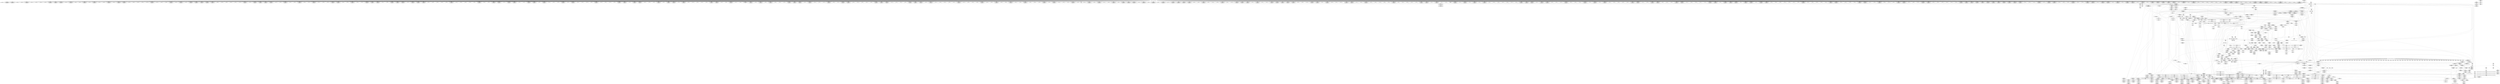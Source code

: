 digraph {
	CE0x5915b30 [shape=record,shape=Mrecord,label="{CE0x5915b30|696:_%struct.xfrm_sec_ctx*,_:_CRE_520,521_}"]
	"CONST[source:1(input),value:2(dynamic)][purpose:{object}]"
	CE0x58f99a0 [shape=record,shape=Mrecord,label="{CE0x58f99a0|864:_%struct.xfrm_sec_ctx*,_:_CRE_67,68_}"]
	CE0x590e8b0 [shape=record,shape=Mrecord,label="{CE0x590e8b0|696:_%struct.xfrm_sec_ctx*,_:_CRE_689,690_|*MultipleSource*|Function::selinux_xfrm_state_pol_flow_match&Arg::xp::|security/selinux/xfrm.c,184}"]
	CE0x5946cd0 [shape=record,shape=Mrecord,label="{CE0x5946cd0|864:_%struct.xfrm_sec_ctx*,_:_CRE_548,552_|*MultipleSource*|Function::selinux_xfrm_state_pol_flow_match&Arg::x::|security/selinux/xfrm.c,185}"]
	CE0x5914c10 [shape=record,shape=Mrecord,label="{CE0x5914c10|696:_%struct.xfrm_sec_ctx*,_:_CRE_560,568_|*MultipleSource*|Function::selinux_xfrm_state_pol_flow_match&Arg::xp::|security/selinux/xfrm.c,184}"]
	CE0x5996840 [shape=record,shape=Mrecord,label="{CE0x5996840|16:_i32,_:_CRE_38,39_}"]
	CE0x5997640 [shape=record,shape=Mrecord,label="{CE0x5997640|16:_i32,_:_CRE_52,53_}"]
	CE0x59866c0 [shape=record,shape=Mrecord,label="{CE0x59866c0|i64*_getelementptr_inbounds_(_20_x_i64_,_20_x_i64_*___llvm_gcov_ctr3,_i64_0,_i64_12)|*Constant*|*SummSink*}"]
	CE0x59a4600 [shape=record,shape=Mrecord,label="{CE0x59a4600|i64*_getelementptr_inbounds_(_20_x_i64_,_20_x_i64_*___llvm_gcov_ctr3,_i64_0,_i64_19)|*Constant*|*SummSource*}"]
	CE0x58fe010 [shape=record,shape=Mrecord,label="{CE0x58fe010|696:_%struct.xfrm_sec_ctx*,_:_CRE_515,516_}"]
	CE0x58ebe70 [shape=record,shape=Mrecord,label="{CE0x58ebe70|selinux_xfrm_state_pol_flow_match:_if.else8}"]
	CE0x59a6a50 [shape=record,shape=Mrecord,label="{CE0x59a6a50|i64_1|*Constant*}"]
	CE0x5940610 [shape=record,shape=Mrecord,label="{CE0x5940610|864:_%struct.xfrm_sec_ctx*,_:_CRE_284,285_}"]
	CE0x5906d50 [shape=record,shape=Mrecord,label="{CE0x5906d50|selinux_authorizable_xfrm:_tmp1|*SummSink*}"]
	CE0x5911350 [shape=record,shape=Mrecord,label="{CE0x5911350|696:_%struct.xfrm_sec_ctx*,_:_CRE_616,632_|*MultipleSource*|Function::selinux_xfrm_state_pol_flow_match&Arg::xp::|security/selinux/xfrm.c,184}"]
	CE0x597c6c0 [shape=record,shape=Mrecord,label="{CE0x597c6c0|selinux_xfrm_state_pol_flow_match:_tobool2|security/selinux/xfrm.c,185|*SummSink*}"]
	CE0x599e200 [shape=record,shape=Mrecord,label="{CE0x599e200|i16_39|*Constant*|*SummSource*}"]
	CE0x58f84f0 [shape=record,shape=Mrecord,label="{CE0x58f84f0|864:_%struct.xfrm_sec_ctx*,_:_CRE_83,84_}"]
	CE0x597cd80 [shape=record,shape=Mrecord,label="{CE0x597cd80|i64_3|*Constant*|*SummSource*}"]
	CE0x5941010 [shape=record,shape=Mrecord,label="{CE0x5941010|864:_%struct.xfrm_sec_ctx*,_:_CRE_696,697_}"]
	CE0x58fe250 [shape=record,shape=Mrecord,label="{CE0x58fe250|696:_%struct.xfrm_sec_ctx*,_:_CRE_518,519_}"]
	CE0x5905eb0 [shape=record,shape=Mrecord,label="{CE0x5905eb0|696:_%struct.xfrm_sec_ctx*,_:_CRE_400,408_|*MultipleSource*|Function::selinux_xfrm_state_pol_flow_match&Arg::xp::|security/selinux/xfrm.c,184}"]
	CE0x5999c80 [shape=record,shape=Mrecord,label="{CE0x5999c80|selinux_xfrm_state_pol_flow_match:_tmp37|security/selinux/xfrm.c,202}"]
	CE0x5949fc0 [shape=record,shape=Mrecord,label="{CE0x5949fc0|864:_%struct.xfrm_sec_ctx*,_:_CRE_708,709_}"]
	CE0x5986d20 [shape=record,shape=Mrecord,label="{CE0x5986d20|i64_10|*Constant*|*SummSource*}"]
	CE0x5987a10 [shape=record,shape=Mrecord,label="{CE0x5987a10|i64_8|*Constant*|*SummSource*}"]
	CE0x58ea930 [shape=record,shape=Mrecord,label="{CE0x58ea930|selinux_xfrm_state_pol_flow_match:_x|Function::selinux_xfrm_state_pol_flow_match&Arg::x::}"]
	CE0x59a3b50 [shape=record,shape=Mrecord,label="{CE0x59a3b50|selinux_xfrm_state_pol_flow_match:_cond|security/selinux/xfrm.c,208|*SummSink*}"]
	CE0x5999730 [shape=record,shape=Mrecord,label="{CE0x5999730|i32_7|*Constant*|*SummSink*}"]
	CE0x591c000 [shape=record,shape=Mrecord,label="{CE0x591c000|selinux_authorizable_ctx:_tmp7|security/selinux/xfrm.c,64}"]
	CE0x59174e0 [shape=record,shape=Mrecord,label="{CE0x59174e0|864:_%struct.xfrm_sec_ctx*,_:_CRE_484,488_|*MultipleSource*|Function::selinux_xfrm_state_pol_flow_match&Arg::x::|security/selinux/xfrm.c,185}"]
	CE0x59476d0 [shape=record,shape=Mrecord,label="{CE0x59476d0|864:_%struct.xfrm_sec_ctx*,_:_CRE_600,608_|*MultipleSource*|Function::selinux_xfrm_state_pol_flow_match&Arg::x::|security/selinux/xfrm.c,185}"]
	CE0x59352c0 [shape=record,shape=Mrecord,label="{CE0x59352c0|i64_2|*Constant*|*SummSource*}"]
	CE0x590b8a0 [shape=record,shape=Mrecord,label="{CE0x590b8a0|696:_%struct.xfrm_sec_ctx*,_:_CRE_539,540_}"]
	CE0x596c4a0 [shape=record,shape=Mrecord,label="{CE0x596c4a0|selinux_authorizable_ctx:_tmp1|*SummSource*}"]
	CE0x597d420 [shape=record,shape=Mrecord,label="{CE0x597d420|selinux_xfrm_state_pol_flow_match:_tmp17|security/selinux/xfrm.c,192|*SummSink*}"]
	CE0x58ff5a0 [shape=record,shape=Mrecord,label="{CE0x58ff5a0|864:_%struct.xfrm_sec_ctx*,_:_CRE_124,125_}"]
	CE0x5941600 [shape=record,shape=Mrecord,label="{CE0x5941600|864:_%struct.xfrm_sec_ctx*,_:_CRE_304,312_|*MultipleSource*|Function::selinux_xfrm_state_pol_flow_match&Arg::x::|security/selinux/xfrm.c,185}"]
	CE0x58fb870 [shape=record,shape=Mrecord,label="{CE0x58fb870|696:_%struct.xfrm_sec_ctx*,_:_CRE_527,528_}"]
	CE0x59a2e70 [shape=record,shape=Mrecord,label="{CE0x59a2e70|_ret_i32_%retval.0,_!dbg_!27728|security/selinux/avc.c,775|*SummSink*}"]
	CE0x59061b0 [shape=record,shape=Mrecord,label="{CE0x59061b0|selinux_authorizable_xfrm:_tmp|*SummSink*}"]
	CE0x59004a0 [shape=record,shape=Mrecord,label="{CE0x59004a0|864:_%struct.xfrm_sec_ctx*,_:_CRE_136,137_}"]
	CE0x58fc770 [shape=record,shape=Mrecord,label="{CE0x58fc770|selinux_xfrm_state_pol_flow_match:_security|security/selinux/xfrm.c,184}"]
	CE0x591e370 [shape=record,shape=Mrecord,label="{CE0x591e370|selinux_authorizable_ctx:_land.lhs.true|*SummSink*}"]
	CE0x5996c40 [shape=record,shape=Mrecord,label="{CE0x5996c40|16:_i32,_:_CRE_42,43_}"]
	CE0x58fab80 [shape=record,shape=Mrecord,label="{CE0x58fab80|696:_%struct.xfrm_sec_ctx*,_:_CRE_288,289_}"]
	CE0x5993540 [shape=record,shape=Mrecord,label="{CE0x5993540|selinux_xfrm_state_pol_flow_match:_tmp41|security/selinux/xfrm.c,203|*SummSink*}"]
	CE0x59a5d40 [shape=record,shape=Mrecord,label="{CE0x59a5d40|selinux_authorizable_xfrm:_bb|*SummSink*}"]
	CE0x5979a00 [shape=record,shape=Mrecord,label="{CE0x5979a00|selinux_xfrm_state_pol_flow_match:_tmp33|*LoadInst*|security/selinux/xfrm.c,200|*SummSource*}"]
	CE0x596d570 [shape=record,shape=Mrecord,label="{CE0x596d570|i64*_getelementptr_inbounds_(_7_x_i64_,_7_x_i64_*___llvm_gcov_ctr16,_i64_0,_i64_0)|*Constant*}"]
	CE0x590ffd0 [shape=record,shape=Mrecord,label="{CE0x590ffd0|696:_%struct.xfrm_sec_ctx*,_:_CRE_510,511_}"]
	CE0x593f850 [shape=record,shape=Mrecord,label="{CE0x593f850|864:_%struct.xfrm_sec_ctx*,_:_CRE_273,274_|*MultipleSource*|Function::selinux_xfrm_state_pol_flow_match&Arg::x::|security/selinux/xfrm.c,185}"]
	CE0x5901550 [shape=record,shape=Mrecord,label="{CE0x5901550|696:_%struct.xfrm_sec_ctx*,_:_CRE_0,8_|*MultipleSource*|Function::selinux_xfrm_state_pol_flow_match&Arg::xp::|security/selinux/xfrm.c,184}"]
	CE0x58f6150 [shape=record,shape=Mrecord,label="{CE0x58f6150|i64_1|*Constant*|*SummSink*}"]
	CE0x597d0b0 [shape=record,shape=Mrecord,label="{CE0x597d0b0|i64_7|*Constant*|*SummSource*}"]
	CE0x58eb100 [shape=record,shape=Mrecord,label="{CE0x58eb100|i64_0|*Constant*}"]
	CE0x5969090 [shape=record,shape=Mrecord,label="{CE0x5969090|selinux_authorizable_ctx:_conv|security/selinux/xfrm.c,64}"]
	CE0x596e400 [shape=record,shape=Mrecord,label="{CE0x596e400|selinux_authorizable_ctx:_entry|*SummSink*}"]
	CE0x59750c0 [shape=record,shape=Mrecord,label="{CE0x59750c0|i64*_getelementptr_inbounds_(_20_x_i64_,_20_x_i64_*___llvm_gcov_ctr3,_i64_0,_i64_9)|*Constant*|*SummSink*}"]
	CE0x59488d0 [shape=record,shape=Mrecord,label="{CE0x59488d0|864:_%struct.xfrm_sec_ctx*,_:_CRE_664,672_|*MultipleSource*|Function::selinux_xfrm_state_pol_flow_match&Arg::x::|security/selinux/xfrm.c,185}"]
	CE0x591f6e0 [shape=record,shape=Mrecord,label="{CE0x591f6e0|696:_%struct.xfrm_sec_ctx*,_:_CRE_492,493_}"]
	CE0x5942450 [shape=record,shape=Mrecord,label="{CE0x5942450|864:_%struct.xfrm_sec_ctx*,_:_CRE_360,368_|*MultipleSource*|Function::selinux_xfrm_state_pol_flow_match&Arg::x::|security/selinux/xfrm.c,185}"]
	CE0x58ea8c0 [shape=record,shape=Mrecord,label="{CE0x58ea8c0|864:_%struct.xfrm_sec_ctx*,_:_CRE_8,9_}"]
	CE0x598c260 [shape=record,shape=Mrecord,label="{CE0x598c260|i64*_getelementptr_inbounds_(_7_x_i64_,_7_x_i64_*___llvm_gcov_ctr16,_i64_0,_i64_6)|*Constant*|*SummSource*}"]
	CE0x5997f40 [shape=record,shape=Mrecord,label="{CE0x5997f40|16:_i32,_:_CRE_61,62_}"]
	CE0x58f7eb0 [shape=record,shape=Mrecord,label="{CE0x58f7eb0|864:_%struct.xfrm_sec_ctx*,_:_CRE_78,79_}"]
	CE0x593e250 [shape=record,shape=Mrecord,label="{CE0x593e250|864:_%struct.xfrm_sec_ctx*,_:_CRE_248,249_|*MultipleSource*|Function::selinux_xfrm_state_pol_flow_match&Arg::x::|security/selinux/xfrm.c,185}"]
	CE0x598beb0 [shape=record,shape=Mrecord,label="{CE0x598beb0|selinux_authorizable_ctx:_tmp14|*SummSource*}"]
	CE0x59409d0 [shape=record,shape=Mrecord,label="{CE0x59409d0|864:_%struct.xfrm_sec_ctx*,_:_CRE_287,288_}"]
	CE0x597b5e0 [shape=record,shape=Mrecord,label="{CE0x597b5e0|16:_i32,_:_CRE_23,24_}"]
	CE0x5901190 [shape=record,shape=Mrecord,label="{CE0x5901190|i32_40|*Constant*|*SummSource*}"]
	CE0x590a1a0 [shape=record,shape=Mrecord,label="{CE0x590a1a0|i64*_getelementptr_inbounds_(_20_x_i64_,_20_x_i64_*___llvm_gcov_ctr3,_i64_0,_i64_17)|*Constant*}"]
	CE0x599fb90 [shape=record,shape=Mrecord,label="{CE0x599fb90|selinux_xfrm_state_pol_flow_match:_tmp44|security/selinux/xfrm.c,208|*SummSink*}"]
	CE0x5993e50 [shape=record,shape=Mrecord,label="{CE0x5993e50|selinux_xfrm_state_pol_flow_match:_cmp|security/selinux/xfrm.c,202|*SummSink*}"]
	CE0x58f7ce0 [shape=record,shape=Mrecord,label="{CE0x58f7ce0|864:_%struct.xfrm_sec_ctx*,_:_CRE_48,56_|*MultipleSource*|Function::selinux_xfrm_state_pol_flow_match&Arg::x::|security/selinux/xfrm.c,185}"]
	CE0x5936390 [shape=record,shape=Mrecord,label="{CE0x5936390|selinux_xfrm_state_pol_flow_match:_tmp29|*SummSink*}"]
	CE0x5979ce0 [shape=record,shape=Mrecord,label="{CE0x5979ce0|i32_3|*Constant*}"]
	CE0x58fa0d0 [shape=record,shape=Mrecord,label="{CE0x58fa0d0|i32_21|*Constant*}"]
	CE0x5976850 [shape=record,shape=Mrecord,label="{CE0x5976850|selinux_xfrm_state_pol_flow_match:_call|security/selinux/xfrm.c,196|*SummSource*}"]
	CE0x5911f20 [shape=record,shape=Mrecord,label="{CE0x5911f20|696:_%struct.xfrm_sec_ctx*,_:_CRE_490,491_}"]
	CE0x5903aa0 [shape=record,shape=Mrecord,label="{CE0x5903aa0|864:_%struct.xfrm_sec_ctx*,_:_CRE_117,118_}"]
	CE0x59213b0 [shape=record,shape=Mrecord,label="{CE0x59213b0|696:_%struct.xfrm_sec_ctx*,_:_CRE_448,449_|*MultipleSource*|Function::selinux_xfrm_state_pol_flow_match&Arg::xp::|security/selinux/xfrm.c,184}"]
	"CONST[source:0(mediator),value:0(static)][purpose:{operation}]"
	CE0x5938660 [shape=record,shape=Mrecord,label="{CE0x5938660|864:_%struct.xfrm_sec_ctx*,_:_CRE_151,152_}"]
	CE0x5941850 [shape=record,shape=Mrecord,label="{CE0x5941850|864:_%struct.xfrm_sec_ctx*,_:_CRE_312,320_|*MultipleSource*|Function::selinux_xfrm_state_pol_flow_match&Arg::x::|security/selinux/xfrm.c,185}"]
	CE0x58fdb60 [shape=record,shape=Mrecord,label="{CE0x58fdb60|696:_%struct.xfrm_sec_ctx*,_:_CRE_48,52_|*MultipleSource*|Function::selinux_xfrm_state_pol_flow_match&Arg::xp::|security/selinux/xfrm.c,184}"]
	CE0x58fac40 [shape=record,shape=Mrecord,label="{CE0x58fac40|696:_%struct.xfrm_sec_ctx*,_:_CRE_289,290_}"]
	CE0x5965b40 [shape=record,shape=Mrecord,label="{CE0x5965b40|i32_0|*Constant*}"]
	CE0x591e9f0 [shape=record,shape=Mrecord,label="{CE0x591e9f0|864:_%struct.xfrm_sec_ctx*,_:_CRE_91,92_}"]
	CE0x5977fc0 [shape=record,shape=Mrecord,label="{CE0x5977fc0|selinux_xfrm_state_pol_flow_match:_tmp21|security/selinux/xfrm.c,194|*SummSource*}"]
	CE0x5938fe0 [shape=record,shape=Mrecord,label="{CE0x5938fe0|864:_%struct.xfrm_sec_ctx*,_:_CRE_163,164_}"]
	CE0x5987450 [shape=record,shape=Mrecord,label="{CE0x5987450|selinux_xfrm_state_pol_flow_match:_tobool6|security/selinux/xfrm.c,192|*SummSource*}"]
	CE0x597ade0 [shape=record,shape=Mrecord,label="{CE0x597ade0|16:_i32,_:_CRE_15,16_}"]
	CE0x5940390 [shape=record,shape=Mrecord,label="{CE0x5940390|864:_%struct.xfrm_sec_ctx*,_:_CRE_282,283_}"]
	CE0x5984b60 [shape=record,shape=Mrecord,label="{CE0x5984b60|selinux_xfrm_state_pol_flow_match:_tmp26|security/selinux/xfrm.c,196|*SummSink*}"]
	CE0x5985010 [shape=record,shape=Mrecord,label="{CE0x5985010|i64*_getelementptr_inbounds_(_20_x_i64_,_20_x_i64_*___llvm_gcov_ctr3,_i64_0,_i64_12)|*Constant*|*SummSource*}"]
	CE0x5986250 [shape=record,shape=Mrecord,label="{CE0x5986250|selinux_xfrm_state_pol_flow_match:_tobool9|security/selinux/xfrm.c,196}"]
	CE0x5982620 [shape=record,shape=Mrecord,label="{CE0x5982620|selinux_xfrm_state_pol_flow_match:_tmp28|security/selinux/xfrm.c,198|*SummSink*}"]
	CE0x5915cb0 [shape=record,shape=Mrecord,label="{CE0x5915cb0|696:_%struct.xfrm_sec_ctx*,_:_CRE_522,523_}"]
	CE0x76306e0 [shape=record,shape=Mrecord,label="{CE0x76306e0|696:_%struct.xfrm_sec_ctx*,_:_CRE_56,64_|*MultipleSource*|Function::selinux_xfrm_state_pol_flow_match&Arg::xp::|security/selinux/xfrm.c,184}"]
	CE0x5911d80 [shape=record,shape=Mrecord,label="{CE0x5911d80|696:_%struct.xfrm_sec_ctx*,_:_CRE_487,488_}"]
	CE0x599fd20 [shape=record,shape=Mrecord,label="{CE0x599fd20|selinux_xfrm_state_pol_flow_match:_call19|security/selinux/xfrm.c,208}"]
	CE0x59454a0 [shape=record,shape=Mrecord,label="{CE0x59454a0|selinux_authorizable_ctx:_cmp3|security/selinux/xfrm.c,65}"]
	CE0x58fdc00 [shape=record,shape=Mrecord,label="{CE0x58fdc00|selinux_xfrm_state_pol_flow_match:_tmp|*SummSource*}"]
	CE0x5937da0 [shape=record,shape=Mrecord,label="{CE0x5937da0|864:_%struct.xfrm_sec_ctx*,_:_CRE_144,145_}"]
	CE0x5973dc0 [shape=record,shape=Mrecord,label="{CE0x5973dc0|selinux_xfrm_state_pol_flow_match:_tmp37|security/selinux/xfrm.c,202|*SummSource*}"]
	CE0x596e370 [shape=record,shape=Mrecord,label="{CE0x596e370|selinux_authorizable_ctx:_entry|*SummSource*}"]
	CE0x5923770 [shape=record,shape=Mrecord,label="{CE0x5923770|_call_void_mcount()_#3}"]
	CE0x593af50 [shape=record,shape=Mrecord,label="{CE0x593af50|864:_%struct.xfrm_sec_ctx*,_:_CRE_177,178_}"]
	CE0x5985820 [shape=record,shape=Mrecord,label="{CE0x5985820|selinux_xfrm_state_pol_flow_match:_tmp27|security/selinux/xfrm.c,198|*SummSink*}"]
	CE0x598f300 [shape=record,shape=Mrecord,label="{CE0x598f300|selinux_authorizable_ctx:_land.ext|security/selinux/xfrm.c,64|*SummSource*}"]
	CE0x58f7b60 [shape=record,shape=Mrecord,label="{CE0x58f7b60|864:_%struct.xfrm_sec_ctx*,_:_CRE_32,40_|*MultipleSource*|Function::selinux_xfrm_state_pol_flow_match&Arg::x::|security/selinux/xfrm.c,185}"]
	CE0x58ffbe0 [shape=record,shape=Mrecord,label="{CE0x58ffbe0|864:_%struct.xfrm_sec_ctx*,_:_CRE_129,130_}"]
	CE0x51e20e0 [shape=record,shape=Mrecord,label="{CE0x51e20e0|696:_%struct.xfrm_sec_ctx*,_:_CRE_104,112_|*MultipleSource*|Function::selinux_xfrm_state_pol_flow_match&Arg::xp::|security/selinux/xfrm.c,184}"]
	CE0x590fb10 [shape=record,shape=Mrecord,label="{CE0x590fb10|696:_%struct.xfrm_sec_ctx*,_:_CRE_277,278_}"]
	CE0x5975de0 [shape=record,shape=Mrecord,label="{CE0x5975de0|selinux_xfrm_state_pol_flow_match:_tmp22|security/selinux/xfrm.c,194|*SummSink*}"]
	CE0x5983d60 [shape=record,shape=Mrecord,label="{CE0x5983d60|selinux_xfrm_state_pol_flow_match:_tmp24|security/selinux/xfrm.c,196|*SummSource*}"]
	CE0x598f470 [shape=record,shape=Mrecord,label="{CE0x598f470|selinux_authorizable_ctx:_land.ext|security/selinux/xfrm.c,64|*SummSink*}"]
	CE0x59153a0 [shape=record,shape=Mrecord,label="{CE0x59153a0|696:_%struct.xfrm_sec_ctx*,_:_CRE_600,604_|*MultipleSource*|Function::selinux_xfrm_state_pol_flow_match&Arg::xp::|security/selinux/xfrm.c,184}"]
	CE0x594e270 [shape=record,shape=Mrecord,label="{CE0x594e270|selinux_xfrm_state_pol_flow_match:_tmp11|security/selinux/xfrm.c,185}"]
	CE0x58f6630 [shape=record,shape=Mrecord,label="{CE0x58f6630|696:_%struct.xfrm_sec_ctx*,_:_CRE_308,310_|*MultipleSource*|Function::selinux_xfrm_state_pol_flow_match&Arg::xp::|security/selinux/xfrm.c,184}"]
	CE0x5915680 [shape=record,shape=Mrecord,label="{CE0x5915680|696:_%struct.xfrm_sec_ctx*,_:_CRE_604,608_|*MultipleSource*|Function::selinux_xfrm_state_pol_flow_match&Arg::xp::|security/selinux/xfrm.c,184}"]
	CE0x5967f30 [shape=record,shape=Mrecord,label="{CE0x5967f30|selinux_authorizable_ctx:_tmp11|security/selinux/xfrm.c,65|*SummSource*}"]
	CE0x59847a0 [shape=record,shape=Mrecord,label="{CE0x59847a0|selinux_xfrm_state_pol_flow_match:_tmp26|security/selinux/xfrm.c,196}"]
	CE0x594cb00 [shape=record,shape=Mrecord,label="{CE0x594cb00|864:_%struct.xfrm_sec_ctx*,_:_CRE_872,880_|*MultipleSource*|Function::selinux_xfrm_state_pol_flow_match&Arg::x::|security/selinux/xfrm.c,185}"]
	CE0x5904790 [shape=record,shape=Mrecord,label="{CE0x5904790|696:_%struct.xfrm_sec_ctx*,_:_CRE_318,319_|*MultipleSource*|Function::selinux_xfrm_state_pol_flow_match&Arg::xp::|security/selinux/xfrm.c,184}"]
	CE0x593a690 [shape=record,shape=Mrecord,label="{CE0x593a690|864:_%struct.xfrm_sec_ctx*,_:_CRE_170,171_}"]
	CE0x5939320 [shape=record,shape=Mrecord,label="{CE0x5939320|864:_%struct.xfrm_sec_ctx*,_:_CRE_166,167_}"]
	CE0x59447b0 [shape=record,shape=Mrecord,label="{CE0x59447b0|selinux_authorizable_ctx:_tmp13|*LoadInst*|security/selinux/xfrm.c,65}"]
	CE0x5944f60 [shape=record,shape=Mrecord,label="{CE0x5944f60|selinux_authorizable_ctx:_conv2|security/selinux/xfrm.c,65}"]
	CE0x58f5790 [shape=record,shape=Mrecord,label="{CE0x58f5790|864:_%struct.xfrm_sec_ctx*,_:_CRE_74,75_}"]
	CE0x5938b60 [shape=record,shape=Mrecord,label="{CE0x5938b60|864:_%struct.xfrm_sec_ctx*,_:_CRE_161,162_}"]
	CE0x58f4170 [shape=record,shape=Mrecord,label="{CE0x58f4170|696:_%struct.xfrm_sec_ctx*,_:_CRE_303,304_}"]
	CE0x590cd40 [shape=record,shape=Mrecord,label="{CE0x590cd40|selinux_xfrm_state_pol_flow_match:_tmp4|security/selinux/xfrm.c,184|*SummSink*}"]
	CE0x599f0a0 [shape=record,shape=Mrecord,label="{CE0x599f0a0|selinux_xfrm_state_pol_flow_match:_call19|security/selinux/xfrm.c,208|*SummSink*}"]
	CE0x59a14a0 [shape=record,shape=Mrecord,label="{CE0x59a14a0|avc_has_perm:_entry|*SummSink*}"]
	CE0x5911d10 [shape=record,shape=Mrecord,label="{CE0x5911d10|696:_%struct.xfrm_sec_ctx*,_:_CRE_488,489_}"]
	CE0x596eb60 [shape=record,shape=Mrecord,label="{CE0x596eb60|selinux_authorizable_ctx:_land.lhs.true}"]
	CE0x5914770 [shape=record,shape=Mrecord,label="{CE0x5914770|696:_%struct.xfrm_sec_ctx*,_:_CRE_44,48_|*MultipleSource*|Function::selinux_xfrm_state_pol_flow_match&Arg::xp::|security/selinux/xfrm.c,184}"]
	CE0x5970600 [shape=record,shape=Mrecord,label="{CE0x5970600|i64*_getelementptr_inbounds_(_7_x_i64_,_7_x_i64_*___llvm_gcov_ctr16,_i64_0,_i64_0)|*Constant*|*SummSink*}"]
	CE0x597c2e0 [shape=record,shape=Mrecord,label="{CE0x597c2e0|16:_i32,_:_CRE_36,37_}"]
	CE0x65f28c0 [shape=record,shape=Mrecord,label="{CE0x65f28c0|696:_%struct.xfrm_sec_ctx*,_:_CRE_485,486_}"]
	CE0x59a6170 [shape=record,shape=Mrecord,label="{CE0x59a6170|_ret_i32_%retval.0,_!dbg_!27749|security/selinux/xfrm.c,211|*SummSink*}"]
	CE0x5971550 [shape=record,shape=Mrecord,label="{CE0x5971550|selinux_authorizable_ctx:_tmp3|security/selinux/xfrm.c,63|*SummSource*}"]
	CE0x5935060 [shape=record,shape=Mrecord,label="{CE0x5935060|selinux_xfrm_state_pol_flow_match:_tobool|security/selinux/xfrm.c,184|*SummSink*}"]
	CE0x5937420 [shape=record,shape=Mrecord,label="{CE0x5937420|selinux_xfrm_state_pol_flow_match:_tmp31|*SummSource*}"]
	CE0x596eaf0 [shape=record,shape=Mrecord,label="{CE0x596eaf0|_ret_i32_%land.ext,_!dbg_!27723|security/selinux/xfrm.c,63|*SummSink*}"]
	CE0x597ace0 [shape=record,shape=Mrecord,label="{CE0x597ace0|16:_i32,_:_CRE_14,15_}"]
	CE0x597d220 [shape=record,shape=Mrecord,label="{CE0x597d220|selinux_xfrm_state_pol_flow_match:_tmp17|security/selinux/xfrm.c,192}"]
	CE0x5973fe0 [shape=record,shape=Mrecord,label="{CE0x5973fe0|selinux_xfrm_state_pol_flow_match:_tmp37|security/selinux/xfrm.c,202|*SummSink*}"]
	CE0x590f990 [shape=record,shape=Mrecord,label="{CE0x590f990|696:_%struct.xfrm_sec_ctx*,_:_CRE_272,276_|*MultipleSource*|Function::selinux_xfrm_state_pol_flow_match&Arg::xp::|security/selinux/xfrm.c,184}"]
	CE0x5916ee0 [shape=record,shape=Mrecord,label="{CE0x5916ee0|864:_%struct.xfrm_sec_ctx*,_:_CRE_464,472_|*MultipleSource*|Function::selinux_xfrm_state_pol_flow_match&Arg::x::|security/selinux/xfrm.c,185}"]
	CE0x594b100 [shape=record,shape=Mrecord,label="{CE0x594b100|864:_%struct.xfrm_sec_ctx*,_:_CRE_768,776_|*MultipleSource*|Function::selinux_xfrm_state_pol_flow_match&Arg::x::|security/selinux/xfrm.c,185}"]
	CE0x59766b0 [shape=record,shape=Mrecord,label="{CE0x59766b0|selinux_xfrm_state_pol_flow_match:_call|security/selinux/xfrm.c,196}"]
	CE0x5936320 [shape=record,shape=Mrecord,label="{CE0x5936320|selinux_xfrm_state_pol_flow_match:_tmp29|*SummSource*}"]
	CE0x5995cf0 [shape=record,shape=Mrecord,label="{CE0x5995cf0|selinux_xfrm_state_pol_flow_match:_tmp43|security/selinux/xfrm.c,208|*SummSource*}"]
	CE0x59457d0 [shape=record,shape=Mrecord,label="{CE0x59457d0|selinux_authorizable_ctx:_cmp3|security/selinux/xfrm.c,65|*SummSink*}"]
	CE0x5914700 [shape=record,shape=Mrecord,label="{CE0x5914700|696:_%struct.xfrm_sec_ctx*,_:_CRE_40,44_|*MultipleSource*|Function::selinux_xfrm_state_pol_flow_match&Arg::xp::|security/selinux/xfrm.c,184}"]
	CE0x591eef0 [shape=record,shape=Mrecord,label="{CE0x591eef0|864:_%struct.xfrm_sec_ctx*,_:_CRE_95,96_}"]
	CE0x5940c50 [shape=record,shape=Mrecord,label="{CE0x5940c50|864:_%struct.xfrm_sec_ctx*,_:_CRE_289,290_}"]
	CE0x58f12b0 [shape=record,shape=Mrecord,label="{CE0x58f12b0|i32_0|*Constant*}"]
	CE0x59245f0 [shape=record,shape=Mrecord,label="{CE0x59245f0|696:_%struct.xfrm_sec_ctx*,_:_CRE_344,352_|*MultipleSource*|Function::selinux_xfrm_state_pol_flow_match&Arg::xp::|security/selinux/xfrm.c,184}"]
	CE0x591f170 [shape=record,shape=Mrecord,label="{CE0x591f170|864:_%struct.xfrm_sec_ctx*,_:_CRE_97,98_}"]
	CE0x58ff320 [shape=record,shape=Mrecord,label="{CE0x58ff320|864:_%struct.xfrm_sec_ctx*,_:_CRE_122,123_}"]
	CE0x5916680 [shape=record,shape=Mrecord,label="{CE0x5916680|696:_%struct.xfrm_sec_ctx*,_:_CRE_688,689_|*MultipleSource*|Function::selinux_xfrm_state_pol_flow_match&Arg::xp::|security/selinux/xfrm.c,184}"]
	CE0x591edb0 [shape=record,shape=Mrecord,label="{CE0x591edb0|864:_%struct.xfrm_sec_ctx*,_:_CRE_94,95_}"]
	CE0x5996a40 [shape=record,shape=Mrecord,label="{CE0x5996a40|16:_i32,_:_CRE_40,41_}"]
	CE0x596be40 [shape=record,shape=Mrecord,label="{CE0x596be40|selinux_authorizable_ctx:_land.rhs}"]
	CE0x597d6b0 [shape=record,shape=Mrecord,label="{CE0x597d6b0|selinux_xfrm_state_pol_flow_match:_tmp18|security/selinux/xfrm.c,192}"]
	CE0x5940d90 [shape=record,shape=Mrecord,label="{CE0x5940d90|864:_%struct.xfrm_sec_ctx*,_:_CRE_290,291_}"]
	CE0x59a5db0 [shape=record,shape=Mrecord,label="{CE0x59a5db0|_ret_i32_%retval.0,_!dbg_!27749|security/selinux/xfrm.c,211}"]
	CE0x594f000 [shape=record,shape=Mrecord,label="{CE0x594f000|selinux_xfrm_state_pol_flow_match:_tmp12|security/selinux/xfrm.c,187|*SummSink*}"]
	CE0x5998ee0 [shape=record,shape=Mrecord,label="{CE0x5998ee0|selinux_xfrm_state_pol_flow_match:_tmp36|security/selinux/xfrm.c,202|*SummSource*}"]
	CE0x5909ad0 [shape=record,shape=Mrecord,label="{CE0x5909ad0|i64*_getelementptr_inbounds_(_20_x_i64_,_20_x_i64_*___llvm_gcov_ctr3,_i64_0,_i64_17)|*Constant*|*SummSink*}"]
	CE0x59199c0 [shape=record,shape=Mrecord,label="{CE0x59199c0|i32_0|*Constant*}"]
	CE0x5974340 [shape=record,shape=Mrecord,label="{CE0x5974340|selinux_xfrm_state_pol_flow_match:_security5|security/selinux/xfrm.c,192|*SummSource*}"]
	CE0x59a1620 [shape=record,shape=Mrecord,label="{CE0x59a1620|avc_has_perm:_requested|Function::avc_has_perm&Arg::requested::|*SummSink*}"]
	CE0x59a7e80 [shape=record,shape=Mrecord,label="{CE0x59a7e80|selinux_authorizable_ctx:_tmp6|*LoadInst*|security/selinux/xfrm.c,64|*SummSink*}"]
	CE0x594c700 [shape=record,shape=Mrecord,label="{CE0x594c700|864:_%struct.xfrm_sec_ctx*,_:_CRE_856,864_|*MultipleSource*|Function::selinux_xfrm_state_pol_flow_match&Arg::x::|security/selinux/xfrm.c,185}"]
	CE0x58f3ff0 [shape=record,shape=Mrecord,label="{CE0x58f3ff0|696:_%struct.xfrm_sec_ctx*,_:_CRE_301,302_}"]
	CE0x58fbbf0 [shape=record,shape=Mrecord,label="{CE0x58fbbf0|696:_%struct.xfrm_sec_ctx*,_:_CRE_530,531_}"]
	CE0x58fe8e0 [shape=record,shape=Mrecord,label="{CE0x58fe8e0|696:_%struct.xfrm_sec_ctx*,_:_CRE_283,284_}"]
	CE0x5906e80 [shape=record,shape=Mrecord,label="{CE0x5906e80|696:_%struct.xfrm_sec_ctx*,_:_CRE_376,384_|*MultipleSource*|Function::selinux_xfrm_state_pol_flow_match&Arg::xp::|security/selinux/xfrm.c,184}"]
	CE0x59a5f50 [shape=record,shape=Mrecord,label="{CE0x59a5f50|_ret_i32_%retval.0,_!dbg_!27749|security/selinux/xfrm.c,211|*SummSource*}"]
	CE0x598e6a0 [shape=record,shape=Mrecord,label="{CE0x598e6a0|selinux_authorizable_ctx:_tmp15|security/selinux/xfrm.c,64|*SummSink*}"]
	CE0x59264f0 [shape=record,shape=Mrecord,label="{CE0x59264f0|696:_%struct.xfrm_sec_ctx*,_:_CRE_128,136_|*MultipleSource*|Function::selinux_xfrm_state_pol_flow_match&Arg::xp::|security/selinux/xfrm.c,184}"]
	CE0x58f48a0 [shape=record,shape=Mrecord,label="{CE0x58f48a0|864:_%struct.xfrm_sec_ctx*,_:_CRE_9,10_}"]
	CE0x5996d40 [shape=record,shape=Mrecord,label="{CE0x5996d40|16:_i32,_:_CRE_43,44_}"]
	CE0x5968220 [shape=record,shape=Mrecord,label="{CE0x5968220|selinux_authorizable_ctx:_tmp12|security/selinux/xfrm.c,65|*SummSink*}"]
	CE0x5909e90 [shape=record,shape=Mrecord,label="{CE0x5909e90|selinux_xfrm_state_pol_flow_match:_tmp39|security/selinux/xfrm.c,202|*SummSink*}"]
	CE0x5968570 [shape=record,shape=Mrecord,label="{CE0x5968570|selinux_authorizable_ctx:_tmp12|security/selinux/xfrm.c,65}"]
	CE0x5939bb0 [shape=record,shape=Mrecord,label="{CE0x5939bb0|avc_has_perm:_auditdata|Function::avc_has_perm&Arg::auditdata::|*SummSink*}"]
	CE0x597b8e0 [shape=record,shape=Mrecord,label="{CE0x597b8e0|16:_i32,_:_CRE_26,27_}"]
	CE0x5939870 [shape=record,shape=Mrecord,label="{CE0x5939870|_ret_i32_%retval.0,_!dbg_!27728|security/selinux/avc.c,775}"]
	CE0x58fe9c0 [shape=record,shape=Mrecord,label="{CE0x58fe9c0|selinux_xfrm_state_pol_flow_match:_if.else8|*SummSink*}"]
	CE0x596c6b0 [shape=record,shape=Mrecord,label="{CE0x596c6b0|selinux_authorizable_ctx:_tmp1|*SummSink*}"]
	CE0x58ff820 [shape=record,shape=Mrecord,label="{CE0x58ff820|864:_%struct.xfrm_sec_ctx*,_:_CRE_126,127_}"]
	CE0x5997140 [shape=record,shape=Mrecord,label="{CE0x5997140|16:_i32,_:_CRE_47,48_}"]
	CE0x597da30 [shape=record,shape=Mrecord,label="{CE0x597da30|selinux_xfrm_state_pol_flow_match:_tmp18|security/selinux/xfrm.c,192|*SummSink*}"]
	CE0x59a7300 [shape=record,shape=Mrecord,label="{CE0x59a7300|_call_void_mcount()_#3|*SummSource*}"]
	CE0x5934c30 [shape=record,shape=Mrecord,label="{CE0x5934c30|selinux_xfrm_state_pol_flow_match:_tmp3|security/selinux/xfrm.c,184|*SummSource*}"]
	CE0x5970710 [shape=record,shape=Mrecord,label="{CE0x5970710|selinux_authorizable_ctx:_land.end}"]
	CE0x598f1d0 [shape=record,shape=Mrecord,label="{CE0x598f1d0|selinux_authorizable_ctx:_land.ext|security/selinux/xfrm.c,64}"]
	CE0x59654a0 [shape=record,shape=Mrecord,label="{CE0x59654a0|selinux_authorizable_ctx:_tmp4|security/selinux/xfrm.c,63|*SummSource*}"]
	CE0x596d660 [shape=record,shape=Mrecord,label="{CE0x596d660|i64*_getelementptr_inbounds_(_7_x_i64_,_7_x_i64_*___llvm_gcov_ctr16,_i64_0,_i64_0)|*Constant*|*SummSource*}"]
	CE0x5916480 [shape=record,shape=Mrecord,label="{CE0x5916480|696:_%struct.xfrm_sec_ctx*,_:_CRE_680,688_|*MultipleSource*|Function::selinux_xfrm_state_pol_flow_match&Arg::xp::|security/selinux/xfrm.c,184}"]
	CE0x59035a0 [shape=record,shape=Mrecord,label="{CE0x59035a0|864:_%struct.xfrm_sec_ctx*,_:_CRE_113,114_}"]
	CE0x5934e80 [shape=record,shape=Mrecord,label="{CE0x5934e80|selinux_xfrm_state_pol_flow_match:_tobool|security/selinux/xfrm.c,184}"]
	CE0x593b590 [shape=record,shape=Mrecord,label="{CE0x593b590|864:_%struct.xfrm_sec_ctx*,_:_CRE_182,183_}"]
	CE0x594eaa0 [shape=record,shape=Mrecord,label="{CE0x594eaa0|i64*_getelementptr_inbounds_(_20_x_i64_,_20_x_i64_*___llvm_gcov_ctr3,_i64_0,_i64_5)|*Constant*|*SummSource*}"]
	CE0x5911950 [shape=record,shape=Mrecord,label="{CE0x5911950|696:_%struct.xfrm_sec_ctx*,_:_CRE_656,664_|*MultipleSource*|Function::selinux_xfrm_state_pol_flow_match&Arg::xp::|security/selinux/xfrm.c,184}"]
	CE0x590b6f0 [shape=record,shape=Mrecord,label="{CE0x590b6f0|696:_%struct.xfrm_sec_ctx*,_:_CRE_16,24_|*MultipleSource*|Function::selinux_xfrm_state_pol_flow_match&Arg::xp::|security/selinux/xfrm.c,184}"]
	CE0x59a8470 [shape=record,shape=Mrecord,label="{CE0x59a8470|selinux_authorizable_ctx:_land.rhs|*SummSource*}"]
	CE0x5906320 [shape=record,shape=Mrecord,label="{CE0x5906320|selinux_authorizable_xfrm:_tmp1}"]
	CE0x590c560 [shape=record,shape=Mrecord,label="{CE0x590c560|_call_void_mcount()_#3|*SummSource*}"]
	CE0x58edb00 [shape=record,shape=Mrecord,label="{CE0x58edb00|selinux_xfrm_state_pol_flow_match:_if.then|*SummSink*}"]
	CE0x5948ed0 [shape=record,shape=Mrecord,label="{CE0x5948ed0|864:_%struct.xfrm_sec_ctx*,_:_CRE_688,696_|*MultipleSource*|Function::selinux_xfrm_state_pol_flow_match&Arg::x::|security/selinux/xfrm.c,185}"]
	CE0x5949840 [shape=record,shape=Mrecord,label="{CE0x5949840|864:_%struct.xfrm_sec_ctx*,_:_CRE_702,703_}"]
	CE0x5907390 [shape=record,shape=Mrecord,label="{CE0x5907390|i64*_getelementptr_inbounds_(_2_x_i64_,_2_x_i64_*___llvm_gcov_ctr17246,_i64_0,_i64_1)|*Constant*|*SummSource*}"]
	CE0x58ffaa0 [shape=record,shape=Mrecord,label="{CE0x58ffaa0|864:_%struct.xfrm_sec_ctx*,_:_CRE_128,129_}"]
	CE0x593fa50 [shape=record,shape=Mrecord,label="{CE0x593fa50|864:_%struct.xfrm_sec_ctx*,_:_CRE_274,276_|*MultipleSource*|Function::selinux_xfrm_state_pol_flow_match&Arg::x::|security/selinux/xfrm.c,185}"]
	CE0x591b520 [shape=record,shape=Mrecord,label="{CE0x591b520|selinux_authorizable_ctx:_tmp5|security/selinux/xfrm.c,63|*SummSource*}"]
	CE0x5923320 [shape=record,shape=Mrecord,label="{CE0x5923320|696:_%struct.xfrm_sec_ctx*,_:_CRE_352,360_|*MultipleSource*|Function::selinux_xfrm_state_pol_flow_match&Arg::xp::|security/selinux/xfrm.c,184}"]
	CE0x5997840 [shape=record,shape=Mrecord,label="{CE0x5997840|16:_i32,_:_CRE_54,55_}"]
	CE0x593dc50 [shape=record,shape=Mrecord,label="{CE0x593dc50|864:_%struct.xfrm_sec_ctx*,_:_CRE_228,232_|*MultipleSource*|Function::selinux_xfrm_state_pol_flow_match&Arg::x::|security/selinux/xfrm.c,185}"]
	CE0x5996f40 [shape=record,shape=Mrecord,label="{CE0x5996f40|16:_i32,_:_CRE_45,46_}"]
	CE0x590ddd0 [shape=record,shape=Mrecord,label="{CE0x590ddd0|selinux_xfrm_state_pol_flow_match:_tmp6|security/selinux/xfrm.c,184|*SummSink*}"]
	CE0x7864a90 [shape=record,shape=Mrecord,label="{CE0x7864a90|696:_%struct.xfrm_sec_ctx*,_:_CRE_282,283_}"]
	CE0x597bae0 [shape=record,shape=Mrecord,label="{CE0x597bae0|16:_i32,_:_CRE_28,29_}"]
	CE0x592e480 [shape=record,shape=Mrecord,label="{CE0x592e480|696:_%struct.xfrm_sec_ctx*,_:_CRE_208,224_|*MultipleSource*|Function::selinux_xfrm_state_pol_flow_match&Arg::xp::|security/selinux/xfrm.c,184}"]
	CE0x5921340 [shape=record,shape=Mrecord,label="{CE0x5921340|696:_%struct.xfrm_sec_ctx*,_:_CRE_440,448_|*MultipleSource*|Function::selinux_xfrm_state_pol_flow_match&Arg::xp::|security/selinux/xfrm.c,184}"]
	CE0x594d250 [shape=record,shape=Mrecord,label="{CE0x594d250|i64_4|*Constant*|*SummSink*}"]
	CE0x5941c50 [shape=record,shape=Mrecord,label="{CE0x5941c50|864:_%struct.xfrm_sec_ctx*,_:_CRE_328,336_|*MultipleSource*|Function::selinux_xfrm_state_pol_flow_match&Arg::x::|security/selinux/xfrm.c,185}"]
	CE0x5926c00 [shape=record,shape=Mrecord,label="{CE0x5926c00|864:_%struct.xfrm_sec_ctx*,_:_CRE_98,99_}"]
	CE0x594a380 [shape=record,shape=Mrecord,label="{CE0x594a380|864:_%struct.xfrm_sec_ctx*,_:_CRE_711,712_}"]
	CE0x590a930 [shape=record,shape=Mrecord,label="{CE0x590a930|selinux_xfrm_state_pol_flow_match:_tmp14|security/selinux/xfrm.c,190}"]
	CE0x5903820 [shape=record,shape=Mrecord,label="{CE0x5903820|864:_%struct.xfrm_sec_ctx*,_:_CRE_115,116_}"]
	CE0x59953d0 [shape=record,shape=Mrecord,label="{CE0x59953d0|selinux_xfrm_state_pol_flow_match:_tmp42|security/selinux/xfrm.c,208}"]
	CE0x593acd0 [shape=record,shape=Mrecord,label="{CE0x593acd0|864:_%struct.xfrm_sec_ctx*,_:_CRE_175,176_}"]
	CE0x5996740 [shape=record,shape=Mrecord,label="{CE0x5996740|selinux_xfrm_state_pol_flow_match:___fl_common|security/selinux/xfrm.c,202|*SummSink*}"]
	CE0x59387a0 [shape=record,shape=Mrecord,label="{CE0x59387a0|864:_%struct.xfrm_sec_ctx*,_:_CRE_160,161_}"]
	CE0x592bf80 [shape=record,shape=Mrecord,label="{CE0x592bf80|696:_%struct.xfrm_sec_ctx*,_:_CRE_232,236_|*MultipleSource*|Function::selinux_xfrm_state_pol_flow_match&Arg::xp::|security/selinux/xfrm.c,184}"]
	CE0x58f33f0 [shape=record,shape=Mrecord,label="{CE0x58f33f0|selinux_xfrm_state_pol_flow_match:_return|*SummSink*}"]
	CE0x59a3990 [shape=record,shape=Mrecord,label="{CE0x59a3990|selinux_xfrm_state_pol_flow_match:_cond|security/selinux/xfrm.c,208|*SummSource*}"]
	CE0x58ec470 [shape=record,shape=Mrecord,label="{CE0x58ec470|696:_%struct.xfrm_sec_ctx*,_:_CRE_297,298_}"]
	CE0x593ae10 [shape=record,shape=Mrecord,label="{CE0x593ae10|864:_%struct.xfrm_sec_ctx*,_:_CRE_176,177_}"]
	CE0x5938020 [shape=record,shape=Mrecord,label="{CE0x5938020|864:_%struct.xfrm_sec_ctx*,_:_CRE_146,147_}"]
	CE0x594e900 [shape=record,shape=Mrecord,label="{CE0x594e900|i64*_getelementptr_inbounds_(_20_x_i64_,_20_x_i64_*___llvm_gcov_ctr3,_i64_0,_i64_5)|*Constant*}"]
	CE0x59a2c90 [shape=record,shape=Mrecord,label="{CE0x59a2c90|_ret_i32_%retval.0,_!dbg_!27728|security/selinux/avc.c,775|*SummSource*}"]
	CE0x597d810 [shape=record,shape=Mrecord,label="{CE0x597d810|selinux_xfrm_state_pol_flow_match:_tmp18|security/selinux/xfrm.c,192|*SummSource*}"]
	CE0x58ec100 [shape=record,shape=Mrecord,label="{CE0x58ec100|i64_1|*Constant*|*SummSource*}"]
	CE0x5992c20 [shape=record,shape=Mrecord,label="{CE0x5992c20|i64*_getelementptr_inbounds_(_20_x_i64_,_20_x_i64_*___llvm_gcov_ctr3,_i64_0,_i64_17)|*Constant*|*SummSource*}"]
	CE0x5991bb0 [shape=record,shape=Mrecord,label="{CE0x5991bb0|16:_i32,_:_CRE_37,38_}"]
	CE0x58f8fd0 [shape=record,shape=Mrecord,label="{CE0x58f8fd0|selinux_xfrm_state_pol_flow_match:_if.then10|*SummSink*}"]
	CE0x58fc370 [shape=record,shape=Mrecord,label="{CE0x58fc370|%struct.xfrm_sec_ctx*_null|*Constant*}"]
	CE0x5984940 [shape=record,shape=Mrecord,label="{CE0x5984940|selinux_xfrm_state_pol_flow_match:_tmp26|security/selinux/xfrm.c,196|*SummSource*}"]
	CE0x58f1990 [shape=record,shape=Mrecord,label="{CE0x58f1990|selinux_xfrm_state_pol_flow_match:_tmp1|*SummSink*}"]
	CE0x58fca80 [shape=record,shape=Mrecord,label="{CE0x58fca80|864:_%struct.xfrm_sec_ctx*,_:_CRE_15,16_}"]
	CE0x59031e0 [shape=record,shape=Mrecord,label="{CE0x59031e0|864:_%struct.xfrm_sec_ctx*,_:_CRE_110,111_}"]
	CE0x593f050 [shape=record,shape=Mrecord,label="{CE0x593f050|864:_%struct.xfrm_sec_ctx*,_:_CRE_269,270_|*MultipleSource*|Function::selinux_xfrm_state_pol_flow_match&Arg::x::|security/selinux/xfrm.c,185}"]
	CE0x5949e80 [shape=record,shape=Mrecord,label="{CE0x5949e80|864:_%struct.xfrm_sec_ctx*,_:_CRE_707,708_}"]
	CE0x594ef20 [shape=record,shape=Mrecord,label="{CE0x594ef20|selinux_xfrm_state_pol_flow_match:_tmp12|security/selinux/xfrm.c,187}"]
	CE0x590b170 [shape=record,shape=Mrecord,label="{CE0x590b170|selinux_xfrm_state_pol_flow_match:_if.then}"]
	CE0x58ffe60 [shape=record,shape=Mrecord,label="{CE0x58ffe60|864:_%struct.xfrm_sec_ctx*,_:_CRE_131,132_}"]
	CE0x59466d0 [shape=record,shape=Mrecord,label="{CE0x59466d0|864:_%struct.xfrm_sec_ctx*,_:_CRE_528,536_|*MultipleSource*|Function::selinux_xfrm_state_pol_flow_match&Arg::x::|security/selinux/xfrm.c,185}"]
	CE0x59136c0 [shape=record,shape=Mrecord,label="{CE0x59136c0|696:_%struct.xfrm_sec_ctx*,_:_CRE_472,476_|*MultipleSource*|Function::selinux_xfrm_state_pol_flow_match&Arg::xp::|security/selinux/xfrm.c,184}"]
	CE0x5918d80 [shape=record,shape=Mrecord,label="{CE0x5918d80|696:_%struct.xfrm_sec_ctx*,_:_CRE_537,538_}"]
	CE0x5983f80 [shape=record,shape=Mrecord,label="{CE0x5983f80|selinux_xfrm_state_pol_flow_match:_tmp24|security/selinux/xfrm.c,196|*SummSink*}"]
	CE0x5922c10 [shape=record,shape=Mrecord,label="{CE0x5922c10|696:_%struct.xfrm_sec_ctx*,_:_CRE_136,144_|*MultipleSource*|Function::selinux_xfrm_state_pol_flow_match&Arg::xp::|security/selinux/xfrm.c,184}"]
	CE0x593d050 [shape=record,shape=Mrecord,label="{CE0x593d050|864:_%struct.xfrm_sec_ctx*,_:_CRE_204,205_|*MultipleSource*|Function::selinux_xfrm_state_pol_flow_match&Arg::x::|security/selinux/xfrm.c,185}"]
	CE0x597a4c0 [shape=record,shape=Mrecord,label="{CE0x597a4c0|16:_i32,_:_CRE_5,6_}"]
	CE0x58eecd0 [shape=record,shape=Mrecord,label="{CE0x58eecd0|selinux_xfrm_state_pol_flow_match:_if.end12|*SummSink*}"]
	CE0x597c730 [shape=record,shape=Mrecord,label="{CE0x597c730|selinux_xfrm_state_pol_flow_match:_tobool2|security/selinux/xfrm.c,185|*SummSource*}"]
	CE0x5901450 [shape=record,shape=Mrecord,label="{CE0x5901450|selinux_xfrm_state_pol_flow_match:_security|security/selinux/xfrm.c,184|*SummSink*}"]
	CE0x58fb600 [shape=record,shape=Mrecord,label="{CE0x58fb600|696:_%struct.xfrm_sec_ctx*,_:_CRE_507,508_}"]
	CE0x5915a20 [shape=record,shape=Mrecord,label="{CE0x5915a20|696:_%struct.xfrm_sec_ctx*,_:_CRE_519,520_}"]
	CE0x592bff0 [shape=record,shape=Mrecord,label="{CE0x592bff0|696:_%struct.xfrm_sec_ctx*,_:_CRE_240,248_|*MultipleSource*|Function::selinux_xfrm_state_pol_flow_match&Arg::xp::|security/selinux/xfrm.c,184}"]
	CE0x5923a20 [shape=record,shape=Mrecord,label="{CE0x5923a20|_call_void_mcount()_#3|*SummSink*}"]
	CE0x5923c50 [shape=record,shape=Mrecord,label="{CE0x5923c50|696:_%struct.xfrm_sec_ctx*,_:_CRE_144,152_|*MultipleSource*|Function::selinux_xfrm_state_pol_flow_match&Arg::xp::|security/selinux/xfrm.c,184}"]
	CE0x5903be0 [shape=record,shape=Mrecord,label="{CE0x5903be0|864:_%struct.xfrm_sec_ctx*,_:_CRE_118,119_}"]
	CE0x599a230 [shape=record,shape=Mrecord,label="{CE0x599a230|selinux_xfrm_state_pol_flow_match:_tmp38|security/selinux/xfrm.c,202|*SummSink*}"]
	CE0x594b900 [shape=record,shape=Mrecord,label="{CE0x594b900|864:_%struct.xfrm_sec_ctx*,_:_CRE_800,808_|*MultipleSource*|Function::selinux_xfrm_state_pol_flow_match&Arg::x::|security/selinux/xfrm.c,185}"]
	CE0x590fc70 [shape=record,shape=Mrecord,label="{CE0x590fc70|selinux_xfrm_state_pol_flow_match:_entry}"]
	CE0x598bd00 [shape=record,shape=Mrecord,label="{CE0x598bd00|i1_false|*Constant*|*SummSink*}"]
	CE0x597bfe0 [shape=record,shape=Mrecord,label="{CE0x597bfe0|16:_i32,_:_CRE_33,34_}"]
	CE0x58fd4b0 [shape=record,shape=Mrecord,label="{CE0x58fd4b0|696:_%struct.xfrm_sec_ctx*,_:_CRE_307,308_}"]
	CE0x599f2a0 [shape=record,shape=Mrecord,label="{CE0x599f2a0|selinux_xfrm_state_pol_flow_match:_flowic_secid18|security/selinux/xfrm.c,208}"]
	CE0x591cd80 [shape=record,shape=Mrecord,label="{CE0x591cd80|selinux_authorizable_ctx:_land.rhs|*SummSink*}"]
	CE0x5979b60 [shape=record,shape=Mrecord,label="{CE0x5979b60|selinux_xfrm_state_pol_flow_match:_tmp33|*LoadInst*|security/selinux/xfrm.c,200|*SummSink*}"]
	CE0x5940250 [shape=record,shape=Mrecord,label="{CE0x5940250|864:_%struct.xfrm_sec_ctx*,_:_CRE_281,282_}"]
	CE0x5911e60 [shape=record,shape=Mrecord,label="{CE0x5911e60|696:_%struct.xfrm_sec_ctx*,_:_CRE_489,490_}"]
	CE0x5991450 [shape=record,shape=Mrecord,label="{CE0x5991450|selinux_xfrm_state_pol_flow_match:_u|security/selinux/xfrm.c,202}"]
	CE0x59997a0 [shape=record,shape=Mrecord,label="{CE0x59997a0|selinux_xfrm_state_pol_flow_match:_flowic_secid|security/selinux/xfrm.c,202|*SummSink*}"]
	CE0x593de50 [shape=record,shape=Mrecord,label="{CE0x593de50|864:_%struct.xfrm_sec_ctx*,_:_CRE_232,240_|*MultipleSource*|Function::selinux_xfrm_state_pol_flow_match&Arg::x::|security/selinux/xfrm.c,185}"]
	CE0x58f2840 [shape=record,shape=Mrecord,label="{CE0x58f2840|selinux_xfrm_state_pol_flow_match:_tmp1|*SummSource*}"]
	CE0x5978690 [shape=record,shape=Mrecord,label="{CE0x5978690|selinux_xfrm_state_pol_flow_match:_security13|security/selinux/xfrm.c,200|*SummSource*}"]
	CE0x5998d20 [shape=record,shape=Mrecord,label="{CE0x5998d20|i64_15|*Constant*|*SummSource*}"]
	CE0x5943ff0 [shape=record,shape=Mrecord,label="{CE0x5943ff0|selinux_authorizable_ctx:_ctx_alg|security/selinux/xfrm.c,65}"]
	CE0x593b310 [shape=record,shape=Mrecord,label="{CE0x593b310|864:_%struct.xfrm_sec_ctx*,_:_CRE_180,181_}"]
	CE0x593d250 [shape=record,shape=Mrecord,label="{CE0x593d250|864:_%struct.xfrm_sec_ctx*,_:_CRE_208,212_|*MultipleSource*|Function::selinux_xfrm_state_pol_flow_match&Arg::x::|security/selinux/xfrm.c,185}"]
	CE0x58f2a50 [shape=record,shape=Mrecord,label="{CE0x58f2a50|selinux_xfrm_state_pol_flow_match:_if.then14}"]
	CE0x5938160 [shape=record,shape=Mrecord,label="{CE0x5938160|864:_%struct.xfrm_sec_ctx*,_:_CRE_147,148_}"]
	CE0x591f970 [shape=record,shape=Mrecord,label="{CE0x591f970|696:_%struct.xfrm_sec_ctx*,_:_CRE_495,496_}"]
	CE0x58fb480 [shape=record,shape=Mrecord,label="{CE0x58fb480|696:_%struct.xfrm_sec_ctx*,_:_CRE_505,506_}"]
	CE0x58f6200 [shape=record,shape=Mrecord,label="{CE0x58f6200|i32_0|*Constant*|*SummSink*}"]
	CE0x59a7b40 [shape=record,shape=Mrecord,label="{CE0x59a7b40|selinux_authorizable_ctx:_tmp6|*LoadInst*|security/selinux/xfrm.c,64}"]
	CE0x58f89f0 [shape=record,shape=Mrecord,label="{CE0x58f89f0|864:_%struct.xfrm_sec_ctx*,_:_CRE_87,88_}"]
	CE0x593da50 [shape=record,shape=Mrecord,label="{CE0x593da50|864:_%struct.xfrm_sec_ctx*,_:_CRE_224,228_|*MultipleSource*|Function::selinux_xfrm_state_pol_flow_match&Arg::x::|security/selinux/xfrm.c,185}"]
	CE0x5935af0 [shape=record,shape=Mrecord,label="{CE0x5935af0|i64*_getelementptr_inbounds_(_20_x_i64_,_20_x_i64_*___llvm_gcov_ctr3,_i64_0,_i64_13)|*Constant*|*SummSink*}"]
	CE0x5974e40 [shape=record,shape=Mrecord,label="{CE0x5974e40|selinux_xfrm_state_pol_flow_match:_tmp16|*LoadInst*|security/selinux/xfrm.c,192|*SummSink*}"]
	CE0x58f8ce0 [shape=record,shape=Mrecord,label="{CE0x58f8ce0|selinux_authorizable_xfrm:_tmp2}"]
	CE0x5912fd0 [shape=record,shape=Mrecord,label="{CE0x5912fd0|696:_%struct.xfrm_sec_ctx*,_:_CRE_294,295_}"]
	CE0x591ec70 [shape=record,shape=Mrecord,label="{CE0x591ec70|864:_%struct.xfrm_sec_ctx*,_:_CRE_93,94_}"]
	CE0x5976300 [shape=record,shape=Mrecord,label="{CE0x5976300|selinux_xfrm_state_pol_flow_match:_tmp22|security/selinux/xfrm.c,194|*SummSource*}"]
	CE0x5998cb0 [shape=record,shape=Mrecord,label="{CE0x5998cb0|i64_15|*Constant*}"]
	CE0x58fb970 [shape=record,shape=Mrecord,label="{CE0x58fb970|696:_%struct.xfrm_sec_ctx*,_:_CRE_528,529_}"]
	CE0x591f030 [shape=record,shape=Mrecord,label="{CE0x591f030|864:_%struct.xfrm_sec_ctx*,_:_CRE_96,97_}"]
	CE0x594d4f0 [shape=record,shape=Mrecord,label="{CE0x594d4f0|selinux_xfrm_state_pol_flow_match:_tmp8|security/selinux/xfrm.c,185|*SummSink*}"]
	CE0x592ae50 [shape=record,shape=Mrecord,label="{CE0x592ae50|696:_%struct.xfrm_sec_ctx*,_:_CRE_248,256_|*MultipleSource*|Function::selinux_xfrm_state_pol_flow_match&Arg::xp::|security/selinux/xfrm.c,184}"]
	CE0x59686e0 [shape=record,shape=Mrecord,label="{CE0x59686e0|selinux_authorizable_ctx:_tmp12|security/selinux/xfrm.c,65|*SummSource*}"]
	CE0x594de70 [shape=record,shape=Mrecord,label="{CE0x594de70|selinux_xfrm_state_pol_flow_match:_tmp10|security/selinux/xfrm.c,185|*SummSource*}"]
	CE0x58eb8c0 [shape=record,shape=Mrecord,label="{CE0x58eb8c0|selinux_xfrm_state_pol_flow_match:_if.then10|*SummSource*}"]
	CE0x5986d90 [shape=record,shape=Mrecord,label="{CE0x5986d90|i64_10|*Constant*|*SummSink*}"]
	CE0x59a7210 [shape=record,shape=Mrecord,label="{CE0x59a7210|_call_void_mcount()_#3}"]
	CE0x58eab00 [shape=record,shape=Mrecord,label="{CE0x58eab00|selinux_xfrm_state_pol_flow_match:_x|Function::selinux_xfrm_state_pol_flow_match&Arg::x::|*SummSink*}"]
	CE0x59170e0 [shape=record,shape=Mrecord,label="{CE0x59170e0|864:_%struct.xfrm_sec_ctx*,_:_CRE_472,480_|*MultipleSource*|Function::selinux_xfrm_state_pol_flow_match&Arg::x::|security/selinux/xfrm.c,185}"]
	CE0x5903e60 [shape=record,shape=Mrecord,label="{CE0x5903e60|864:_%struct.xfrm_sec_ctx*,_:_CRE_120,121_}"]
	CE0x5946ed0 [shape=record,shape=Mrecord,label="{CE0x5946ed0|864:_%struct.xfrm_sec_ctx*,_:_CRE_552,560_|*MultipleSource*|Function::selinux_xfrm_state_pol_flow_match&Arg::x::|security/selinux/xfrm.c,185}"]
	CE0x5911750 [shape=record,shape=Mrecord,label="{CE0x5911750|696:_%struct.xfrm_sec_ctx*,_:_CRE_640,656_|*MultipleSource*|Function::selinux_xfrm_state_pol_flow_match&Arg::xp::|security/selinux/xfrm.c,184}"]
	CE0x5976ab0 [shape=record,shape=Mrecord,label="{CE0x5976ab0|i32_(i32,_i32,_i16,_i32,_%struct.common_audit_data.1017*)*_bitcast_(i32_(i32,_i32,_i16,_i32,_%struct.common_audit_data.495*)*_avc_has_perm_to_i32_(i32,_i32,_i16,_i32,_%struct.common_audit_data.1017*)*)|*Constant*|*SummSource*}"]
	CE0x597a620 [shape=record,shape=Mrecord,label="{CE0x597a620|16:_i32,_:_CRE_7,8_}"]
	CE0x5905cc0 [shape=record,shape=Mrecord,label="{CE0x5905cc0|selinux_authorizable_xfrm:_tmp4|*LoadInst*|security/selinux/xfrm.c,73|*SummSource*}"]
	CE0x593bd10 [shape=record,shape=Mrecord,label="{CE0x593bd10|864:_%struct.xfrm_sec_ctx*,_:_CRE_188,189_}"]
	CE0x5939a30 [shape=record,shape=Mrecord,label="{CE0x5939a30|%struct.common_audit_data.1017*_null|*Constant*|*SummSink*}"]
	CE0x593be50 [shape=record,shape=Mrecord,label="{CE0x593be50|864:_%struct.xfrm_sec_ctx*,_:_CRE_189,190_}"]
	CE0x594e3d0 [shape=record,shape=Mrecord,label="{CE0x594e3d0|selinux_xfrm_state_pol_flow_match:_tmp11|security/selinux/xfrm.c,185|*SummSource*}"]
	CE0x58f7660 [shape=record,shape=Mrecord,label="{CE0x58f7660|864:_%struct.xfrm_sec_ctx*,_:_CRE_22,23_}"]
	CE0x5941150 [shape=record,shape=Mrecord,label="{CE0x5941150|864:_%struct.xfrm_sec_ctx*,_:_CRE_292,296_|*MultipleSource*|Function::selinux_xfrm_state_pol_flow_match&Arg::x::|security/selinux/xfrm.c,185}"]
	CE0x596e690 [shape=record,shape=Mrecord,label="{CE0x596e690|selinux_authorizable_ctx:_ctx|Function::selinux_authorizable_ctx&Arg::ctx::|*SummSource*}"]
	CE0x5937760 [shape=record,shape=Mrecord,label="{CE0x5937760|864:_%struct.xfrm_sec_ctx*,_:_CRE_139,140_}"]
	CE0x596db40 [shape=record,shape=Mrecord,label="{CE0x596db40|selinux_authorizable_xfrm:_call|security/selinux/xfrm.c,73|*SummSink*}"]
	CE0x5939690 [shape=record,shape=Mrecord,label="{CE0x5939690|avc_has_perm:_requested|Function::avc_has_perm&Arg::requested::|*SummSource*}"]
	CE0x5919570 [shape=record,shape=Mrecord,label="{CE0x5919570|864:_%struct.xfrm_sec_ctx*,_:_CRE_0,8_|*MultipleSource*|Function::selinux_xfrm_state_pol_flow_match&Arg::x::|security/selinux/xfrm.c,185}"]
	CE0x5924770 [shape=record,shape=Mrecord,label="{CE0x5924770|selinux_authorizable_xfrm:_tmp3}"]
	CE0x59470d0 [shape=record,shape=Mrecord,label="{CE0x59470d0|864:_%struct.xfrm_sec_ctx*,_:_CRE_560,576_|*MultipleSource*|Function::selinux_xfrm_state_pol_flow_match&Arg::x::|security/selinux/xfrm.c,185}"]
	CE0x599d8b0 [shape=record,shape=Mrecord,label="{CE0x599d8b0|selinux_xfrm_state_pol_flow_match:_u16|security/selinux/xfrm.c,208|*SummSource*}"]
	CE0x594f770 [shape=record,shape=Mrecord,label="{CE0x594f770|selinux_xfrm_state_pol_flow_match:_tmp13|security/selinux/xfrm.c,187|*SummSource*}"]
	CE0x59834f0 [shape=record,shape=Mrecord,label="{CE0x59834f0|_ret_i32_%call,_!dbg_!27714|security/selinux/xfrm.c,73}"]
	CE0x5993250 [shape=record,shape=Mrecord,label="{CE0x5993250|selinux_xfrm_state_pol_flow_match:_tmp40|security/selinux/xfrm.c,203}"]
	CE0x5945090 [shape=record,shape=Mrecord,label="{CE0x5945090|selinux_authorizable_ctx:_conv2|security/selinux/xfrm.c,65|*SummSource*}"]
	CE0x58fb7b0 [shape=record,shape=Mrecord,label="{CE0x58fb7b0|696:_%struct.xfrm_sec_ctx*,_:_CRE_526,527_}"]
	CE0x59788a0 [shape=record,shape=Mrecord,label="{CE0x59788a0|selinux_xfrm_state_pol_flow_match:_tmp32}"]
	CE0x5938a20 [shape=record,shape=Mrecord,label="{CE0x5938a20|864:_%struct.xfrm_sec_ctx*,_:_CRE_156,157_|*MultipleSource*|Function::selinux_xfrm_state_pol_flow_match&Arg::x::|security/selinux/xfrm.c,185}"]
	CE0x5987040 [shape=record,shape=Mrecord,label="{CE0x5987040|selinux_xfrm_state_pol_flow_match:_tmp23|security/selinux/xfrm.c,196|*SummSink*}"]
	CE0x5993c70 [shape=record,shape=Mrecord,label="{CE0x5993c70|selinux_xfrm_state_pol_flow_match:_cmp|security/selinux/xfrm.c,202|*SummSource*}"]
	CE0x58f9b20 [shape=record,shape=Mrecord,label="{CE0x58f9b20|864:_%struct.xfrm_sec_ctx*,_:_CRE_69,70_}"]
	CE0x590d5b0 [shape=record,shape=Mrecord,label="{CE0x590d5b0|696:_%struct.xfrm_sec_ctx*,_:_CRE_546,547_}"]
	CE0x590bea0 [shape=record,shape=Mrecord,label="{CE0x590bea0|selinux_xfrm_state_pol_flow_match:_if.end11|*SummSink*}"]
	CE0x591c860 [shape=record,shape=Mrecord,label="{CE0x591c860|selinux_authorizable_ctx:_tmp8|security/selinux/xfrm.c,64|*SummSink*}"]
	CE0x5934ef0 [shape=record,shape=Mrecord,label="{CE0x5934ef0|selinux_xfrm_state_pol_flow_match:_tmp3|security/selinux/xfrm.c,184}"]
	CE0x5979ef0 [shape=record,shape=Mrecord,label="{CE0x5979ef0|16:_i32,_:_CRE_1,2_}"]
	CE0x59274c0 [shape=record,shape=Mrecord,label="{CE0x59274c0|864:_%struct.xfrm_sec_ctx*,_:_CRE_105,106_}"]
	CE0x5949700 [shape=record,shape=Mrecord,label="{CE0x5949700|864:_%struct.xfrm_sec_ctx*,_:_CRE_701,702_}"]
	CE0x593b450 [shape=record,shape=Mrecord,label="{CE0x593b450|864:_%struct.xfrm_sec_ctx*,_:_CRE_181,182_}"]
	CE0x593f650 [shape=record,shape=Mrecord,label="{CE0x593f650|864:_%struct.xfrm_sec_ctx*,_:_CRE_272,273_|*MultipleSource*|Function::selinux_xfrm_state_pol_flow_match&Arg::x::|security/selinux/xfrm.c,185}"]
	CE0x59172e0 [shape=record,shape=Mrecord,label="{CE0x59172e0|864:_%struct.xfrm_sec_ctx*,_:_CRE_480,484_|*MultipleSource*|Function::selinux_xfrm_state_pol_flow_match&Arg::x::|security/selinux/xfrm.c,185}"]
	CE0x5992660 [shape=record,shape=Mrecord,label="{CE0x5992660|i64*_getelementptr_inbounds_(_20_x_i64_,_20_x_i64_*___llvm_gcov_ctr3,_i64_0,_i64_18)|*Constant*}"]
	CE0x5927240 [shape=record,shape=Mrecord,label="{CE0x5927240|864:_%struct.xfrm_sec_ctx*,_:_CRE_103,104_}"]
	CE0x58f53d0 [shape=record,shape=Mrecord,label="{CE0x58f53d0|864:_%struct.xfrm_sec_ctx*,_:_CRE_71,72_}"]
	CE0x5942050 [shape=record,shape=Mrecord,label="{CE0x5942050|864:_%struct.xfrm_sec_ctx*,_:_CRE_344,352_|*MultipleSource*|Function::selinux_xfrm_state_pol_flow_match&Arg::x::|security/selinux/xfrm.c,185}"]
	CE0x590cf30 [shape=record,shape=Mrecord,label="{CE0x590cf30|selinux_xfrm_state_pol_flow_match:_security|security/selinux/xfrm.c,184|*SummSource*}"]
	CE0x59366a0 [shape=record,shape=Mrecord,label="{CE0x59366a0|i64*_getelementptr_inbounds_(_20_x_i64_,_20_x_i64_*___llvm_gcov_ctr3,_i64_0,_i64_14)|*Constant*|*SummSink*}"]
	CE0x59137d0 [shape=record,shape=Mrecord,label="{CE0x59137d0|696:_%struct.xfrm_sec_ctx*,_:_CRE_481,482_}"]
	CE0x594a4c0 [shape=record,shape=Mrecord,label="{CE0x594a4c0|selinux_xfrm_state_pol_flow_match:_tmp7|*LoadInst*|security/selinux/xfrm.c,185}"]
	CE0x591e0c0 [shape=record,shape=Mrecord,label="{CE0x591e0c0|selinux_authorizable_ctx:_bb|*SummSink*}"]
	CE0x5919340 [shape=record,shape=Mrecord,label="{CE0x5919340|selinux_xfrm_state_pol_flow_match:_security1|security/selinux/xfrm.c,185|*SummSink*}"]
	CE0x58f69d0 [shape=record,shape=Mrecord,label="{CE0x58f69d0|i64*_getelementptr_inbounds_(_20_x_i64_,_20_x_i64_*___llvm_gcov_ctr3,_i64_0,_i64_0)|*Constant*|*SummSource*}"]
	CE0x590a9a0 [shape=record,shape=Mrecord,label="{CE0x590a9a0|selinux_xfrm_state_pol_flow_match:_tmp14|security/selinux/xfrm.c,190|*SummSource*}"]
	CE0x58eb9a0 [shape=record,shape=Mrecord,label="{CE0x58eb9a0|selinux_xfrm_state_pol_flow_match:_if.then14|*SummSink*}"]
	CE0x590d6f0 [shape=record,shape=Mrecord,label="{CE0x590d6f0|696:_%struct.xfrm_sec_ctx*,_:_CRE_547,548_}"]
	CE0x58ea850 [shape=record,shape=Mrecord,label="{CE0x58ea850|selinux_xfrm_state_pol_flow_match:_x|Function::selinux_xfrm_state_pol_flow_match&Arg::x::|*SummSource*}"]
	CE0x59010c0 [shape=record,shape=Mrecord,label="{CE0x59010c0|i32_40|*Constant*}"]
	CE0x59a7ad0 [shape=record,shape=Mrecord,label="{CE0x59a7ad0|i64*_getelementptr_inbounds_(_7_x_i64_,_7_x_i64_*___llvm_gcov_ctr16,_i64_0,_i64_5)|*Constant*|*SummSink*}"]
	CE0x594a600 [shape=record,shape=Mrecord,label="{CE0x594a600|864:_%struct.xfrm_sec_ctx*,_:_CRE_712,720_|*MultipleSource*|Function::selinux_xfrm_state_pol_flow_match&Arg::x::|security/selinux/xfrm.c,185}"]
	CE0x5983150 [shape=record,shape=Mrecord,label="{CE0x5983150|selinux_authorizable_xfrm:_x|Function::selinux_authorizable_xfrm&Arg::x::|*SummSource*}"]
	CE0x591fa30 [shape=record,shape=Mrecord,label="{CE0x591fa30|696:_%struct.xfrm_sec_ctx*,_:_CRE_496,497_}"]
	CE0x59474d0 [shape=record,shape=Mrecord,label="{CE0x59474d0|864:_%struct.xfrm_sec_ctx*,_:_CRE_584,600_|*MultipleSource*|Function::selinux_xfrm_state_pol_flow_match&Arg::x::|security/selinux/xfrm.c,185}"]
	CE0x597a390 [shape=record,shape=Mrecord,label="{CE0x597a390|16:_i32,_:_CRE_2,3_}"]
	CE0x59193b0 [shape=record,shape=Mrecord,label="{CE0x59193b0|selinux_xfrm_state_pol_flow_match:_security1|security/selinux/xfrm.c,185|*SummSource*}"]
	CE0x59a2a50 [shape=record,shape=Mrecord,label="{CE0x59a2a50|avc_has_perm:_auditdata|Function::avc_has_perm&Arg::auditdata::|*SummSource*}"]
	CE0x59a2c20 [shape=record,shape=Mrecord,label="{CE0x59a2c20|selinux_xfrm_state_pol_flow_match:_tobool20|security/selinux/xfrm.c,208}"]
	CE0x65f2a40 [shape=record,shape=Mrecord,label="{CE0x65f2a40|696:_%struct.xfrm_sec_ctx*,_:_CRE_484,485_}"]
	CE0x597afe0 [shape=record,shape=Mrecord,label="{CE0x597afe0|16:_i32,_:_CRE_17,18_}"]
	CE0x5998040 [shape=record,shape=Mrecord,label="{CE0x5998040|16:_i32,_:_CRE_62,63_}"]
	CE0x59486d0 [shape=record,shape=Mrecord,label="{CE0x59486d0|864:_%struct.xfrm_sec_ctx*,_:_CRE_656,664_|*MultipleSource*|Function::selinux_xfrm_state_pol_flow_match&Arg::x::|security/selinux/xfrm.c,185}"]
	CE0x5938520 [shape=record,shape=Mrecord,label="{CE0x5938520|864:_%struct.xfrm_sec_ctx*,_:_CRE_150,151_}"]
	CE0x58f8dc0 [shape=record,shape=Mrecord,label="{CE0x58f8dc0|selinux_authorizable_xfrm:_tmp2|*SummSink*}"]
	CE0x58f58d0 [shape=record,shape=Mrecord,label="{CE0x58f58d0|864:_%struct.xfrm_sec_ctx*,_:_CRE_75,76_}"]
	CE0x59068c0 [shape=record,shape=Mrecord,label="{CE0x59068c0|696:_%struct.xfrm_sec_ctx*,_:_CRE_501,502_}"]
	CE0x597abe0 [shape=record,shape=Mrecord,label="{CE0x597abe0|16:_i32,_:_CRE_13,14_}"]
	CE0x5914d90 [shape=record,shape=Mrecord,label="{CE0x5914d90|696:_%struct.xfrm_sec_ctx*,_:_CRE_576,584_|*MultipleSource*|Function::selinux_xfrm_state_pol_flow_match&Arg::xp::|security/selinux/xfrm.c,184}"]
	CE0x58f9490 [shape=record,shape=Mrecord,label="{CE0x58f9490|864:_%struct.xfrm_sec_ctx*,_:_CRE_56,60_|*MultipleSource*|Function::selinux_xfrm_state_pol_flow_match&Arg::x::|security/selinux/xfrm.c,185}"]
	CE0x593f450 [shape=record,shape=Mrecord,label="{CE0x593f450|864:_%struct.xfrm_sec_ctx*,_:_CRE_271,272_|*MultipleSource*|Function::selinux_xfrm_state_pol_flow_match&Arg::x::|security/selinux/xfrm.c,185}"]
	CE0x6cc5cd0 [shape=record,shape=Mrecord,label="{CE0x6cc5cd0|696:_%struct.xfrm_sec_ctx*,_:_CRE_281,282_}"]
	CE0x6f9f830 [shape=record,shape=Mrecord,label="{CE0x6f9f830|696:_%struct.xfrm_sec_ctx*,_:_CRE_96,100_|*MultipleSource*|Function::selinux_xfrm_state_pol_flow_match&Arg::xp::|security/selinux/xfrm.c,184}"]
	CE0x58f1410 [shape=record,shape=Mrecord,label="{CE0x58f1410|i32_21|*Constant*|*SummSink*}"]
	CE0x58fb290 [shape=record,shape=Mrecord,label="{CE0x58fb290|696:_%struct.xfrm_sec_ctx*,_:_CRE_502,503_}"]
	CE0x591f8b0 [shape=record,shape=Mrecord,label="{CE0x591f8b0|696:_%struct.xfrm_sec_ctx*,_:_CRE_494,495_}"]
	CE0x5990a90 [shape=record,shape=Mrecord,label="{CE0x5990a90|0:_i8,_1:_i8,_4:_i32,_:_CRE_4,8_|*MultipleSource*|*LoadInst*|security/selinux/xfrm.c,192|*LoadInst*|security/selinux/xfrm.c,185|*LoadInst*|security/selinux/xfrm.c,200|security/selinux/xfrm.c,200}"]
	CE0x599ea60 [shape=record,shape=Mrecord,label="{CE0x599ea60|i32_1|*Constant*|*SummSink*}"]
	CE0x594da00 [shape=record,shape=Mrecord,label="{CE0x594da00|selinux_xfrm_state_pol_flow_match:_tmp9|security/selinux/xfrm.c,185|*SummSink*}"]
	CE0x5997740 [shape=record,shape=Mrecord,label="{CE0x5997740|16:_i32,_:_CRE_53,54_}"]
	CE0x599a050 [shape=record,shape=Mrecord,label="{CE0x599a050|selinux_xfrm_state_pol_flow_match:_tmp38|security/selinux/xfrm.c,202|*SummSource*}"]
	CE0x5918ec0 [shape=record,shape=Mrecord,label="{CE0x5918ec0|696:_%struct.xfrm_sec_ctx*,_:_CRE_538,539_}"]
	CE0x5971660 [shape=record,shape=Mrecord,label="{CE0x5971660|selinux_authorizable_ctx:_tmp3|security/selinux/xfrm.c,63|*SummSink*}"]
	CE0x593ee50 [shape=record,shape=Mrecord,label="{CE0x593ee50|864:_%struct.xfrm_sec_ctx*,_:_CRE_268,269_|*MultipleSource*|Function::selinux_xfrm_state_pol_flow_match&Arg::x::|security/selinux/xfrm.c,185}"]
	CE0x58fbc90 [shape=record,shape=Mrecord,label="{CE0x58fbc90|selinux_xfrm_state_pol_flow_match:_if.end12}"]
	CE0x59790a0 [shape=record,shape=Mrecord,label="{CE0x59790a0|selinux_xfrm_state_pol_flow_match:_security13|security/selinux/xfrm.c,200}"]
	CE0x599e540 [shape=record,shape=Mrecord,label="{CE0x599e540|avc_has_perm:_tclass|Function::avc_has_perm&Arg::tclass::|*SummSource*}"]
	CE0x58ff460 [shape=record,shape=Mrecord,label="{CE0x58ff460|864:_%struct.xfrm_sec_ctx*,_:_CRE_123,124_}"]
	CE0x594d2f0 [shape=record,shape=Mrecord,label="{CE0x594d2f0|selinux_xfrm_state_pol_flow_match:_tmp8|security/selinux/xfrm.c,185}"]
	CE0x5986360 [shape=record,shape=Mrecord,label="{CE0x5986360|selinux_xfrm_state_pol_flow_match:_tobool9|security/selinux/xfrm.c,196|*SummSource*}"]
	CE0x591e770 [shape=record,shape=Mrecord,label="{CE0x591e770|864:_%struct.xfrm_sec_ctx*,_:_CRE_89,90_}"]
	CE0x593e050 [shape=record,shape=Mrecord,label="{CE0x593e050|864:_%struct.xfrm_sec_ctx*,_:_CRE_240,248_|*MultipleSource*|Function::selinux_xfrm_state_pol_flow_match&Arg::x::|security/selinux/xfrm.c,185}"]
	CE0x59234a0 [shape=record,shape=Mrecord,label="{CE0x59234a0|696:_%struct.xfrm_sec_ctx*,_:_CRE_360,368_|*MultipleSource*|Function::selinux_xfrm_state_pol_flow_match&Arg::xp::|security/selinux/xfrm.c,184}"]
	CE0x59875e0 [shape=record,shape=Mrecord,label="{CE0x59875e0|selinux_xfrm_state_pol_flow_match:_tmp20|security/selinux/xfrm.c,192|*SummSource*}"]
	CE0x5949100 [shape=record,shape=Mrecord,label="{CE0x5949100|864:_%struct.xfrm_sec_ctx*,_:_CRE_697,698_}"]
	CE0x5900a40 [shape=record,shape=Mrecord,label="{CE0x5900a40|696:_%struct.xfrm_sec_ctx*,_:_CRE_533,534_}"]
	CE0x58fc940 [shape=record,shape=Mrecord,label="{CE0x58fc940|864:_%struct.xfrm_sec_ctx*,_:_CRE_14,15_}"]
	CE0x597c0e0 [shape=record,shape=Mrecord,label="{CE0x597c0e0|16:_i32,_:_CRE_34,35_}"]
	CE0x59752e0 [shape=record,shape=Mrecord,label="{CE0x59752e0|selinux_xfrm_state_pol_flow_match:_tmp20|security/selinux/xfrm.c,192|*SummSink*}"]
	CE0x599dab0 [shape=record,shape=Mrecord,label="{CE0x599dab0|selinux_xfrm_state_pol_flow_match:_u16|security/selinux/xfrm.c,208|*SummSink*}"]
	CE0x599ec60 [shape=record,shape=Mrecord,label="{CE0x599ec60|avc_has_perm:_requested|Function::avc_has_perm&Arg::requested::}"]
	CE0x59383e0 [shape=record,shape=Mrecord,label="{CE0x59383e0|864:_%struct.xfrm_sec_ctx*,_:_CRE_149,150_}"]
	CE0x593bbd0 [shape=record,shape=Mrecord,label="{CE0x593bbd0|864:_%struct.xfrm_sec_ctx*,_:_CRE_187,188_}"]
	CE0x5977bb0 [shape=record,shape=Mrecord,label="{CE0x5977bb0|selinux_authorizable_xfrm:_entry|*SummSource*}"]
	CE0x594a740 [shape=record,shape=Mrecord,label="{CE0x594a740|864:_%struct.xfrm_sec_ctx*,_:_CRE_720,728_|*MultipleSource*|Function::selinux_xfrm_state_pol_flow_match&Arg::x::|security/selinux/xfrm.c,185}"]
	CE0x594a880 [shape=record,shape=Mrecord,label="{CE0x594a880|864:_%struct.xfrm_sec_ctx*,_:_CRE_728,736_|*MultipleSource*|Function::selinux_xfrm_state_pol_flow_match&Arg::x::|security/selinux/xfrm.c,185}"]
	CE0x5920010 [shape=record,shape=Mrecord,label="{CE0x5920010|696:_%struct.xfrm_sec_ctx*,_:_CRE_112,116_|*MultipleSource*|Function::selinux_xfrm_state_pol_flow_match&Arg::xp::|security/selinux/xfrm.c,184}"]
	CE0x5915d70 [shape=record,shape=Mrecord,label="{CE0x5915d70|696:_%struct.xfrm_sec_ctx*,_:_CRE_523,524_}"]
	CE0x5920d40 [shape=record,shape=Mrecord,label="{CE0x5920d40|696:_%struct.xfrm_sec_ctx*,_:_CRE_550,551_}"]
	CE0x5998a10 [shape=record,shape=Mrecord,label="{CE0x5998a10|selinux_xfrm_state_pol_flow_match:_cmp|security/selinux/xfrm.c,202}"]
	CE0x5926d40 [shape=record,shape=Mrecord,label="{CE0x5926d40|864:_%struct.xfrm_sec_ctx*,_:_CRE_99,100_}"]
	CE0x599f680 [shape=record,shape=Mrecord,label="{CE0x599f680|selinux_xfrm_state_pol_flow_match:_tmp44|security/selinux/xfrm.c,208|*SummSource*}"]
	CE0x599f4f0 [shape=record,shape=Mrecord,label="{CE0x599f4f0|selinux_xfrm_state_pol_flow_match:_flowic_secid18|security/selinux/xfrm.c,208|*SummSource*}"]
	CE0x5985740 [shape=record,shape=Mrecord,label="{CE0x5985740|selinux_xfrm_state_pol_flow_match:_tmp27|security/selinux/xfrm.c,198}"]
	CE0x58f4b90 [shape=record,shape=Mrecord,label="{CE0x58f4b90|864:_%struct.xfrm_sec_ctx*,_:_CRE_12,13_}"]
	CE0x5947ed0 [shape=record,shape=Mrecord,label="{CE0x5947ed0|864:_%struct.xfrm_sec_ctx*,_:_CRE_628,632_|*MultipleSource*|Function::selinux_xfrm_state_pol_flow_match&Arg::x::|security/selinux/xfrm.c,185}"]
	CE0x6cc5c60 [shape=record,shape=Mrecord,label="{CE0x6cc5c60|696:_%struct.xfrm_sec_ctx*,_:_CRE_64,72_|*MultipleSource*|Function::selinux_xfrm_state_pol_flow_match&Arg::xp::|security/selinux/xfrm.c,184}"]
	CE0x58f67b0 [shape=record,shape=Mrecord,label="{CE0x58f67b0|696:_%struct.xfrm_sec_ctx*,_:_CRE_312,314_|*MultipleSource*|Function::selinux_xfrm_state_pol_flow_match&Arg::xp::|security/selinux/xfrm.c,184}"]
	CE0x5969e10 [shape=record,shape=Mrecord,label="{CE0x5969e10|selinux_authorizable_ctx:_tmp3|security/selinux/xfrm.c,63}"]
	"CONST[source:0(mediator),value:2(dynamic)][purpose:{subject}]"
	CE0x65f2930 [shape=record,shape=Mrecord,label="{CE0x65f2930|696:_%struct.xfrm_sec_ctx*,_:_CRE_482,483_}"]
	CE0x594bb00 [shape=record,shape=Mrecord,label="{CE0x594bb00|864:_%struct.xfrm_sec_ctx*,_:_CRE_808,816_|*MultipleSource*|Function::selinux_xfrm_state_pol_flow_match&Arg::x::|security/selinux/xfrm.c,185}"]
	CE0x594cd00 [shape=record,shape=Mrecord,label="{CE0x594cd00|selinux_xfrm_state_pol_flow_match:_tmp7|*LoadInst*|security/selinux/xfrm.c,185|*SummSource*}"]
	CE0x59007c0 [shape=record,shape=Mrecord,label="{CE0x59007c0|696:_%struct.xfrm_sec_ctx*,_:_CRE_531,532_}"]
	CE0x5915bf0 [shape=record,shape=Mrecord,label="{CE0x5915bf0|696:_%struct.xfrm_sec_ctx*,_:_CRE_521,522_}"]
	CE0x5920fc0 [shape=record,shape=Mrecord,label="{CE0x5920fc0|selinux_xfrm_state_pol_flow_match:_tmp2|*LoadInst*|security/selinux/xfrm.c,184}"]
	CE0x5911ca0 [shape=record,shape=Mrecord,label="{CE0x5911ca0|696:_%struct.xfrm_sec_ctx*,_:_CRE_486,487_}"]
	CE0x597c8b0 [shape=record,shape=Mrecord,label="{CE0x597c8b0|i64_3|*Constant*}"]
	CE0x58fffa0 [shape=record,shape=Mrecord,label="{CE0x58fffa0|864:_%struct.xfrm_sec_ctx*,_:_CRE_132,133_}"]
	CE0x5997e40 [shape=record,shape=Mrecord,label="{CE0x5997e40|16:_i32,_:_CRE_60,61_}"]
	CE0x59a6530 [shape=record,shape=Mrecord,label="{CE0x59a6530|selinux_authorizable_xfrm:_bb}"]
	CE0x59000e0 [shape=record,shape=Mrecord,label="{CE0x59000e0|864:_%struct.xfrm_sec_ctx*,_:_CRE_133,134_}"]
	CE0x598ee40 [shape=record,shape=Mrecord,label="{CE0x598ee40|selinux_authorizable_ctx:_tmp16|security/selinux/xfrm.c,64|*SummSink*}"]
	CE0x5906030 [shape=record,shape=Mrecord,label="{CE0x5906030|696:_%struct.xfrm_sec_ctx*,_:_CRE_408,416_|*MultipleSource*|Function::selinux_xfrm_state_pol_flow_match&Arg::xp::|security/selinux/xfrm.c,184}"]
	CE0x58f2d10 [shape=record,shape=Mrecord,label="{CE0x58f2d10|COLLAPSED:_GCMRE___llvm_gcov_ctr3_internal_global_20_x_i64_zeroinitializer:_elem_0:default:}"]
	CE0x5940750 [shape=record,shape=Mrecord,label="{CE0x5940750|864:_%struct.xfrm_sec_ctx*,_:_CRE_285,286_}"]
	CE0x58f05e0 [shape=record,shape=Mrecord,label="{CE0x58f05e0|selinux_xfrm_state_pol_flow_match:_if.then7|*SummSource*}"]
	CE0x5949d40 [shape=record,shape=Mrecord,label="{CE0x5949d40|864:_%struct.xfrm_sec_ctx*,_:_CRE_706,707_}"]
	CE0x59760e0 [shape=record,shape=Mrecord,label="{CE0x59760e0|selinux_xfrm_state_pol_flow_match:_tmp22|security/selinux/xfrm.c,194}"]
	CE0x596d9c0 [shape=record,shape=Mrecord,label="{CE0x596d9c0|selinux_authorizable_xfrm:_call|security/selinux/xfrm.c,73|*SummSource*}"]
	CE0x5945210 [shape=record,shape=Mrecord,label="{CE0x5945210|selinux_authorizable_ctx:_conv2|security/selinux/xfrm.c,65|*SummSink*}"]
	CE0x58fd0c0 [shape=record,shape=Mrecord,label="{CE0x58fd0c0|864:_%struct.xfrm_sec_ctx*,_:_CRE_20,21_}"]
	CE0x5977070 [shape=record,shape=Mrecord,label="{CE0x5977070|avc_has_perm:_entry|*SummSource*}"]
	CE0x593aa50 [shape=record,shape=Mrecord,label="{CE0x593aa50|864:_%struct.xfrm_sec_ctx*,_:_CRE_173,174_}"]
	CE0x593cc50 [shape=record,shape=Mrecord,label="{CE0x593cc50|864:_%struct.xfrm_sec_ctx*,_:_CRE_202,203_|*MultipleSource*|Function::selinux_xfrm_state_pol_flow_match&Arg::x::|security/selinux/xfrm.c,185}"]
	CE0x597d350 [shape=record,shape=Mrecord,label="{CE0x597d350|selinux_xfrm_state_pol_flow_match:_tmp17|security/selinux/xfrm.c,192|*SummSource*}"]
	CE0x5990d70 [shape=record,shape=Mrecord,label="{CE0x5990d70|selinux_xfrm_state_pol_flow_match:_tmp34|security/selinux/xfrm.c,200|*SummSource*}"]
	CE0x596f840 [shape=record,shape=Mrecord,label="{CE0x596f840|selinux_authorizable_ctx:_cmp|security/selinux/xfrm.c,64|*SummSink*}"]
	CE0x590cec0 [shape=record,shape=Mrecord,label="{CE0x590cec0|selinux_xfrm_state_pol_flow_match:_xp|Function::selinux_xfrm_state_pol_flow_match&Arg::xp::|*SummSink*}"]
	CE0x593ba90 [shape=record,shape=Mrecord,label="{CE0x593ba90|864:_%struct.xfrm_sec_ctx*,_:_CRE_186,187_}"]
	CE0x598bf70 [shape=record,shape=Mrecord,label="{CE0x598bf70|selinux_authorizable_ctx:_tmp14|*SummSink*}"]
	CE0x58ff960 [shape=record,shape=Mrecord,label="{CE0x58ff960|864:_%struct.xfrm_sec_ctx*,_:_CRE_127,128_}"]
	CE0x594b500 [shape=record,shape=Mrecord,label="{CE0x594b500|864:_%struct.xfrm_sec_ctx*,_:_CRE_784,788_|*MultipleSource*|Function::selinux_xfrm_state_pol_flow_match&Arg::x::|security/selinux/xfrm.c,185}"]
	CE0x58f5f40 [shape=record,shape=Mrecord,label="{CE0x58f5f40|selinux_xfrm_state_pol_flow_match:_entry|*SummSink*}"]
	CE0x591df20 [shape=record,shape=Mrecord,label="{CE0x591df20|selinux_authorizable_ctx:_bb|*SummSource*}"]
	CE0x5998fb0 [shape=record,shape=Mrecord,label="{CE0x5998fb0|selinux_xfrm_state_pol_flow_match:_tmp36|security/selinux/xfrm.c,202|*SummSink*}"]
	CE0x5934d80 [shape=record,shape=Mrecord,label="{CE0x5934d80|%struct.xfrm_sec_ctx*_null|*Constant*|*SummSource*}"]
	CE0x5986e60 [shape=record,shape=Mrecord,label="{CE0x5986e60|selinux_xfrm_state_pol_flow_match:_tmp23|security/selinux/xfrm.c,196}"]
	CE0x5902930 [shape=record,shape=Mrecord,label="{CE0x5902930|selinux_xfrm_state_pol_flow_match:_tmp15|security/selinux/xfrm.c,190|*SummSink*}"]
	CE0x5940ed0 [shape=record,shape=Mrecord,label="{CE0x5940ed0|864:_%struct.xfrm_sec_ctx*,_:_CRE_291,292_}"]
	CE0x5999810 [shape=record,shape=Mrecord,label="{CE0x5999810|selinux_xfrm_state_pol_flow_match:_tmp35|security/selinux/xfrm.c,202}"]
	CE0x5909c70 [shape=record,shape=Mrecord,label="{CE0x5909c70|selinux_xfrm_state_pol_flow_match:_tmp39|security/selinux/xfrm.c,202|*SummSource*}"]
	CE0x597d040 [shape=record,shape=Mrecord,label="{CE0x597d040|i64_7|*Constant*}"]
	CE0x58fcd00 [shape=record,shape=Mrecord,label="{CE0x58fcd00|864:_%struct.xfrm_sec_ctx*,_:_CRE_17,18_}"]
	CE0x59a1cd0 [shape=record,shape=Mrecord,label="{CE0x59a1cd0|avc_has_perm:_tsid|Function::avc_has_perm&Arg::tsid::|*SummSink*}"]
	CE0x59845b0 [shape=record,shape=Mrecord,label="{CE0x59845b0|selinux_xfrm_state_pol_flow_match:_tmp25|security/selinux/xfrm.c,196|*SummSink*}"]
	CE0x599e370 [shape=record,shape=Mrecord,label="{CE0x599e370|i16_39|*Constant*|*SummSink*}"]
	CE0x597e220 [shape=record,shape=Mrecord,label="{CE0x597e220|selinux_xfrm_state_pol_flow_match:_tmp20|security/selinux/xfrm.c,192}"]
	CE0x58f2210 [shape=record,shape=Mrecord,label="{CE0x58f2210|_call_void_mcount()_#3}"]
	CE0x5915880 [shape=record,shape=Mrecord,label="{CE0x5915880|696:_%struct.xfrm_sec_ctx*,_:_CRE_608,616_|*MultipleSource*|Function::selinux_xfrm_state_pol_flow_match&Arg::xp::|security/selinux/xfrm.c,184}"]
	CE0x596e5d0 [shape=record,shape=Mrecord,label="{CE0x596e5d0|selinux_authorizable_ctx:_ctx|Function::selinux_authorizable_ctx&Arg::ctx::}"]
	CE0x5915e30 [shape=record,shape=Mrecord,label="{CE0x5915e30|696:_%struct.xfrm_sec_ctx*,_:_CRE_524,525_}"]
	CE0x59378a0 [shape=record,shape=Mrecord,label="{CE0x59378a0|864:_%struct.xfrm_sec_ctx*,_:_CRE_140,141_}"]
	CE0x5929bd0 [shape=record,shape=Mrecord,label="{CE0x5929bd0|696:_%struct.xfrm_sec_ctx*,_:_CRE_256,260_|*MultipleSource*|Function::selinux_xfrm_state_pol_flow_match&Arg::xp::|security/selinux/xfrm.c,184}"]
	CE0x5903d20 [shape=record,shape=Mrecord,label="{CE0x5903d20|864:_%struct.xfrm_sec_ctx*,_:_CRE_119,120_}"]
	"CONST[source:0(mediator),value:2(dynamic)][purpose:{object}]"
	CE0x590c0b0 [shape=record,shape=Mrecord,label="{CE0x590c0b0|selinux_xfrm_state_pol_flow_match:_if.then3|*SummSink*}"]
	CE0x599ebc0 [shape=record,shape=Mrecord,label="{CE0x599ebc0|%struct.common_audit_data.1017*_null|*Constant*}"]
	CE0x5983bc0 [shape=record,shape=Mrecord,label="{CE0x5983bc0|selinux_xfrm_state_pol_flow_match:_tmp24|security/selinux/xfrm.c,196}"]
	CE0x593a550 [shape=record,shape=Mrecord,label="{CE0x593a550|864:_%struct.xfrm_sec_ctx*,_:_CRE_169,170_}"]
	CE0x593b950 [shape=record,shape=Mrecord,label="{CE0x593b950|864:_%struct.xfrm_sec_ctx*,_:_CRE_185,186_}"]
	CE0x58fd8f0 [shape=record,shape=Mrecord,label="{CE0x58fd8f0|selinux_xfrm_state_pol_flow_match:_tmp6|security/selinux/xfrm.c,184}"]
	CE0x5944970 [shape=record,shape=Mrecord,label="{CE0x5944970|selinux_authorizable_ctx:_tmp13|*LoadInst*|security/selinux/xfrm.c,65|*SummSource*}"]
	CE0x5977760 [shape=record,shape=Mrecord,label="{CE0x5977760|GLOBAL:_selinux_authorizable_xfrm|*Constant*|*SummSource*}"]
	CE0x59468d0 [shape=record,shape=Mrecord,label="{CE0x59468d0|864:_%struct.xfrm_sec_ctx*,_:_CRE_536,544_|*MultipleSource*|Function::selinux_xfrm_state_pol_flow_match&Arg::x::|security/selinux/xfrm.c,185}"]
	CE0x5949490 [shape=record,shape=Mrecord,label="{CE0x5949490|864:_%struct.xfrm_sec_ctx*,_:_CRE_700,701_}"]
	CE0x59873e0 [shape=record,shape=Mrecord,label="{CE0x59873e0|selinux_xfrm_state_pol_flow_match:_tobool6|security/selinux/xfrm.c,192|*SummSink*}"]
	CE0x59a44f0 [shape=record,shape=Mrecord,label="{CE0x59a44f0|i64*_getelementptr_inbounds_(_20_x_i64_,_20_x_i64_*___llvm_gcov_ctr3,_i64_0,_i64_19)|*Constant*}"]
	CE0x591bf20 [shape=record,shape=Mrecord,label="{CE0x591bf20|i64_4|*Constant*}"]
	CE0x5998e40 [shape=record,shape=Mrecord,label="{CE0x5998e40|selinux_xfrm_state_pol_flow_match:_tmp36|security/selinux/xfrm.c,202}"]
	CE0x5943050 [shape=record,shape=Mrecord,label="{CE0x5943050|864:_%struct.xfrm_sec_ctx*,_:_CRE_408,416_|*MultipleSource*|Function::selinux_xfrm_state_pol_flow_match&Arg::x::|security/selinux/xfrm.c,185}"]
	CE0x590bb20 [shape=record,shape=Mrecord,label="{CE0x590bb20|696:_%struct.xfrm_sec_ctx*,_:_CRE_541,542_}"]
	CE0x596b850 [shape=record,shape=Mrecord,label="{CE0x596b850|selinux_authorizable_ctx:_tmp|*SummSource*}"]
	CE0x58fbe90 [shape=record,shape=Mrecord,label="{CE0x58fbe90|696:_%struct.xfrm_sec_ctx*,_:_CRE_696,704_|*MultipleSource*|Function::selinux_xfrm_state_pol_flow_match&Arg::xp::|security/selinux/xfrm.c,184}"]
	CE0x59062b0 [shape=record,shape=Mrecord,label="{CE0x59062b0|i64_1|*Constant*}"]
	CE0x594d1e0 [shape=record,shape=Mrecord,label="{CE0x594d1e0|i64_4|*Constant*|*SummSource*}"]
	CE0x591c290 [shape=record,shape=Mrecord,label="{CE0x591c290|selinux_authorizable_ctx:_tmp7|security/selinux/xfrm.c,64|*SummSink*}"]
	CE0x58eaf90 [shape=record,shape=Mrecord,label="{CE0x58eaf90|selinux_xfrm_state_pol_flow_match:_tmp3|security/selinux/xfrm.c,184|*SummSink*}"]
	CE0x5986930 [shape=record,shape=Mrecord,label="{CE0x5986930|i64_11|*Constant*|*SummSource*}"]
	CE0x5918b00 [shape=record,shape=Mrecord,label="{CE0x5918b00|696:_%struct.xfrm_sec_ctx*,_:_CRE_535,536_}"]
	CE0x5937b20 [shape=record,shape=Mrecord,label="{CE0x5937b20|864:_%struct.xfrm_sec_ctx*,_:_CRE_142,143_}"]
	CE0x594d170 [shape=record,shape=Mrecord,label="{CE0x594d170|i64*_getelementptr_inbounds_(_20_x_i64_,_20_x_i64_*___llvm_gcov_ctr3,_i64_0,_i64_5)|*Constant*|*SummSink*}"]
	CE0x59778e0 [shape=record,shape=Mrecord,label="{CE0x59778e0|GLOBAL:_selinux_authorizable_xfrm|*Constant*|*SummSink*}"]
	CE0x58f2160 [shape=record,shape=Mrecord,label="{CE0x58f2160|selinux_xfrm_state_pol_flow_match:_if.then14|*SummSource*}"]
	CE0x59168e0 [shape=record,shape=Mrecord,label="{CE0x59168e0|864:_%struct.xfrm_sec_ctx*,_:_CRE_448,452_|*MultipleSource*|Function::selinux_xfrm_state_pol_flow_match&Arg::x::|security/selinux/xfrm.c,185}"]
	CE0x590c8e0 [shape=record,shape=Mrecord,label="{CE0x590c8e0|selinux_xfrm_state_pol_flow_match:_bb|*SummSink*}"]
	CE0x590a380 [shape=record,shape=Mrecord,label="{CE0x590a380|i64*_getelementptr_inbounds_(_20_x_i64_,_20_x_i64_*___llvm_gcov_ctr3,_i64_0,_i64_6)|*Constant*|*SummSource*}"]
	CE0x5977280 [shape=record,shape=Mrecord,label="{CE0x5977280|selinux_xfrm_state_pol_flow_match:_call|security/selinux/xfrm.c,196|*SummSink*}"]
	CE0x597a9e0 [shape=record,shape=Mrecord,label="{CE0x597a9e0|16:_i32,_:_CRE_11,12_}"]
	CE0x599a850 [shape=record,shape=Mrecord,label="{CE0x599a850|i64_16|*Constant*|*SummSink*}"]
	CE0x58eb4d0 [shape=record,shape=Mrecord,label="{CE0x58eb4d0|i64_0|*Constant*|*SummSink*}"]
	CE0x59a4170 [shape=record,shape=Mrecord,label="{CE0x59a4170|selinux_xfrm_state_pol_flow_match:_retval.0|*SummSink*}"]
	CE0x58f29a0 [shape=record,shape=Mrecord,label="{CE0x58f29a0|selinux_xfrm_state_pol_flow_match:_tmp|*SummSink*}"]
	CE0x5926fc0 [shape=record,shape=Mrecord,label="{CE0x5926fc0|864:_%struct.xfrm_sec_ctx*,_:_CRE_101,102_}"]
	CE0x5900900 [shape=record,shape=Mrecord,label="{CE0x5900900|696:_%struct.xfrm_sec_ctx*,_:_CRE_532,533_}"]
	CE0x58eb240 [shape=record,shape=Mrecord,label="{CE0x58eb240|GLOBAL:___llvm_gcov_ctr3|Global_var:__llvm_gcov_ctr3|*SummSource*}"]
	CE0x590e3c0 [shape=record,shape=Mrecord,label="{CE0x590e3c0|selinux_xfrm_state_pol_flow_match:_bb}"]
	CE0x5993330 [shape=record,shape=Mrecord,label="{CE0x5993330|selinux_xfrm_state_pol_flow_match:_tmp40|security/selinux/xfrm.c,203|*SummSink*}"]
	CE0x58f7340 [shape=record,shape=Mrecord,label="{CE0x58f7340|696:_%struct.xfrm_sec_ctx*,_:_CRE_8,16_|*MultipleSource*|Function::selinux_xfrm_state_pol_flow_match&Arg::xp::|security/selinux/xfrm.c,184}"]
	CE0x5991630 [shape=record,shape=Mrecord,label="{CE0x5991630|selinux_xfrm_state_pol_flow_match:_fl|Function::selinux_xfrm_state_pol_flow_match&Arg::fl::}"]
	CE0x593fe50 [shape=record,shape=Mrecord,label="{CE0x593fe50|864:_%struct.xfrm_sec_ctx*,_:_CRE_278,279_}"]
	CE0x5945ed0 [shape=record,shape=Mrecord,label="{CE0x5945ed0|864:_%struct.xfrm_sec_ctx*,_:_CRE_496,504_|*MultipleSource*|Function::selinux_xfrm_state_pol_flow_match&Arg::x::|security/selinux/xfrm.c,185}"]
	CE0x5927100 [shape=record,shape=Mrecord,label="{CE0x5927100|864:_%struct.xfrm_sec_ctx*,_:_CRE_102,103_}"]
	CE0x58fdf50 [shape=record,shape=Mrecord,label="{CE0x58fdf50|696:_%struct.xfrm_sec_ctx*,_:_CRE_514,515_}"]
	CE0x5967ec0 [shape=record,shape=Mrecord,label="{CE0x5967ec0|selinux_authorizable_ctx:_tmp11|security/selinux/xfrm.c,65}"]
	CE0x592f5b0 [shape=record,shape=Mrecord,label="{CE0x592f5b0|696:_%struct.xfrm_sec_ctx*,_:_CRE_184,200_|*MultipleSource*|Function::selinux_xfrm_state_pol_flow_match&Arg::xp::|security/selinux/xfrm.c,184}"]
	CE0x58f5b50 [shape=record,shape=Mrecord,label="{CE0x58f5b50|864:_%struct.xfrm_sec_ctx*,_:_CRE_77,78_}"]
	CE0x5942650 [shape=record,shape=Mrecord,label="{CE0x5942650|864:_%struct.xfrm_sec_ctx*,_:_CRE_368,376_|*MultipleSource*|Function::selinux_xfrm_state_pol_flow_match&Arg::x::|security/selinux/xfrm.c,185}"]
	CE0x5983010 [shape=record,shape=Mrecord,label="{CE0x5983010|selinux_authorizable_xfrm:_x|Function::selinux_authorizable_xfrm&Arg::x::}"]
	CE0x5947ad0 [shape=record,shape=Mrecord,label="{CE0x5947ad0|864:_%struct.xfrm_sec_ctx*,_:_CRE_616,624_|*MultipleSource*|Function::selinux_xfrm_state_pol_flow_match&Arg::x::|security/selinux/xfrm.c,185}"]
	CE0x590f5e0 [shape=record,shape=Mrecord,label="{CE0x590f5e0|696:_%struct.xfrm_sec_ctx*,_:_CRE_264,268_|*MultipleSource*|Function::selinux_xfrm_state_pol_flow_match&Arg::xp::|security/selinux/xfrm.c,184}"]
	CE0x5966d60 [shape=record,shape=Mrecord,label="{CE0x5966d60|selinux_authorizable_ctx:_tmp9|security/selinux/xfrm.c,64|*SummSource*}"]
	CE0x58f7ff0 [shape=record,shape=Mrecord,label="{CE0x58f7ff0|864:_%struct.xfrm_sec_ctx*,_:_CRE_79,80_}"]
	CE0x593ce50 [shape=record,shape=Mrecord,label="{CE0x593ce50|864:_%struct.xfrm_sec_ctx*,_:_CRE_203,204_|*MultipleSource*|Function::selinux_xfrm_state_pol_flow_match&Arg::x::|security/selinux/xfrm.c,185}"]
	CE0x5901310 [shape=record,shape=Mrecord,label="{CE0x5901310|i32_40|*Constant*|*SummSink*}"]
	CE0x58f8130 [shape=record,shape=Mrecord,label="{CE0x58f8130|864:_%struct.xfrm_sec_ctx*,_:_CRE_80,81_}"]
	CE0x5943a50 [shape=record,shape=Mrecord,label="{CE0x5943a50|864:_%struct.xfrm_sec_ctx*,_:_CRE_436,440_|*MultipleSource*|Function::selinux_xfrm_state_pol_flow_match&Arg::x::|security/selinux/xfrm.c,185}"]
	CE0x59368a0 [shape=record,shape=Mrecord,label="{CE0x59368a0|selinux_xfrm_state_pol_flow_match:_tmp30}"]
	CE0x5936ef0 [shape=record,shape=Mrecord,label="{CE0x5936ef0|i64*_getelementptr_inbounds_(_20_x_i64_,_20_x_i64_*___llvm_gcov_ctr3,_i64_0,_i64_14)|*Constant*|*SummSource*}"]
	CE0x599e4d0 [shape=record,shape=Mrecord,label="{CE0x599e4d0|avc_has_perm:_tclass|Function::avc_has_perm&Arg::tclass::}"]
	CE0x599e5b0 [shape=record,shape=Mrecord,label="{CE0x599e5b0|avc_has_perm:_tclass|Function::avc_has_perm&Arg::tclass::|*SummSink*}"]
	CE0x5903320 [shape=record,shape=Mrecord,label="{CE0x5903320|864:_%struct.xfrm_sec_ctx*,_:_CRE_111,112_}"]
	CE0x5942c50 [shape=record,shape=Mrecord,label="{CE0x5942c50|864:_%struct.xfrm_sec_ctx*,_:_CRE_392,400_|*MultipleSource*|Function::selinux_xfrm_state_pol_flow_match&Arg::x::|security/selinux/xfrm.c,185}"]
	CE0x590d470 [shape=record,shape=Mrecord,label="{CE0x590d470|696:_%struct.xfrm_sec_ctx*,_:_CRE_545,546_}"]
	CE0x59a69e0 [shape=record,shape=Mrecord,label="{CE0x59a69e0|%struct.xfrm_sec_ctx*_null|*Constant*}"]
	CE0x5930830 [shape=record,shape=Mrecord,label="{CE0x5930830|696:_%struct.xfrm_sec_ctx*,_:_CRE_176,184_|*MultipleSource*|Function::selinux_xfrm_state_pol_flow_match&Arg::xp::|security/selinux/xfrm.c,184}"]
	CE0x597b9e0 [shape=record,shape=Mrecord,label="{CE0x597b9e0|16:_i32,_:_CRE_27,28_}"]
	CE0x58f0aa0 [shape=record,shape=Mrecord,label="{CE0x58f0aa0|selinux_xfrm_state_pol_flow_match:_return|*SummSource*}"]
	CE0x593ea50 [shape=record,shape=Mrecord,label="{CE0x593ea50|864:_%struct.xfrm_sec_ctx*,_:_CRE_256,264_|*MultipleSource*|Function::selinux_xfrm_state_pol_flow_match&Arg::x::|security/selinux/xfrm.c,185}"]
	CE0x58f66f0 [shape=record,shape=Mrecord,label="{CE0x58f66f0|696:_%struct.xfrm_sec_ctx*,_:_CRE_310,312_|*MultipleSource*|Function::selinux_xfrm_state_pol_flow_match&Arg::xp::|security/selinux/xfrm.c,184}"]
	CE0x5996440 [shape=record,shape=Mrecord,label="{CE0x5996440|selinux_xfrm_state_pol_flow_match:___fl_common17|security/selinux/xfrm.c,208|*SummSink*}"]
	CE0x5911550 [shape=record,shape=Mrecord,label="{CE0x5911550|696:_%struct.xfrm_sec_ctx*,_:_CRE_632,640_|*MultipleSource*|Function::selinux_xfrm_state_pol_flow_match&Arg::xp::|security/selinux/xfrm.c,184}"]
	CE0x5991c80 [shape=record,shape=Mrecord,label="{CE0x5991c80|selinux_xfrm_state_pol_flow_match:_tmp41|security/selinux/xfrm.c,203}"]
	CE0x58ec3c0 [shape=record,shape=Mrecord,label="{CE0x58ec3c0|i32_21|*Constant*|*SummSource*}"]
	CE0x58f5510 [shape=record,shape=Mrecord,label="{CE0x58f5510|864:_%struct.xfrm_sec_ctx*,_:_CRE_72,73_}"]
	CE0x5974550 [shape=record,shape=Mrecord,label="{CE0x5974550|selinux_xfrm_state_pol_flow_match:_tmp16|*LoadInst*|security/selinux/xfrm.c,192}"]
	CE0x594f550 [shape=record,shape=Mrecord,label="{CE0x594f550|selinux_xfrm_state_pol_flow_match:_tmp13|security/selinux/xfrm.c,187}"]
	CE0x5998db0 [shape=record,shape=Mrecord,label="{CE0x5998db0|i64_15|*Constant*|*SummSink*}"]
	CE0x593fc50 [shape=record,shape=Mrecord,label="{CE0x593fc50|864:_%struct.xfrm_sec_ctx*,_:_CRE_277,278_}"]
	CE0x58f60a0 [shape=record,shape=Mrecord,label="{CE0x58f60a0|selinux_xfrm_state_pol_flow_match:_tmp}"]
	CE0x5936af0 [shape=record,shape=Mrecord,label="{CE0x5936af0|selinux_xfrm_state_pol_flow_match:_tmp30|*SummSink*}"]
	CE0x5943c50 [shape=record,shape=Mrecord,label="{CE0x5943c50|864:_%struct.xfrm_sec_ctx*,_:_CRE_440,448_|*MultipleSource*|Function::selinux_xfrm_state_pol_flow_match&Arg::x::|security/selinux/xfrm.c,185}"]
	CE0x593b6d0 [shape=record,shape=Mrecord,label="{CE0x593b6d0|864:_%struct.xfrm_sec_ctx*,_:_CRE_183,184_}"]
	CE0x5903960 [shape=record,shape=Mrecord,label="{CE0x5903960|864:_%struct.xfrm_sec_ctx*,_:_CRE_116,117_}"]
	CE0x597a8e0 [shape=record,shape=Mrecord,label="{CE0x597a8e0|16:_i32,_:_CRE_10,11_}"]
	CE0x590b9e0 [shape=record,shape=Mrecord,label="{CE0x590b9e0|696:_%struct.xfrm_sec_ctx*,_:_CRE_540,541_}"]
	CE0x594d420 [shape=record,shape=Mrecord,label="{CE0x594d420|selinux_xfrm_state_pol_flow_match:_tmp8|security/selinux/xfrm.c,185|*SummSource*}"]
	CE0x5937490 [shape=record,shape=Mrecord,label="{CE0x5937490|selinux_xfrm_state_pol_flow_match:_tmp31|*SummSink*}"]
	CE0x5982960 [shape=record,shape=Mrecord,label="{CE0x5982960|selinux_xfrm_state_pol_flow_match:_tmp28|security/selinux/xfrm.c,198}"]
	CE0x598fce0 [shape=record,shape=Mrecord,label="{CE0x598fce0|selinux_xfrm_state_pol_flow_match:_ctx_sid|security/selinux/xfrm.c,200|*SummSource*}"]
	CE0x5945a90 [shape=record,shape=Mrecord,label="{CE0x5945a90|i1_false|*Constant*}"]
	CE0x58f3970 [shape=record,shape=Mrecord,label="{CE0x58f3970|selinux_xfrm_state_pol_flow_match:_xp|Function::selinux_xfrm_state_pol_flow_match&Arg::xp::}"]
	CE0x5941e50 [shape=record,shape=Mrecord,label="{CE0x5941e50|864:_%struct.xfrm_sec_ctx*,_:_CRE_336,344_|*MultipleSource*|Function::selinux_xfrm_state_pol_flow_match&Arg::x::|security/selinux/xfrm.c,185}"]
	CE0x594a240 [shape=record,shape=Mrecord,label="{CE0x594a240|864:_%struct.xfrm_sec_ctx*,_:_CRE_710,711_}"]
	CE0x5975790 [shape=record,shape=Mrecord,label="{CE0x5975790|i64*_getelementptr_inbounds_(_20_x_i64_,_20_x_i64_*___llvm_gcov_ctr3,_i64_0,_i64_9)|*Constant*|*SummSource*}"]
	CE0x5920740 [shape=record,shape=Mrecord,label="{CE0x5920740|GLOBAL:___llvm_gcov_ctr16|Global_var:__llvm_gcov_ctr16|*SummSink*}"]
	CE0x58f0cb0 [shape=record,shape=Mrecord,label="{CE0x58f0cb0|selinux_xfrm_state_pol_flow_match:_if.else4}"]
	CE0x59a4a80 [shape=record,shape=Mrecord,label="{CE0x59a4a80|selinux_xfrm_state_pol_flow_match:_tmp45|security/selinux/xfrm.c,211|*SummSink*}"]
	CE0x6f9f8a0 [shape=record,shape=Mrecord,label="{CE0x6f9f8a0|696:_%struct.xfrm_sec_ctx*,_:_CRE_295,296_}"]
	CE0x59a4d90 [shape=record,shape=Mrecord,label="{CE0x59a4d90|selinux_xfrm_state_pol_flow_match:_tmp46|security/selinux/xfrm.c,211|*SummSink*}"]
	CE0x590aae0 [shape=record,shape=Mrecord,label="{CE0x590aae0|i64*_getelementptr_inbounds_(_2_x_i64_,_2_x_i64_*___llvm_gcov_ctr17246,_i64_0,_i64_0)|*Constant*|*SummSink*}"]
	CE0x594bf00 [shape=record,shape=Mrecord,label="{CE0x594bf00|864:_%struct.xfrm_sec_ctx*,_:_CRE_824,832_|*MultipleSource*|Function::selinux_xfrm_state_pol_flow_match&Arg::x::|security/selinux/xfrm.c,185}"]
	CE0x58eb3a0 [shape=record,shape=Mrecord,label="{CE0x58eb3a0|selinux_xfrm_state_pol_flow_match:_tmp4|security/selinux/xfrm.c,184}"]
	CE0x590ea30 [shape=record,shape=Mrecord,label="{CE0x590ea30|696:_%struct.xfrm_sec_ctx*,_:_CRE_690,691_|*MultipleSource*|Function::selinux_xfrm_state_pol_flow_match&Arg::xp::|security/selinux/xfrm.c,184}"]
	CE0x59a1a30 [shape=record,shape=Mrecord,label="{CE0x59a1a30|avc_has_perm:_tsid|Function::avc_has_perm&Arg::tsid::}"]
	CE0x59413d0 [shape=record,shape=Mrecord,label="{CE0x59413d0|864:_%struct.xfrm_sec_ctx*,_:_CRE_300,304_|*MultipleSource*|Function::selinux_xfrm_state_pol_flow_match&Arg::x::|security/selinux/xfrm.c,185}"]
	CE0x58fb3c0 [shape=record,shape=Mrecord,label="{CE0x58fb3c0|696:_%struct.xfrm_sec_ctx*,_:_CRE_504,505_}"]
	CE0x5966ca0 [shape=record,shape=Mrecord,label="{CE0x5966ca0|selinux_authorizable_ctx:_tmp9|security/selinux/xfrm.c,64}"]
	CE0x5947cd0 [shape=record,shape=Mrecord,label="{CE0x5947cd0|864:_%struct.xfrm_sec_ctx*,_:_CRE_624,628_|*MultipleSource*|Function::selinux_xfrm_state_pol_flow_match&Arg::x::|security/selinux/xfrm.c,185}"]
	CE0x599e0e0 [shape=record,shape=Mrecord,label="{CE0x599e0e0|selinux_xfrm_state_pol_flow_match:___fl_common17|security/selinux/xfrm.c,208|*SummSource*}"]
	CE0x5996e40 [shape=record,shape=Mrecord,label="{CE0x5996e40|16:_i32,_:_CRE_44,45_}"]
	CE0x58fd270 [shape=record,shape=Mrecord,label="{CE0x58fd270|696:_%struct.xfrm_sec_ctx*,_:_CRE_304,305_}"]
	CE0x593c0d0 [shape=record,shape=Mrecord,label="{CE0x593c0d0|864:_%struct.xfrm_sec_ctx*,_:_CRE_191,192_}"]
	CE0x5946ad0 [shape=record,shape=Mrecord,label="{CE0x5946ad0|864:_%struct.xfrm_sec_ctx*,_:_CRE_544,548_|*MultipleSource*|Function::selinux_xfrm_state_pol_flow_match&Arg::x::|security/selinux/xfrm.c,185}"]
	CE0x5919210 [shape=record,shape=Mrecord,label="{CE0x5919210|selinux_xfrm_state_pol_flow_match:_security1|security/selinux/xfrm.c,185}"]
	CE0x596d800 [shape=record,shape=Mrecord,label="{CE0x596d800|selinux_authorizable_xfrm:_call|security/selinux/xfrm.c,73}"]
	CE0x5996b40 [shape=record,shape=Mrecord,label="{CE0x5996b40|16:_i32,_:_CRE_41,42_}"]
	CE0x596f3e0 [shape=record,shape=Mrecord,label="{CE0x596f3e0|i32_1|*Constant*}"]
	CE0x5948cd0 [shape=record,shape=Mrecord,label="{CE0x5948cd0|864:_%struct.xfrm_sec_ctx*,_:_CRE_680,688_|*MultipleSource*|Function::selinux_xfrm_state_pol_flow_match&Arg::x::|security/selinux/xfrm.c,185}"]
	CE0x597dcb0 [shape=record,shape=Mrecord,label="{CE0x597dcb0|selinux_xfrm_state_pol_flow_match:_tmp19|security/selinux/xfrm.c,192}"]
	CE0x593ec50 [shape=record,shape=Mrecord,label="{CE0x593ec50|864:_%struct.xfrm_sec_ctx*,_:_CRE_264,268_|*MultipleSource*|Function::selinux_xfrm_state_pol_flow_match&Arg::x::|security/selinux/xfrm.c,185}"]
	CE0x5991a30 [shape=record,shape=Mrecord,label="{CE0x5991a30|selinux_xfrm_state_pol_flow_match:_u|security/selinux/xfrm.c,202|*SummSink*}"]
	CE0x596a160 [shape=record,shape=Mrecord,label="{CE0x596a160|GLOBAL:___llvm_gcov_ctr16|Global_var:__llvm_gcov_ctr16|*SummSource*}"]
	CE0x59857b0 [shape=record,shape=Mrecord,label="{CE0x59857b0|selinux_xfrm_state_pol_flow_match:_tmp27|security/selinux/xfrm.c,198|*SummSource*}"]
	CE0x5998140 [shape=record,shape=Mrecord,label="{CE0x5998140|16:_i32,_:_CRE_63,64_}"]
	CE0x5983830 [shape=record,shape=Mrecord,label="{CE0x5983830|_ret_i32_%call,_!dbg_!27714|security/selinux/xfrm.c,73|*SummSink*}"]
	CE0x59254b0 [shape=record,shape=Mrecord,label="{CE0x59254b0|696:_%struct.xfrm_sec_ctx*,_:_CRE_120,128_|*MultipleSource*|Function::selinux_xfrm_state_pol_flow_match&Arg::xp::|security/selinux/xfrm.c,184}"]
	CE0x58eb410 [shape=record,shape=Mrecord,label="{CE0x58eb410|i64_0|*Constant*|*SummSource*}"]
	CE0x5997240 [shape=record,shape=Mrecord,label="{CE0x5997240|16:_i32,_:_CRE_48,49_}"]
	CE0x5924470 [shape=record,shape=Mrecord,label="{CE0x5924470|696:_%struct.xfrm_sec_ctx*,_:_CRE_336,344_|*MultipleSource*|Function::selinux_xfrm_state_pol_flow_match&Arg::xp::|security/selinux/xfrm.c,184}"]
	CE0x5925160 [shape=record,shape=Mrecord,label="{CE0x5925160|selinux_authorizable_ctx:_tmp2|security/selinux/xfrm.c,63|*SummSource*}"]
	CE0x58f9930 [shape=record,shape=Mrecord,label="{CE0x58f9930|864:_%struct.xfrm_sec_ctx*,_:_CRE_68,69_}"]
	CE0x593a7d0 [shape=record,shape=Mrecord,label="{CE0x593a7d0|864:_%struct.xfrm_sec_ctx*,_:_CRE_171,172_}"]
	CE0x5902620 [shape=record,shape=Mrecord,label="{CE0x5902620|i64*_getelementptr_inbounds_(_20_x_i64_,_20_x_i64_*___llvm_gcov_ctr3,_i64_0,_i64_6)|*Constant*|*SummSink*}"]
	CE0x599a570 [shape=record,shape=Mrecord,label="{CE0x599a570|i64_16|*Constant*}"]
	CE0x59065c0 [shape=record,shape=Mrecord,label="{CE0x59065c0|696:_%struct.xfrm_sec_ctx*,_:_CRE_497,498_}"]
	CE0x593e450 [shape=record,shape=Mrecord,label="{CE0x593e450|864:_%struct.xfrm_sec_ctx*,_:_CRE_249,250_|*MultipleSource*|Function::selinux_xfrm_state_pol_flow_match&Arg::x::|security/selinux/xfrm.c,185}"]
	CE0x594c100 [shape=record,shape=Mrecord,label="{CE0x594c100|864:_%struct.xfrm_sec_ctx*,_:_CRE_832,840_|*MultipleSource*|Function::selinux_xfrm_state_pol_flow_match&Arg::x::|security/selinux/xfrm.c,185}"]
	CE0x5990480 [shape=record,shape=Mrecord,label="{CE0x5990480|0:_i8,_1:_i8,_4:_i32,_:_CRE_0,1_|*MultipleSource*|*LoadInst*|security/selinux/xfrm.c,192|*LoadInst*|security/selinux/xfrm.c,185|*LoadInst*|security/selinux/xfrm.c,200|security/selinux/xfrm.c,200}"]
	CE0x5903460 [shape=record,shape=Mrecord,label="{CE0x5903460|864:_%struct.xfrm_sec_ctx*,_:_CRE_112,113_}"]
	CE0x58efd60 [shape=record,shape=Mrecord,label="{CE0x58efd60|selinux_xfrm_state_pol_flow_match:_xp|Function::selinux_xfrm_state_pol_flow_match&Arg::xp::|*SummSource*}"]
	CE0x58faa00 [shape=record,shape=Mrecord,label="{CE0x58faa00|selinux_xfrm_state_pol_flow_match:_if.end15|*SummSink*}"]
	CE0x591f2d0 [shape=record,shape=Mrecord,label="{CE0x591f2d0|selinux_authorizable_xfrm:_tmp}"]
	CE0x597b0e0 [shape=record,shape=Mrecord,label="{CE0x597b0e0|16:_i32,_:_CRE_18,19_}"]
	CE0x594aab0 [shape=record,shape=Mrecord,label="{CE0x594aab0|864:_%struct.xfrm_sec_ctx*,_:_CRE_736,740_|*MultipleSource*|Function::selinux_xfrm_state_pol_flow_match&Arg::x::|security/selinux/xfrm.c,185}"]
	CE0x5986cb0 [shape=record,shape=Mrecord,label="{CE0x5986cb0|i64_10|*Constant*}"]
	CE0x59964b0 [shape=record,shape=Mrecord,label="{CE0x59964b0|selinux_xfrm_state_pol_flow_match:_u16|security/selinux/xfrm.c,208}"]
	CE0x58f9660 [shape=record,shape=Mrecord,label="{CE0x58f9660|864:_%struct.xfrm_sec_ctx*,_:_CRE_65,66_}"]
	CE0x590bfd0 [shape=record,shape=Mrecord,label="{CE0x590bfd0|selinux_xfrm_state_pol_flow_match:_if.then3|*SummSource*}"]
	CE0x58fd650 [shape=record,shape=Mrecord,label="{CE0x58fd650|selinux_xfrm_state_pol_flow_match:_tmp5|security/selinux/xfrm.c,184|*SummSource*}"]
	CE0x5997d40 [shape=record,shape=Mrecord,label="{CE0x5997d40|16:_i32,_:_CRE_59,60_}"]
	CE0x5949c00 [shape=record,shape=Mrecord,label="{CE0x5949c00|864:_%struct.xfrm_sec_ctx*,_:_CRE_705,706_}"]
	CE0x596f1b0 [shape=record,shape=Mrecord,label="{CE0x596f1b0|selinux_authorizable_ctx:_conv|security/selinux/xfrm.c,64|*SummSink*}"]
	CE0x5992800 [shape=record,shape=Mrecord,label="{CE0x5992800|i64*_getelementptr_inbounds_(_20_x_i64_,_20_x_i64_*___llvm_gcov_ctr3,_i64_0,_i64_18)|*Constant*|*SummSource*}"]
	CE0x597a7e0 [shape=record,shape=Mrecord,label="{CE0x597a7e0|16:_i32,_:_CRE_9,10_}"]
	CE0x5978f40 [shape=record,shape=Mrecord,label="{CE0x5978f40|selinux_xfrm_state_pol_flow_match:_tmp33|*LoadInst*|security/selinux/xfrm.c,200}"]
	CE0x58f3ec0 [shape=record,shape=Mrecord,label="{CE0x58f3ec0|696:_%struct.xfrm_sec_ctx*,_:_CRE_299,300_}"]
	CE0x5902c10 [shape=record,shape=Mrecord,label="{CE0x5902c10|selinux_xfrm_state_pol_flow_match:_tmp15|security/selinux/xfrm.c,190}"]
	CE0x5914d20 [shape=record,shape=Mrecord,label="{CE0x5914d20|696:_%struct.xfrm_sec_ctx*,_:_CRE_568,576_|*MultipleSource*|Function::selinux_xfrm_state_pol_flow_match&Arg::xp::|security/selinux/xfrm.c,184}"]
	CE0x5977d10 [shape=record,shape=Mrecord,label="{CE0x5977d10|selinux_authorizable_xfrm:_entry|*SummSink*}"]
	CE0x5999160 [shape=record,shape=Mrecord,label="{CE0x5999160|selinux_xfrm_state_pol_flow_match:_flowic_secid|security/selinux/xfrm.c,202}"]
	CE0x596e210 [shape=record,shape=Mrecord,label="{CE0x596e210|selinux_authorizable_ctx:_entry}"]
	CE0x58f2580 [shape=record,shape=Mrecord,label="{CE0x58f2580|selinux_xfrm_state_pol_flow_match:_if.else|*SummSource*}"]
	CE0x5945660 [shape=record,shape=Mrecord,label="{CE0x5945660|selinux_authorizable_ctx:_cmp3|security/selinux/xfrm.c,65|*SummSource*}"]
	CE0x593ca50 [shape=record,shape=Mrecord,label="{CE0x593ca50|864:_%struct.xfrm_sec_ctx*,_:_CRE_200,202_|*MultipleSource*|Function::selinux_xfrm_state_pol_flow_match&Arg::x::|security/selinux/xfrm.c,185}"]
	CE0x5996940 [shape=record,shape=Mrecord,label="{CE0x5996940|16:_i32,_:_CRE_39,40_}"]
	CE0x51e2150 [shape=record,shape=Mrecord,label="{CE0x51e2150|696:_%struct.xfrm_sec_ctx*,_:_CRE_284,285_}"]
	CE0x590d9a0 [shape=record,shape=Mrecord,label="{CE0x590d9a0|selinux_xfrm_state_pol_flow_match:_if.then|*SummSource*}"]
	CE0x5935480 [shape=record,shape=Mrecord,label="{CE0x5935480|i64_2|*Constant*|*SummSink*}"]
	CE0x58eb1d0 [shape=record,shape=Mrecord,label="{CE0x58eb1d0|GLOBAL:___llvm_gcov_ctr3|Global_var:__llvm_gcov_ctr3|*SummSink*}"]
	CE0x58f88b0 [shape=record,shape=Mrecord,label="{CE0x58f88b0|864:_%struct.xfrm_sec_ctx*,_:_CRE_86,87_}"]
	CE0x590f570 [shape=record,shape=Mrecord,label="{CE0x590f570|696:_%struct.xfrm_sec_ctx*,_:_CRE_260,264_|*MultipleSource*|Function::selinux_xfrm_state_pol_flow_match&Arg::xp::|security/selinux/xfrm.c,184}"]
	CE0x58fadc0 [shape=record,shape=Mrecord,label="{CE0x58fadc0|696:_%struct.xfrm_sec_ctx*,_:_CRE_291,292_}"]
	CE0x58fe190 [shape=record,shape=Mrecord,label="{CE0x58fe190|696:_%struct.xfrm_sec_ctx*,_:_CRE_517,518_}"]
	CE0x596df60 [shape=record,shape=Mrecord,label="{CE0x596df60|GLOBAL:_selinux_authorizable_ctx|*Constant*|*SummSource*}"]
	CE0x590fe50 [shape=record,shape=Mrecord,label="{CE0x590fe50|696:_%struct.xfrm_sec_ctx*,_:_CRE_508,509_}"]
	CE0x5997a40 [shape=record,shape=Mrecord,label="{CE0x5997a40|16:_i32,_:_CRE_56,57_}"]
	CE0x58ec260 [shape=record,shape=Mrecord,label="{CE0x58ec260|selinux_xfrm_state_pol_flow_match:_if.end15}"]
	CE0x5966ed0 [shape=record,shape=Mrecord,label="{CE0x5966ed0|selinux_authorizable_ctx:_tmp9|security/selinux/xfrm.c,64|*SummSink*}"]
	CE0x59987c0 [shape=record,shape=Mrecord,label="{CE0x59987c0|selinux_xfrm_state_pol_flow_match:_tmp35|security/selinux/xfrm.c,202|*SummSource*}"]
	CE0x598e5c0 [shape=record,shape=Mrecord,label="{CE0x598e5c0|selinux_authorizable_ctx:_tmp15|security/selinux/xfrm.c,64}"]
	CE0x58f5a10 [shape=record,shape=Mrecord,label="{CE0x58f5a10|864:_%struct.xfrm_sec_ctx*,_:_CRE_76,77_}"]
	CE0x58f7520 [shape=record,shape=Mrecord,label="{CE0x58f7520|864:_%struct.xfrm_sec_ctx*,_:_CRE_21,22_}"]
	CE0x5923620 [shape=record,shape=Mrecord,label="{CE0x5923620|696:_%struct.xfrm_sec_ctx*,_:_CRE_368,376_|*MultipleSource*|Function::selinux_xfrm_state_pol_flow_match&Arg::xp::|security/selinux/xfrm.c,184}"]
	CE0x598e630 [shape=record,shape=Mrecord,label="{CE0x598e630|selinux_authorizable_ctx:_tmp15|security/selinux/xfrm.c,64|*SummSource*}"]
	CE0x5967fa0 [shape=record,shape=Mrecord,label="{CE0x5967fa0|selinux_authorizable_ctx:_tmp11|security/selinux/xfrm.c,65|*SummSink*}"]
	CE0x59a1b60 [shape=record,shape=Mrecord,label="{CE0x59a1b60|avc_has_perm:_tsid|Function::avc_has_perm&Arg::tsid::|*SummSource*}"]
	CE0x58ebee0 [shape=record,shape=Mrecord,label="{CE0x58ebee0|selinux_xfrm_state_pol_flow_match:_if.end|*SummSource*}"]
	CE0x5999230 [shape=record,shape=Mrecord,label="{CE0x5999230|selinux_xfrm_state_pol_flow_match:_flowic_secid|security/selinux/xfrm.c,202|*SummSource*}"]
	CE0x59072d0 [shape=record,shape=Mrecord,label="{CE0x59072d0|i64*_getelementptr_inbounds_(_2_x_i64_,_2_x_i64_*___llvm_gcov_ctr17246,_i64_0,_i64_1)|*Constant*}"]
	CE0x58f4c00 [shape=record,shape=Mrecord,label="{CE0x58f4c00|864:_%struct.xfrm_sec_ctx*,_:_CRE_11,12_}"]
	CE0x598ebd0 [shape=record,shape=Mrecord,label="{CE0x598ebd0|selinux_authorizable_ctx:_tmp16|security/selinux/xfrm.c,64}"]
	CE0x58f9820 [shape=record,shape=Mrecord,label="{CE0x58f9820|864:_%struct.xfrm_sec_ctx*,_:_CRE_66,67_}"]
	CE0x5949300 [shape=record,shape=Mrecord,label="{CE0x5949300|864:_%struct.xfrm_sec_ctx*,_:_CRE_698,699_}"]
	CE0x590b3f0 [shape=record,shape=Mrecord,label="{CE0x590b3f0|696:_%struct.xfrm_sec_ctx*,_:_CRE_278,279_}"]
	CE0x590b380 [shape=record,shape=Mrecord,label="{CE0x590b380|696:_%struct.xfrm_sec_ctx*,_:_CRE_280,281_}"]
	CE0x596ea80 [shape=record,shape=Mrecord,label="{CE0x596ea80|_ret_i32_%land.ext,_!dbg_!27723|security/selinux/xfrm.c,63|*SummSource*}"]
	CE0x59478d0 [shape=record,shape=Mrecord,label="{CE0x59478d0|864:_%struct.xfrm_sec_ctx*,_:_CRE_608,612_|*MultipleSource*|Function::selinux_xfrm_state_pol_flow_match&Arg::x::|security/selinux/xfrm.c,185}"]
	CE0x5906140 [shape=record,shape=Mrecord,label="{CE0x5906140|696:_%struct.xfrm_sec_ctx*,_:_CRE_416,424_|*MultipleSource*|Function::selinux_xfrm_state_pol_flow_match&Arg::xp::|security/selinux/xfrm.c,184}"]
	CE0x5906680 [shape=record,shape=Mrecord,label="{CE0x5906680|696:_%struct.xfrm_sec_ctx*,_:_CRE_498,499_}"]
	CE0x597b4e0 [shape=record,shape=Mrecord,label="{CE0x597b4e0|16:_i32,_:_CRE_22,23_}"]
	CE0x590cbb0 [shape=record,shape=Mrecord,label="{CE0x590cbb0|696:_%struct.xfrm_sec_ctx*,_:_CRE_52,56_|*MultipleSource*|Function::selinux_xfrm_state_pol_flow_match&Arg::xp::|security/selinux/xfrm.c,184}"]
	CE0x596b7e0 [shape=record,shape=Mrecord,label="{CE0x596b7e0|COLLAPSED:_GCMRE___llvm_gcov_ctr16_internal_global_7_x_i64_zeroinitializer:_elem_0:default:}"]
	CE0x59918b0 [shape=record,shape=Mrecord,label="{CE0x59918b0|selinux_xfrm_state_pol_flow_match:_u|security/selinux/xfrm.c,202|*SummSource*}"]
	CE0x5967260 [shape=record,shape=Mrecord,label="{CE0x5967260|selinux_authorizable_ctx:_tmp10|security/selinux/xfrm.c,64|*SummSource*}"]
	CE0x5912770 [shape=record,shape=Mrecord,label="{CE0x5912770|selinux_xfrm_state_pol_flow_match:_if.end11}"]
	CE0x5900220 [shape=record,shape=Mrecord,label="{CE0x5900220|864:_%struct.xfrm_sec_ctx*,_:_CRE_134,135_}"]
	CE0x58f3d90 [shape=record,shape=Mrecord,label="{CE0x58f3d90|selinux_xfrm_state_pol_flow_match:_if.end|*SummSink*}"]
	"CONST[source:1(input),value:2(dynamic)][purpose:{subject}]"
	CE0x59056f0 [shape=record,shape=Mrecord,label="{CE0x59056f0|selinux_authorizable_xfrm:_security|security/selinux/xfrm.c,73}"]
	CE0x5949980 [shape=record,shape=Mrecord,label="{CE0x5949980|864:_%struct.xfrm_sec_ctx*,_:_CRE_703,704_}"]
	CE0x594c900 [shape=record,shape=Mrecord,label="{CE0x594c900|864:_%struct.xfrm_sec_ctx*,_:_CRE_864,872_|*MultipleSource*|Function::selinux_xfrm_state_pol_flow_match&Arg::x::|security/selinux/xfrm.c,185}"]
	CE0x5982b80 [shape=record,shape=Mrecord,label="{CE0x5982b80|selinux_xfrm_state_pol_flow_match:_tmp28|security/selinux/xfrm.c,198|*SummSource*}"]
	CE0x593c800 [shape=record,shape=Mrecord,label="{CE0x593c800|864:_%struct.xfrm_sec_ctx*,_:_CRE_198,200_|*MultipleSource*|Function::selinux_xfrm_state_pol_flow_match&Arg::x::|security/selinux/xfrm.c,185}"]
	CE0x5924990 [shape=record,shape=Mrecord,label="{CE0x5924990|selinux_authorizable_xfrm:_tmp3|*SummSink*}"]
	CE0x596f6a0 [shape=record,shape=Mrecord,label="{CE0x596f6a0|selinux_authorizable_ctx:_cmp|security/selinux/xfrm.c,64|*SummSource*}"]
	CE0x597aee0 [shape=record,shape=Mrecord,label="{CE0x597aee0|16:_i32,_:_CRE_16,17_}"]
	CE0x58eb090 [shape=record,shape=Mrecord,label="{CE0x58eb090|GLOBAL:___llvm_gcov_ctr3|Global_var:__llvm_gcov_ctr3}"]
	CE0x58f24d0 [shape=record,shape=Mrecord,label="{CE0x58f24d0|i32_0|*Constant*|*SummSource*}"]
	CE0x59755f0 [shape=record,shape=Mrecord,label="{CE0x59755f0|i64*_getelementptr_inbounds_(_20_x_i64_,_20_x_i64_*___llvm_gcov_ctr3,_i64_0,_i64_9)|*Constant*}"]
	CE0x5935b60 [shape=record,shape=Mrecord,label="{CE0x5935b60|i64*_getelementptr_inbounds_(_20_x_i64_,_20_x_i64_*___llvm_gcov_ctr3,_i64_0,_i64_13)|*Constant*}"]
	CE0x59a6970 [shape=record,shape=Mrecord,label="{CE0x59a6970|selinux_authorizable_ctx:_tmp|*SummSink*}"]
	CE0x5971740 [shape=record,shape=Mrecord,label="{CE0x5971740|selinux_authorizable_ctx:_ctx_doi|security/selinux/xfrm.c,64|*SummSink*}"]
	CE0x5991ea0 [shape=record,shape=Mrecord,label="{CE0x5991ea0|selinux_xfrm_state_pol_flow_match:_tmp41|security/selinux/xfrm.c,203|*SummSource*}"]
	CE0x5920080 [shape=record,shape=Mrecord,label="{CE0x5920080|696:_%struct.xfrm_sec_ctx*,_:_CRE_285,286_}"]
	CE0x597de50 [shape=record,shape=Mrecord,label="{CE0x597de50|selinux_xfrm_state_pol_flow_match:_tmp19|security/selinux/xfrm.c,192|*SummSource*}"]
	CE0x5943450 [shape=record,shape=Mrecord,label="{CE0x5943450|864:_%struct.xfrm_sec_ctx*,_:_CRE_424,428_|*MultipleSource*|Function::selinux_xfrm_state_pol_flow_match&Arg::x::|security/selinux/xfrm.c,185}"]
	CE0x5997440 [shape=record,shape=Mrecord,label="{CE0x5997440|16:_i32,_:_CRE_50,51_}"]
	CE0x59218c0 [shape=record,shape=Mrecord,label="{CE0x59218c0|i32_40|*Constant*}"]
	CE0x596f530 [shape=record,shape=Mrecord,label="{CE0x596f530|selinux_authorizable_ctx:_cmp|security/selinux/xfrm.c,64}"]
	CE0x58f77a0 [shape=record,shape=Mrecord,label="{CE0x58f77a0|864:_%struct.xfrm_sec_ctx*,_:_CRE_23,24_}"]
	CE0x5920a80 [shape=record,shape=Mrecord,label="{CE0x5920a80|i64_0|*Constant*}"]
	CE0x594bd00 [shape=record,shape=Mrecord,label="{CE0x594bd00|864:_%struct.xfrm_sec_ctx*,_:_CRE_816,824_|*MultipleSource*|Function::selinux_xfrm_state_pol_flow_match&Arg::x::|security/selinux/xfrm.c,185}"]
	CE0x591f7f0 [shape=record,shape=Mrecord,label="{CE0x591f7f0|696:_%struct.xfrm_sec_ctx*,_:_CRE_493,494_}"]
	CE0x5921dc0 [shape=record,shape=Mrecord,label="{CE0x5921dc0|696:_%struct.xfrm_sec_ctx*,_:_CRE_432,440_|*MultipleSource*|Function::selinux_xfrm_state_pol_flow_match&Arg::xp::|security/selinux/xfrm.c,184}"]
	CE0x5979f60 [shape=record,shape=Mrecord,label="{CE0x5979f60|16:_i32,_:_CRE_0,1_}"]
	CE0x59030e0 [shape=record,shape=Mrecord,label="{CE0x59030e0|864:_%struct.xfrm_sec_ctx*,_:_CRE_109,110_}"]
	CE0x5939460 [shape=record,shape=Mrecord,label="{CE0x5939460|864:_%struct.xfrm_sec_ctx*,_:_CRE_167,168_}"]
	CE0x5995ad0 [shape=record,shape=Mrecord,label="{CE0x5995ad0|selinux_xfrm_state_pol_flow_match:_tmp43|security/selinux/xfrm.c,208}"]
	CE0x5927880 [shape=record,shape=Mrecord,label="{CE0x5927880|864:_%struct.xfrm_sec_ctx*,_:_CRE_108,109_}"]
	CE0x58f8270 [shape=record,shape=Mrecord,label="{CE0x58f8270|864:_%struct.xfrm_sec_ctx*,_:_CRE_81,82_}"]
	CE0x5976950 [shape=record,shape=Mrecord,label="{CE0x5976950|i32_(i32,_i32,_i16,_i32,_%struct.common_audit_data.1017*)*_bitcast_(i32_(i32,_i32,_i16,_i32,_%struct.common_audit_data.495*)*_avc_has_perm_to_i32_(i32,_i32,_i16,_i32,_%struct.common_audit_data.1017*)*)|*Constant*}"]
	CE0x58fbab0 [shape=record,shape=Mrecord,label="{CE0x58fbab0|696:_%struct.xfrm_sec_ctx*,_:_CRE_529,530_}"]
	CE0x5906740 [shape=record,shape=Mrecord,label="{CE0x5906740|696:_%struct.xfrm_sec_ctx*,_:_CRE_499,500_}"]
	CE0x59925f0 [shape=record,shape=Mrecord,label="{CE0x59925f0|i64*_getelementptr_inbounds_(_20_x_i64_,_20_x_i64_*___llvm_gcov_ctr3,_i64_0,_i64_18)|*Constant*|*SummSink*}"]
	CE0x58f8770 [shape=record,shape=Mrecord,label="{CE0x58f8770|864:_%struct.xfrm_sec_ctx*,_:_CRE_85,86_}"]
	CE0x5987570 [shape=record,shape=Mrecord,label="{CE0x5987570|i64_8|*Constant*}"]
	CE0x5932c50 [shape=record,shape=Mrecord,label="{CE0x5932c50|696:_%struct.xfrm_sec_ctx*,_:_CRE_168,172_|*MultipleSource*|Function::selinux_xfrm_state_pol_flow_match&Arg::xp::|security/selinux/xfrm.c,184}"]
	CE0x5976640 [shape=record,shape=Mrecord,label="{CE0x5976640|selinux_xfrm_state_pol_flow_match:_tobool9|security/selinux/xfrm.c,196|*SummSink*}"]
	CE0x591d680 [shape=record,shape=Mrecord,label="{CE0x591d680|selinux_authorizable_ctx:_ctx_doi|security/selinux/xfrm.c,64|*SummSource*}"]
	CE0x59484d0 [shape=record,shape=Mrecord,label="{CE0x59484d0|864:_%struct.xfrm_sec_ctx*,_:_CRE_648,656_|*MultipleSource*|Function::selinux_xfrm_state_pol_flow_match&Arg::x::|security/selinux/xfrm.c,185}"]
	CE0x58ebdc0 [shape=record,shape=Mrecord,label="{CE0x58ebdc0|selinux_xfrm_state_pol_flow_match:_if.else}"]
	CE0x5998240 [shape=record,shape=Mrecord,label="{CE0x5998240|i32_7|*Constant*}"]
	CE0x593e650 [shape=record,shape=Mrecord,label="{CE0x593e650|864:_%struct.xfrm_sec_ctx*,_:_CRE_250,251_|*MultipleSource*|Function::selinux_xfrm_state_pol_flow_match&Arg::x::|security/selinux/xfrm.c,185}"]
	CE0x58fde90 [shape=record,shape=Mrecord,label="{CE0x58fde90|696:_%struct.xfrm_sec_ctx*,_:_CRE_513,514_}"]
	CE0x594ef90 [shape=record,shape=Mrecord,label="{CE0x594ef90|selinux_xfrm_state_pol_flow_match:_tmp12|security/selinux/xfrm.c,187|*SummSource*}"]
	CE0x5939dd0 [shape=record,shape=Mrecord,label="{CE0x5939dd0|avc_has_perm:_auditdata|Function::avc_has_perm&Arg::auditdata::}"]
	CE0x58fe870 [shape=record,shape=Mrecord,label="{CE0x58fe870|696:_%struct.xfrm_sec_ctx*,_:_CRE_72,88_|*MultipleSource*|Function::selinux_xfrm_state_pol_flow_match&Arg::xp::|security/selinux/xfrm.c,184}"]
	CE0x5904910 [shape=record,shape=Mrecord,label="{CE0x5904910|696:_%struct.xfrm_sec_ctx*,_:_CRE_319,320_|*MultipleSource*|Function::selinux_xfrm_state_pol_flow_match&Arg::xp::|security/selinux/xfrm.c,184}"]
	CE0x597b1e0 [shape=record,shape=Mrecord,label="{CE0x597b1e0|16:_i32,_:_CRE_19,20_}"]
	CE0x5979920 [shape=record,shape=Mrecord,label="{CE0x5979920|selinux_xfrm_state_pol_flow_match:_security13|security/selinux/xfrm.c,200|*SummSink*}"]
	CE0x590aa10 [shape=record,shape=Mrecord,label="{CE0x590aa10|selinux_xfrm_state_pol_flow_match:_tmp14|security/selinux/xfrm.c,190|*SummSink*}"]
	CE0x591e8b0 [shape=record,shape=Mrecord,label="{CE0x591e8b0|864:_%struct.xfrm_sec_ctx*,_:_CRE_90,91_}"]
	CE0x5911fe0 [shape=record,shape=Mrecord,label="{CE0x5911fe0|696:_%struct.xfrm_sec_ctx*,_:_CRE_491,492_}"]
	CE0x5918c40 [shape=record,shape=Mrecord,label="{CE0x5918c40|696:_%struct.xfrm_sec_ctx*,_:_CRE_536,537_}"]
	CE0x597b2e0 [shape=record,shape=Mrecord,label="{CE0x597b2e0|16:_i32,_:_CRE_20,21_}"]
	CE0x594dd10 [shape=record,shape=Mrecord,label="{CE0x594dd10|selinux_xfrm_state_pol_flow_match:_tmp10|security/selinux/xfrm.c,185}"]
	CE0x594b700 [shape=record,shape=Mrecord,label="{CE0x594b700|864:_%struct.xfrm_sec_ctx*,_:_CRE_792,800_|*MultipleSource*|Function::selinux_xfrm_state_pol_flow_match&Arg::x::|security/selinux/xfrm.c,185}"]
	CE0x59932c0 [shape=record,shape=Mrecord,label="{CE0x59932c0|selinux_xfrm_state_pol_flow_match:_tmp40|security/selinux/xfrm.c,203|*SummSource*}"]
	CE0x59954b0 [shape=record,shape=Mrecord,label="{CE0x59954b0|selinux_xfrm_state_pol_flow_match:_tmp42|security/selinux/xfrm.c,208|*SummSink*}"]
	CE0x58ff6e0 [shape=record,shape=Mrecord,label="{CE0x58ff6e0|864:_%struct.xfrm_sec_ctx*,_:_CRE_125,126_}"]
	CE0x58fd330 [shape=record,shape=Mrecord,label="{CE0x58fd330|696:_%struct.xfrm_sec_ctx*,_:_CRE_305,306_}"]
	CE0x5998440 [shape=record,shape=Mrecord,label="{CE0x5998440|selinux_xfrm_state_pol_flow_match:___fl_common|security/selinux/xfrm.c,202|*SummSource*}"]
	CE0x596ff10 [shape=record,shape=Mrecord,label="{CE0x596ff10|i64_2|*Constant*}"]
	CE0x59a73e0 [shape=record,shape=Mrecord,label="{CE0x59a73e0|_call_void_mcount()_#3|*SummSink*}"]
	CE0x5927380 [shape=record,shape=Mrecord,label="{CE0x5927380|864:_%struct.xfrm_sec_ctx*,_:_CRE_104,105_}"]
	CE0x5990cd0 [shape=record,shape=Mrecord,label="{CE0x5990cd0|selinux_xfrm_state_pol_flow_match:_tmp34|security/selinux/xfrm.c,200}"]
	CE0x596b770 [shape=record,shape=Mrecord,label="{CE0x596b770|selinux_authorizable_ctx:_tmp}"]
	CE0x5925f30 [shape=record,shape=Mrecord,label="{CE0x5925f30|696:_%struct.xfrm_sec_ctx*,_:_CRE_328,332_|*MultipleSource*|Function::selinux_xfrm_state_pol_flow_match&Arg::xp::|security/selinux/xfrm.c,184}"]
	CE0x594dff0 [shape=record,shape=Mrecord,label="{CE0x594dff0|selinux_xfrm_state_pol_flow_match:_tmp10|security/selinux/xfrm.c,185|*SummSink*}"]
	CE0x599e810 [shape=record,shape=Mrecord,label="{CE0x599e810|i32_1|*Constant*}"]
	CE0x59673d0 [shape=record,shape=Mrecord,label="{CE0x59673d0|selinux_authorizable_ctx:_tmp10|security/selinux/xfrm.c,64|*SummSink*}"]
	CE0x598be40 [shape=record,shape=Mrecord,label="{CE0x598be40|i64*_getelementptr_inbounds_(_7_x_i64_,_7_x_i64_*___llvm_gcov_ctr16,_i64_0,_i64_6)|*Constant*|*SummSink*}"]
	CE0x59375d0 [shape=record,shape=Mrecord,label="{CE0x59375d0|864:_%struct.xfrm_sec_ctx*,_:_CRE_138,139_}"]
	CE0x594f210 [shape=record,shape=Mrecord,label="{CE0x594f210|selinux_xfrm_state_pol_flow_match:_tmp13|security/selinux/xfrm.c,187|*SummSink*}"]
	CE0x59a1810 [shape=record,shape=Mrecord,label="{CE0x59a1810|avc_has_perm:_ssid|Function::avc_has_perm&Arg::ssid::}"]
	CE0x59714e0 [shape=record,shape=Mrecord,label="{CE0x59714e0|selinux_authorizable_ctx:_tmp4|security/selinux/xfrm.c,63}"]
	CE0x59482d0 [shape=record,shape=Mrecord,label="{CE0x59482d0|864:_%struct.xfrm_sec_ctx*,_:_CRE_640,648_|*MultipleSource*|Function::selinux_xfrm_state_pol_flow_match&Arg::x::|security/selinux/xfrm.c,185}"]
	CE0x599f480 [shape=record,shape=Mrecord,label="{CE0x599f480|selinux_xfrm_state_pol_flow_match:_flowic_secid18|security/selinux/xfrm.c,208|*SummSink*}"]
	CE0x590bda0 [shape=record,shape=Mrecord,label="{CE0x590bda0|696:_%struct.xfrm_sec_ctx*,_:_CRE_543,544_}"]
	CE0x59671a0 [shape=record,shape=Mrecord,label="{CE0x59671a0|selinux_authorizable_ctx:_tmp10|security/selinux/xfrm.c,64}"]
	CE0x593d850 [shape=record,shape=Mrecord,label="{CE0x593d850|864:_%struct.xfrm_sec_ctx*,_:_CRE_220,224_|*MultipleSource*|Function::selinux_xfrm_state_pol_flow_match&Arg::x::|security/selinux/xfrm.c,185}"]
	CE0x59a3490 [shape=record,shape=Mrecord,label="{CE0x59a3490|selinux_xfrm_state_pol_flow_match:_tobool20|security/selinux/xfrm.c,208|*SummSink*}"]
	CE0x59a7d00 [shape=record,shape=Mrecord,label="{CE0x59a7d00|selinux_authorizable_ctx:_tmp6|*LoadInst*|security/selinux/xfrm.c,64|*SummSource*}"]
	CE0x58fd3f0 [shape=record,shape=Mrecord,label="{CE0x58fd3f0|696:_%struct.xfrm_sec_ctx*,_:_CRE_306,307_}"]
	CE0x5937c60 [shape=record,shape=Mrecord,label="{CE0x5937c60|864:_%struct.xfrm_sec_ctx*,_:_CRE_143,144_}"]
	CE0x58f78e0 [shape=record,shape=Mrecord,label="{CE0x58f78e0|864:_%struct.xfrm_sec_ctx*,_:_CRE_64,65_}"]
	CE0x593a910 [shape=record,shape=Mrecord,label="{CE0x593a910|864:_%struct.xfrm_sec_ctx*,_:_CRE_172,173_}"]
	CE0x58f6360 [shape=record,shape=Mrecord,label="{CE0x58f6360|selinux_xfrm_state_pol_flow_match:_if.else4|*SummSink*}"]
	CE0x597bce0 [shape=record,shape=Mrecord,label="{CE0x597bce0|16:_i32,_:_CRE_30,31_}"]
	CE0x5940b10 [shape=record,shape=Mrecord,label="{CE0x5940b10|864:_%struct.xfrm_sec_ctx*,_:_CRE_288,289_}"]
	CE0x597a560 [shape=record,shape=Mrecord,label="{CE0x597a560|16:_i32,_:_CRE_6,7_}"]
	CE0x5976c90 [shape=record,shape=Mrecord,label="{CE0x5976c90|i32_(i32,_i32,_i16,_i32,_%struct.common_audit_data.1017*)*_bitcast_(i32_(i32,_i32,_i16,_i32,_%struct.common_audit_data.495*)*_avc_has_perm_to_i32_(i32,_i32,_i16,_i32,_%struct.common_audit_data.1017*)*)|*Constant*|*SummSink*}"]
	CE0x593c490 [shape=record,shape=Mrecord,label="{CE0x593c490|864:_%struct.xfrm_sec_ctx*,_:_CRE_194,196_|*MultipleSource*|Function::selinux_xfrm_state_pol_flow_match&Arg::x::|security/selinux/xfrm.c,185}"]
	CE0x59373b0 [shape=record,shape=Mrecord,label="{CE0x59373b0|selinux_xfrm_state_pol_flow_match:_tmp31}"]
	CE0x5902e30 [shape=record,shape=Mrecord,label="{CE0x5902e30|selinux_xfrm_state_pol_flow_match:_tmp15|security/selinux/xfrm.c,190|*SummSource*}"]
	CE0x5931ab0 [shape=record,shape=Mrecord,label="{CE0x5931ab0|696:_%struct.xfrm_sec_ctx*,_:_CRE_172,176_|*MultipleSource*|Function::selinux_xfrm_state_pol_flow_match&Arg::xp::|security/selinux/xfrm.c,184}"]
	CE0x599ae10 [shape=record,shape=Mrecord,label="{CE0x599ae10|selinux_xfrm_state_pol_flow_match:_fl|Function::selinux_xfrm_state_pol_flow_match&Arg::fl::|*SummSource*}"]
	CE0x58f6570 [shape=record,shape=Mrecord,label="{CE0x58f6570|696:_%struct.xfrm_sec_ctx*,_:_CRE_480,481_}"]
	CE0x5936990 [shape=record,shape=Mrecord,label="{CE0x5936990|selinux_xfrm_state_pol_flow_match:_tmp30|*SummSource*}"]
	CE0x59a4a10 [shape=record,shape=Mrecord,label="{CE0x59a4a10|selinux_xfrm_state_pol_flow_match:_tmp45|security/selinux/xfrm.c,211|*SummSource*}"]
	CE0x590ab50 [shape=record,shape=Mrecord,label="{CE0x590ab50|i64*_getelementptr_inbounds_(_2_x_i64_,_2_x_i64_*___llvm_gcov_ctr17246,_i64_0,_i64_0)|*Constant*}"]
	CE0x590d830 [shape=record,shape=Mrecord,label="{CE0x590d830|696:_%struct.xfrm_sec_ctx*,_:_CRE_548,549_}"]
	CE0x58f1360 [shape=record,shape=Mrecord,label="{CE0x58f1360|selinux_xfrm_state_pol_flow_match:_return}"]
	CE0x597d120 [shape=record,shape=Mrecord,label="{CE0x597d120|i64_7|*Constant*|*SummSink*}"]
	CE0x5990640 [shape=record,shape=Mrecord,label="{CE0x5990640|0:_i8,_1:_i8,_4:_i32,_:_CRE_1,2_|*MultipleSource*|*LoadInst*|security/selinux/xfrm.c,192|*LoadInst*|security/selinux/xfrm.c,185|*LoadInst*|security/selinux/xfrm.c,200|security/selinux/xfrm.c,200}"]
	CE0x58ea690 [shape=record,shape=Mrecord,label="{CE0x58ea690|selinux_xfrm_state_pol_flow_match:_tmp4|security/selinux/xfrm.c,184|*SummSource*}"]
	CE0x5941a50 [shape=record,shape=Mrecord,label="{CE0x5941a50|864:_%struct.xfrm_sec_ctx*,_:_CRE_320,328_|*MultipleSource*|Function::selinux_xfrm_state_pol_flow_match&Arg::x::|security/selinux/xfrm.c,185}"]
	CE0x5997340 [shape=record,shape=Mrecord,label="{CE0x5997340|16:_i32,_:_CRE_49,50_}"]
	CE0x590c040 [shape=record,shape=Mrecord,label="{CE0x590c040|selinux_xfrm_state_pol_flow_match:_if.then3}"]
	CE0x59351c0 [shape=record,shape=Mrecord,label="{CE0x59351c0|i64_2|*Constant*}"]
	CE0x59843d0 [shape=record,shape=Mrecord,label="{CE0x59843d0|selinux_xfrm_state_pol_flow_match:_tmp25|security/selinux/xfrm.c,196|*SummSource*}"]
	CE0x5925db0 [shape=record,shape=Mrecord,label="{CE0x5925db0|696:_%struct.xfrm_sec_ctx*,_:_CRE_324,328_|*MultipleSource*|Function::selinux_xfrm_state_pol_flow_match&Arg::xp::|security/selinux/xfrm.c,184}"]
	CE0x596ce70 [shape=record,shape=Mrecord,label="{CE0x596ce70|selinux_authorizable_ctx:_tmp5|security/selinux/xfrm.c,63}"]
	CE0x59195e0 [shape=record,shape=Mrecord,label="{CE0x59195e0|864:_%struct.xfrm_sec_ctx*,_:_CRE_10,11_}"]
	CE0x58f8d50 [shape=record,shape=Mrecord,label="{CE0x58f8d50|selinux_authorizable_xfrm:_tmp2|*SummSource*}"]
	CE0x593bf90 [shape=record,shape=Mrecord,label="{CE0x593bf90|864:_%struct.xfrm_sec_ctx*,_:_CRE_190,191_}"]
	CE0x59678f0 [shape=record,shape=Mrecord,label="{CE0x59678f0|i64*_getelementptr_inbounds_(_7_x_i64_,_7_x_i64_*___llvm_gcov_ctr16,_i64_0,_i64_5)|*Constant*|*SummSource*}"]
	CE0x5926560 [shape=record,shape=Mrecord,label="{CE0x5926560|696:_%struct.xfrm_sec_ctx*,_:_CRE_287,288_}"]
	CE0x5906240 [shape=record,shape=Mrecord,label="{CE0x5906240|i64*_getelementptr_inbounds_(_2_x_i64_,_2_x_i64_*___llvm_gcov_ctr17246,_i64_0,_i64_1)|*Constant*|*SummSink*}"]
	CE0x7864a20 [shape=record,shape=Mrecord,label="{CE0x7864a20|696:_%struct.xfrm_sec_ctx*,_:_CRE_88,96_|*MultipleSource*|Function::selinux_xfrm_state_pol_flow_match&Arg::xp::|security/selinux/xfrm.c,184}"]
	CE0x5997040 [shape=record,shape=Mrecord,label="{CE0x5997040|16:_i32,_:_CRE_46,47_}"]
	CE0x590f310 [shape=record,shape=Mrecord,label="{CE0x590f310|selinux_xfrm_state_pol_flow_match:_if.end11|*SummSource*}"]
	CE0x590ce20 [shape=record,shape=Mrecord,label="{CE0x590ce20|selinux_xfrm_state_pol_flow_match:_tmp5|security/selinux/xfrm.c,184}"]
	CE0x590b760 [shape=record,shape=Mrecord,label="{CE0x590b760|696:_%struct.xfrm_sec_ctx*,_:_CRE_24,32_|*MultipleSource*|Function::selinux_xfrm_state_pol_flow_match&Arg::xp::|security/selinux/xfrm.c,184}"]
	CE0x5937ee0 [shape=record,shape=Mrecord,label="{CE0x5937ee0|864:_%struct.xfrm_sec_ctx*,_:_CRE_145,146_}"]
	CE0x597bee0 [shape=record,shape=Mrecord,label="{CE0x597bee0|16:_i32,_:_CRE_32,33_}"]
	CE0x6df8700 [shape=record,shape=Mrecord,label="{CE0x6df8700|selinux_xfrm_state_pol_flow_match:_if.then7}"]
	CE0x59395a0 [shape=record,shape=Mrecord,label="{CE0x59395a0|864:_%struct.xfrm_sec_ctx*,_:_CRE_168,169_}"]
	CE0x590dc50 [shape=record,shape=Mrecord,label="{CE0x590dc50|selinux_xfrm_state_pol_flow_match:_tmp6|security/selinux/xfrm.c,184|*SummSource*}"]
	CE0x58fad00 [shape=record,shape=Mrecord,label="{CE0x58fad00|696:_%struct.xfrm_sec_ctx*,_:_CRE_290,291_}"]
	CE0x5910150 [shape=record,shape=Mrecord,label="{CE0x5910150|696:_%struct.xfrm_sec_ctx*,_:_CRE_512,513_}"]
	CE0x59995c0 [shape=record,shape=Mrecord,label="{CE0x59995c0|i32_7|*Constant*|*SummSource*}"]
	CE0x58f40b0 [shape=record,shape=Mrecord,label="{CE0x58f40b0|696:_%struct.xfrm_sec_ctx*,_:_CRE_302,303_}"]
	CE0x5987b90 [shape=record,shape=Mrecord,label="{CE0x5987b90|i64_8|*Constant*|*SummSink*}"]
	CE0x597c1e0 [shape=record,shape=Mrecord,label="{CE0x597c1e0|16:_i32,_:_CRE_35,36_}"]
	CE0x5934ff0 [shape=record,shape=Mrecord,label="{CE0x5934ff0|selinux_xfrm_state_pol_flow_match:_tobool|security/selinux/xfrm.c,184|*SummSource*}"]
	CE0x5917670 [shape=record,shape=Mrecord,label="{CE0x5917670|864:_%struct.xfrm_sec_ctx*,_:_CRE_488,492_|*MultipleSource*|Function::selinux_xfrm_state_pol_flow_match&Arg::x::|security/selinux/xfrm.c,185}"]
	CE0x5948ad0 [shape=record,shape=Mrecord,label="{CE0x5948ad0|864:_%struct.xfrm_sec_ctx*,_:_CRE_672,680_|*MultipleSource*|Function::selinux_xfrm_state_pol_flow_match&Arg::x::|security/selinux/xfrm.c,185}"]
	CE0x58fe0d0 [shape=record,shape=Mrecord,label="{CE0x58fe0d0|696:_%struct.xfrm_sec_ctx*,_:_CRE_516,517_}"]
	CE0x5990f80 [shape=record,shape=Mrecord,label="{CE0x5990f80|16:_i32,_:_CRE_4,5_}"]
	CE0x5905b90 [shape=record,shape=Mrecord,label="{CE0x5905b90|selinux_authorizable_xfrm:_tmp4|*LoadInst*|security/selinux/xfrm.c,73}"]
	CE0x590edf0 [shape=record,shape=Mrecord,label="{CE0x590edf0|696:_%struct.xfrm_sec_ctx*,_:_CRE_692,694_|*MultipleSource*|Function::selinux_xfrm_state_pol_flow_match&Arg::xp::|security/selinux/xfrm.c,184}"]
	CE0x591dcb0 [shape=record,shape=Mrecord,label="{CE0x591dcb0|selinux_authorizable_ctx:_bb}"]
	CE0x5944120 [shape=record,shape=Mrecord,label="{CE0x5944120|selinux_authorizable_ctx:_ctx_alg|security/selinux/xfrm.c,65|*SummSource*}"]
	CE0x5986af0 [shape=record,shape=Mrecord,label="{CE0x5986af0|i64_11|*Constant*|*SummSink*}"]
	CE0x5943850 [shape=record,shape=Mrecord,label="{CE0x5943850|864:_%struct.xfrm_sec_ctx*,_:_CRE_432,436_|*MultipleSource*|Function::selinux_xfrm_state_pol_flow_match&Arg::x::|security/selinux/xfrm.c,185}"]
	CE0x58fdcb0 [shape=record,shape=Mrecord,label="{CE0x58fdcb0|selinux_xfrm_state_pol_flow_match:_if.end12|*SummSource*}"]
	CE0x593c5d0 [shape=record,shape=Mrecord,label="{CE0x593c5d0|864:_%struct.xfrm_sec_ctx*,_:_CRE_196,198_|*MultipleSource*|Function::selinux_xfrm_state_pol_flow_match&Arg::x::|security/selinux/xfrm.c,185}"]
	CE0x58f4b20 [shape=record,shape=Mrecord,label="{CE0x58f4b20|864:_%struct.xfrm_sec_ctx*,_:_CRE_13,14_}"]
	CE0x5913540 [shape=record,shape=Mrecord,label="{CE0x5913540|696:_%struct.xfrm_sec_ctx*,_:_CRE_464,472_|*MultipleSource*|Function::selinux_xfrm_state_pol_flow_match&Arg::xp::|security/selinux/xfrm.c,184}"]
	CE0x5936db0 [shape=record,shape=Mrecord,label="{CE0x5936db0|i64*_getelementptr_inbounds_(_20_x_i64_,_20_x_i64_*___llvm_gcov_ctr3,_i64_0,_i64_14)|*Constant*}"]
	CE0x58f1b60 [shape=record,shape=Mrecord,label="{CE0x58f1b60|selinux_xfrm_state_pol_flow_match:_if.then10}"]
	CE0x59362b0 [shape=record,shape=Mrecord,label="{CE0x59362b0|selinux_xfrm_state_pol_flow_match:_tmp29}"]
	CE0x5907150 [shape=record,shape=Mrecord,label="{CE0x5907150|696:_%struct.xfrm_sec_ctx*,_:_CRE_392,400_|*MultipleSource*|Function::selinux_xfrm_state_pol_flow_match&Arg::xp::|security/selinux/xfrm.c,184}"]
	CE0x5938d90 [shape=record,shape=Mrecord,label="{CE0x5938d90|864:_%struct.xfrm_sec_ctx*,_:_CRE_162,163_}"]
	CE0x58fede0 [shape=record,shape=Mrecord,label="{CE0x58fede0|selinux_xfrm_state_pol_flow_match:_if.then7|*SummSink*}"]
	CE0x597e030 [shape=record,shape=Mrecord,label="{CE0x597e030|selinux_xfrm_state_pol_flow_match:_tmp19|security/selinux/xfrm.c,192|*SummSink*}"]
	CE0x592f620 [shape=record,shape=Mrecord,label="{CE0x592f620|696:_%struct.xfrm_sec_ctx*,_:_CRE_200,208_|*MultipleSource*|Function::selinux_xfrm_state_pol_flow_match&Arg::xp::|security/selinux/xfrm.c,184}"]
	CE0x597aae0 [shape=record,shape=Mrecord,label="{CE0x597aae0|16:_i32,_:_CRE_12,13_}"]
	CE0x5924fb0 [shape=record,shape=Mrecord,label="{CE0x5924fb0|selinux_authorizable_ctx:_tobool|security/selinux/xfrm.c,63}"]
	CE0x5943f80 [shape=record,shape=Mrecord,label="{CE0x5943f80|selinux_authorizable_ctx:_tmp14}"]
	CE0x591b6d0 [shape=record,shape=Mrecord,label="{CE0x591b6d0|selinux_authorizable_ctx:_tmp5|security/selinux/xfrm.c,63|*SummSink*}"]
	CE0x5974bc0 [shape=record,shape=Mrecord,label="{CE0x5974bc0|selinux_xfrm_state_pol_flow_match:_security5|security/selinux/xfrm.c,192|*SummSink*}"]
	CE0x58f3810 [shape=record,shape=Mrecord,label="{CE0x58f3810|_call_void_mcount()_#3|*SummSink*}"]
	CE0x592d200 [shape=record,shape=Mrecord,label="{CE0x592d200|696:_%struct.xfrm_sec_ctx*,_:_CRE_224,232_|*MultipleSource*|Function::selinux_xfrm_state_pol_flow_match&Arg::xp::|security/selinux/xfrm.c,184}"]
	CE0x594d880 [shape=record,shape=Mrecord,label="{CE0x594d880|selinux_xfrm_state_pol_flow_match:_tmp9|security/selinux/xfrm.c,185|*SummSource*}"]
	CE0x59a32b0 [shape=record,shape=Mrecord,label="{CE0x59a32b0|selinux_xfrm_state_pol_flow_match:_tobool20|security/selinux/xfrm.c,208|*SummSource*}"]
	CE0x590c450 [shape=record,shape=Mrecord,label="{CE0x590c450|696:_%struct.xfrm_sec_ctx*,_:_CRE_296,297_}"]
	CE0x58f9c60 [shape=record,shape=Mrecord,label="{CE0x58f9c60|864:_%struct.xfrm_sec_ctx*,_:_CRE_70,71_}"]
	CE0x59957c0 [shape=record,shape=Mrecord,label="{CE0x59957c0|selinux_xfrm_state_pol_flow_match:_tmp43|security/selinux/xfrm.c,208|*SummSink*}"]
	CE0x599e8f0 [shape=record,shape=Mrecord,label="{CE0x599e8f0|i32_1|*Constant*|*SummSource*}"]
	CE0x59379e0 [shape=record,shape=Mrecord,label="{CE0x59379e0|864:_%struct.xfrm_sec_ctx*,_:_CRE_141,142_}"]
	CE0x5906b40 [shape=record,shape=Mrecord,label="{CE0x5906b40|selinux_authorizable_xfrm:_tmp1|*SummSource*}"]
	CE0x59404d0 [shape=record,shape=Mrecord,label="{CE0x59404d0|864:_%struct.xfrm_sec_ctx*,_:_CRE_283,284_}"]
	CE0x597b3e0 [shape=record,shape=Mrecord,label="{CE0x597b3e0|16:_i32,_:_CRE_21,22_}"]
	CE0x597b6e0 [shape=record,shape=Mrecord,label="{CE0x597b6e0|16:_i32,_:_CRE_24,25_}"]
	CE0x59005e0 [shape=record,shape=Mrecord,label="{CE0x59005e0|864:_%struct.xfrm_sec_ctx*,_:_CRE_137,138_}"]
	CE0x59238c0 [shape=record,shape=Mrecord,label="{CE0x59238c0|_call_void_mcount()_#3|*SummSource*}"]
	CE0x5927740 [shape=record,shape=Mrecord,label="{CE0x5927740|864:_%struct.xfrm_sec_ctx*,_:_CRE_107,108_}"]
	CE0x597bbe0 [shape=record,shape=Mrecord,label="{CE0x597bbe0|16:_i32,_:_CRE_29,30_}"]
	CE0x5935d00 [shape=record,shape=Mrecord,label="{CE0x5935d00|i64*_getelementptr_inbounds_(_20_x_i64_,_20_x_i64_*___llvm_gcov_ctr3,_i64_0,_i64_13)|*Constant*|*SummSource*}"]
	CE0x58f83b0 [shape=record,shape=Mrecord,label="{CE0x58f83b0|864:_%struct.xfrm_sec_ctx*,_:_CRE_82,83_}"]
	CE0x5984230 [shape=record,shape=Mrecord,label="{CE0x5984230|selinux_xfrm_state_pol_flow_match:_tmp25|security/selinux/xfrm.c,196}"]
	CE0x5905580 [shape=record,shape=Mrecord,label="{CE0x5905580|selinux_authorizable_xfrm:_security|security/selinux/xfrm.c,73|*SummSource*}"]
	CE0x593e850 [shape=record,shape=Mrecord,label="{CE0x593e850|864:_%struct.xfrm_sec_ctx*,_:_CRE_252,256_|*MultipleSource*|Function::selinux_xfrm_state_pol_flow_match&Arg::x::|security/selinux/xfrm.c,185}"]
	CE0x599fb20 [shape=record,shape=Mrecord,label="{CE0x599fb20|avc_has_perm:_entry}"]
	CE0x593b1d0 [shape=record,shape=Mrecord,label="{CE0x593b1d0|864:_%struct.xfrm_sec_ctx*,_:_CRE_179,180_}"]
	CE0x5904460 [shape=record,shape=Mrecord,label="{CE0x5904460|selinux_xfrm_state_pol_flow_match:_if.end15|*SummSource*}"]
	CE0x58fcf80 [shape=record,shape=Mrecord,label="{CE0x58fcf80|864:_%struct.xfrm_sec_ctx*,_:_CRE_19,20_}"]
	CE0x59a5a00 [shape=record,shape=Mrecord,label="{CE0x59a5a00|selinux_xfrm_state_pol_flow_match:_tmp46|security/selinux/xfrm.c,211|*SummSource*}"]
	CE0x5924830 [shape=record,shape=Mrecord,label="{CE0x5924830|selinux_authorizable_xfrm:_tmp3|*SummSource*}"]
	CE0x596dda0 [shape=record,shape=Mrecord,label="{CE0x596dda0|GLOBAL:_selinux_authorizable_ctx|*Constant*}"]
	CE0x5903fa0 [shape=record,shape=Mrecord,label="{CE0x5903fa0|864:_%struct.xfrm_sec_ctx*,_:_CRE_121,122_}"]
	CE0x593b810 [shape=record,shape=Mrecord,label="{CE0x593b810|864:_%struct.xfrm_sec_ctx*,_:_CRE_184,185_}"]
	CE0x5944af0 [shape=record,shape=Mrecord,label="{CE0x5944af0|selinux_authorizable_ctx:_tmp13|*LoadInst*|security/selinux/xfrm.c,65|*SummSink*}"]
	CE0x594e5f0 [shape=record,shape=Mrecord,label="{CE0x594e5f0|selinux_xfrm_state_pol_flow_match:_tmp11|security/selinux/xfrm.c,185|*SummSink*}"]
	CE0x599ac80 [shape=record,shape=Mrecord,label="{CE0x599ac80|i32_3|*Constant*|*SummSource*}"]
	CE0x58f8630 [shape=record,shape=Mrecord,label="{CE0x58f8630|864:_%struct.xfrm_sec_ctx*,_:_CRE_84,85_}"]
	CE0x593d450 [shape=record,shape=Mrecord,label="{CE0x593d450|864:_%struct.xfrm_sec_ctx*,_:_CRE_212,216_|*MultipleSource*|Function::selinux_xfrm_state_pol_flow_match&Arg::x::|security/selinux/xfrm.c,185}"]
	CE0x590ebf0 [shape=record,shape=Mrecord,label="{CE0x590ebf0|696:_%struct.xfrm_sec_ctx*,_:_CRE_691,692_|*MultipleSource*|Function::selinux_xfrm_state_pol_flow_match&Arg::xp::|security/selinux/xfrm.c,184}"]
	CE0x5978030 [shape=record,shape=Mrecord,label="{CE0x5978030|selinux_xfrm_state_pol_flow_match:_tmp21|security/selinux/xfrm.c,194|*SummSink*}"]
	CE0x5997c40 [shape=record,shape=Mrecord,label="{CE0x5997c40|16:_i32,_:_CRE_58,59_}"]
	CE0x59398e0 [shape=record,shape=Mrecord,label="{CE0x59398e0|%struct.common_audit_data.1017*_null|*Constant*|*SummSource*}"]
	CE0x5970080 [shape=record,shape=Mrecord,label="{CE0x5970080|selinux_authorizable_ctx:_tmp2|security/selinux/xfrm.c,63}"]
	CE0x597c920 [shape=record,shape=Mrecord,label="{CE0x597c920|i64_4|*Constant*}"]
	CE0x5974ca0 [shape=record,shape=Mrecord,label="{CE0x5974ca0|selinux_xfrm_state_pol_flow_match:_tmp16|*LoadInst*|security/selinux/xfrm.c,192|*SummSource*}"]
	CE0x5940050 [shape=record,shape=Mrecord,label="{CE0x5940050|864:_%struct.xfrm_sec_ctx*,_:_CRE_279,280_}"]
	CE0x5913040 [shape=record,shape=Mrecord,label="{CE0x5913040|696:_%struct.xfrm_sec_ctx*,_:_CRE_300,301_}"]
	CE0x58fc3e0 [shape=record,shape=Mrecord,label="{CE0x58fc3e0|selinux_xfrm_state_pol_flow_match:_tmp2|*LoadInst*|security/selinux/xfrm.c,184|*SummSink*}"]
	CE0x5949ac0 [shape=record,shape=Mrecord,label="{CE0x5949ac0|864:_%struct.xfrm_sec_ctx*,_:_CRE_704,705_}"]
	CE0x59382a0 [shape=record,shape=Mrecord,label="{CE0x59382a0|864:_%struct.xfrm_sec_ctx*,_:_CRE_148,149_}"]
	CE0x594c500 [shape=record,shape=Mrecord,label="{CE0x594c500|864:_%struct.xfrm_sec_ctx*,_:_CRE_848,856_|*MultipleSource*|Function::selinux_xfrm_state_pol_flow_match&Arg::x::|security/selinux/xfrm.c,185}"]
	CE0x5921610 [shape=record,shape=Mrecord,label="{CE0x5921610|696:_%struct.xfrm_sec_ctx*,_:_CRE_456,464_|*MultipleSource*|Function::selinux_xfrm_state_pol_flow_match&Arg::xp::|security/selinux/xfrm.c,184}"]
	CE0x5927600 [shape=record,shape=Mrecord,label="{CE0x5927600|864:_%struct.xfrm_sec_ctx*,_:_CRE_106,107_}"]
	CE0x58fb300 [shape=record,shape=Mrecord,label="{CE0x58fb300|696:_%struct.xfrm_sec_ctx*,_:_CRE_503,504_}"]
	CE0x5978b40 [shape=record,shape=Mrecord,label="{CE0x5978b40|selinux_xfrm_state_pol_flow_match:_tmp32|*SummSink*}"]
	CE0x59a50c0 [shape=record,shape=Mrecord,label="{CE0x59a50c0|selinux_xfrm_state_pol_flow_match:_tmp46|security/selinux/xfrm.c,211}"]
	CE0x5916080 [shape=record,shape=Mrecord,label="{CE0x5916080|696:_%struct.xfrm_sec_ctx*,_:_CRE_664,668_|*MultipleSource*|Function::selinux_xfrm_state_pol_flow_match&Arg::xp::|security/selinux/xfrm.c,184}"]
	CE0x597cf00 [shape=record,shape=Mrecord,label="{CE0x597cf00|i64_3|*Constant*|*SummSink*}"]
	CE0x5906800 [shape=record,shape=Mrecord,label="{CE0x5906800|696:_%struct.xfrm_sec_ctx*,_:_CRE_500,501_}"]
	CE0x59a30b0 [shape=record,shape=Mrecord,label="{CE0x59a30b0|i64*_getelementptr_inbounds_(_20_x_i64_,_20_x_i64_*___llvm_gcov_ctr3,_i64_0,_i64_19)|*Constant*|*SummSink*}"]
	CE0x58fb740 [shape=record,shape=Mrecord,label="{CE0x58fb740|696:_%struct.xfrm_sec_ctx*,_:_CRE_525,526_}"]
	CE0x5991800 [shape=record,shape=Mrecord,label="{CE0x5991800|selinux_xfrm_state_pol_flow_match:_fl|Function::selinux_xfrm_state_pol_flow_match&Arg::fl::|*SummSink*}"]
	CE0x598ecd0 [shape=record,shape=Mrecord,label="{CE0x598ecd0|selinux_authorizable_ctx:_tmp16|security/selinux/xfrm.c,64|*SummSource*}"]
	CE0x5925520 [shape=record,shape=Mrecord,label="{CE0x5925520|696:_%struct.xfrm_sec_ctx*,_:_CRE_286,287_}"]
	CE0x5990190 [shape=record,shape=Mrecord,label="{CE0x5990190|selinux_xfrm_state_pol_flow_match:_ctx_sid|security/selinux/xfrm.c,200|*SummSink*}"]
	CE0x59a3ff0 [shape=record,shape=Mrecord,label="{CE0x59a3ff0|selinux_xfrm_state_pol_flow_match:_retval.0|*SummSource*}"]
	CE0x5921c40 [shape=record,shape=Mrecord,label="{CE0x5921c40|696:_%struct.xfrm_sec_ctx*,_:_CRE_424,432_|*MultipleSource*|Function::selinux_xfrm_state_pol_flow_match&Arg::xp::|security/selinux/xfrm.c,184}"]
	CE0x58fbf00 [shape=record,shape=Mrecord,label="{CE0x58fbf00|696:_%struct.xfrm_sec_ctx*,_:_CRE_704,1088_|*MultipleSource*|Function::selinux_xfrm_state_pol_flow_match&Arg::xp::|security/selinux/xfrm.c,184}"]
	CE0x5949500 [shape=record,shape=Mrecord,label="{CE0x5949500|864:_%struct.xfrm_sec_ctx*,_:_CRE_699,700_}"]
	CE0x59a1910 [shape=record,shape=Mrecord,label="{CE0x59a1910|avc_has_perm:_ssid|Function::avc_has_perm&Arg::ssid::|*SummSink*}"]
	CE0x598c1a0 [shape=record,shape=Mrecord,label="{CE0x598c1a0|i64*_getelementptr_inbounds_(_7_x_i64_,_7_x_i64_*___llvm_gcov_ctr16,_i64_0,_i64_6)|*Constant*}"]
	CE0x593ab90 [shape=record,shape=Mrecord,label="{CE0x593ab90|864:_%struct.xfrm_sec_ctx*,_:_CRE_174,175_}"]
	CE0x59989a0 [shape=record,shape=Mrecord,label="{CE0x59989a0|selinux_xfrm_state_pol_flow_match:_tmp39|security/selinux/xfrm.c,202}"]
	CE0x59a1880 [shape=record,shape=Mrecord,label="{CE0x59a1880|avc_has_perm:_ssid|Function::avc_has_perm&Arg::ssid::|*SummSource*}"]
	CE0x58fb540 [shape=record,shape=Mrecord,label="{CE0x58fb540|696:_%struct.xfrm_sec_ctx*,_:_CRE_506,507_}"]
	CE0x5915330 [shape=record,shape=Mrecord,label="{CE0x5915330|696:_%struct.xfrm_sec_ctx*,_:_CRE_592,600_|*MultipleSource*|Function::selinux_xfrm_state_pol_flow_match&Arg::xp::|security/selinux/xfrm.c,184}"]
	CE0x59188e0 [shape=record,shape=Mrecord,label="{CE0x59188e0|696:_%struct.xfrm_sec_ctx*,_:_CRE_152,160_|*MultipleSource*|Function::selinux_xfrm_state_pol_flow_match&Arg::xp::|security/selinux/xfrm.c,184}"]
	CE0x5920e80 [shape=record,shape=Mrecord,label="{CE0x5920e80|696:_%struct.xfrm_sec_ctx*,_:_CRE_551,552_}"]
	CE0x590b500 [shape=record,shape=Mrecord,label="{CE0x590b500|696:_%struct.xfrm_sec_ctx*,_:_CRE_279,280_}"]
	CE0x5905d30 [shape=record,shape=Mrecord,label="{CE0x5905d30|selinux_authorizable_xfrm:_tmp4|*LoadInst*|security/selinux/xfrm.c,73|*SummSink*}"]
	CE0x5900b80 [shape=record,shape=Mrecord,label="{CE0x5900b80|696:_%struct.xfrm_sec_ctx*,_:_CRE_534,535_}"]
	CE0x5970d30 [shape=record,shape=Mrecord,label="{CE0x5970d30|selinux_authorizable_ctx:_tobool|security/selinux/xfrm.c,63|*SummSink*}"]
	CE0x5910090 [shape=record,shape=Mrecord,label="{CE0x5910090|696:_%struct.xfrm_sec_ctx*,_:_CRE_511,512_}"]
	CE0x5965da0 [shape=record,shape=Mrecord,label="{CE0x5965da0|selinux_authorizable_ctx:_ctx_doi|security/selinux/xfrm.c,64}"]
	CE0x5912e00 [shape=record,shape=Mrecord,label="{CE0x5912e00|696:_%struct.xfrm_sec_ctx*,_:_CRE_292,293_}"]
	CE0x591c5a0 [shape=record,shape=Mrecord,label="{CE0x591c5a0|selinux_authorizable_ctx:_tmp8|security/selinux/xfrm.c,64}"]
	CE0x599df60 [shape=record,shape=Mrecord,label="{CE0x599df60|selinux_xfrm_state_pol_flow_match:___fl_common17|security/selinux/xfrm.c,208}"]
	CE0x5974770 [shape=record,shape=Mrecord,label="{CE0x5974770|selinux_xfrm_state_pol_flow_match:_security5|security/selinux/xfrm.c,192}"]
	CE0x5900360 [shape=record,shape=Mrecord,label="{CE0x5900360|864:_%struct.xfrm_sec_ctx*,_:_CRE_135,136_}"]
	CE0x58f14c0 [shape=record,shape=Mrecord,label="{CE0x58f14c0|selinux_xfrm_state_pol_flow_match:_if.else4|*SummSource*}"]
	CE0x593d650 [shape=record,shape=Mrecord,label="{CE0x593d650|864:_%struct.xfrm_sec_ctx*,_:_CRE_216,220_|*MultipleSource*|Function::selinux_xfrm_state_pol_flow_match&Arg::x::|security/selinux/xfrm.c,185}"]
	CE0x5942e50 [shape=record,shape=Mrecord,label="{CE0x5942e50|864:_%struct.xfrm_sec_ctx*,_:_CRE_400,408_|*MultipleSource*|Function::selinux_xfrm_state_pol_flow_match&Arg::x::|security/selinux/xfrm.c,185}"]
	CE0x59480d0 [shape=record,shape=Mrecord,label="{CE0x59480d0|864:_%struct.xfrm_sec_ctx*,_:_CRE_632,636_|*MultipleSource*|Function::selinux_xfrm_state_pol_flow_match&Arg::x::|security/selinux/xfrm.c,185}"]
	CE0x5932be0 [shape=record,shape=Mrecord,label="{CE0x5932be0|696:_%struct.xfrm_sec_ctx*,_:_CRE_160,168_|*MultipleSource*|Function::selinux_xfrm_state_pol_flow_match&Arg::xp::|security/selinux/xfrm.c,184}"]
	CE0x59a49a0 [shape=record,shape=Mrecord,label="{CE0x59a49a0|selinux_xfrm_state_pol_flow_match:_tmp45|security/selinux/xfrm.c,211}"]
	CE0x58fafc0 [shape=record,shape=Mrecord,label="{CE0x58fafc0|696:_%struct.xfrm_sec_ctx*,_:_CRE_32,40_|*MultipleSource*|Function::selinux_xfrm_state_pol_flow_match&Arg::xp::|security/selinux/xfrm.c,184}"]
	CE0x5925050 [shape=record,shape=Mrecord,label="{CE0x5925050|selinux_authorizable_ctx:_tobool|security/selinux/xfrm.c,63|*SummSource*}"]
	CE0x59150d0 [shape=record,shape=Mrecord,label="{CE0x59150d0|696:_%struct.xfrm_sec_ctx*,_:_CRE_584,592_|*MultipleSource*|Function::selinux_xfrm_state_pol_flow_match&Arg::xp::|security/selinux/xfrm.c,184}"]
	CE0x59442c0 [shape=record,shape=Mrecord,label="{CE0x59442c0|selinux_authorizable_ctx:_ctx_alg|security/selinux/xfrm.c,65|*SummSink*}"]
	CE0x58f0e10 [shape=record,shape=Mrecord,label="{CE0x58f0e10|selinux_xfrm_state_pol_flow_match:_tmp1}"]
	CE0x59691c0 [shape=record,shape=Mrecord,label="{CE0x59691c0|selinux_authorizable_ctx:_conv|security/selinux/xfrm.c,64|*SummSource*}"]
	CE0x59460d0 [shape=record,shape=Mrecord,label="{CE0x59460d0|864:_%struct.xfrm_sec_ctx*,_:_CRE_504,512_|*MultipleSource*|Function::selinux_xfrm_state_pol_flow_match&Arg::x::|security/selinux/xfrm.c,185}"]
	CE0x594ad00 [shape=record,shape=Mrecord,label="{CE0x594ad00|864:_%struct.xfrm_sec_ctx*,_:_CRE_744,752_|*MultipleSource*|Function::selinux_xfrm_state_pol_flow_match&Arg::x::|security/selinux/xfrm.c,185}"]
	CE0x591be60 [shape=record,shape=Mrecord,label="{CE0x591be60|i64_3|*Constant*}"]
	CE0x59a3e90 [shape=record,shape=Mrecord,label="{CE0x59a3e90|selinux_xfrm_state_pol_flow_match:_retval.0}"]
	CE0x590ac20 [shape=record,shape=Mrecord,label="{CE0x590ac20|i64*_getelementptr_inbounds_(_2_x_i64_,_2_x_i64_*___llvm_gcov_ctr17246,_i64_0,_i64_0)|*Constant*|*SummSource*}"]
	CE0x596e770 [shape=record,shape=Mrecord,label="{CE0x596e770|selinux_authorizable_ctx:_ctx|Function::selinux_authorizable_ctx&Arg::ctx::|*SummSink*}"]
	CE0x594c300 [shape=record,shape=Mrecord,label="{CE0x594c300|864:_%struct.xfrm_sec_ctx*,_:_CRE_840,848_|*MultipleSource*|Function::selinux_xfrm_state_pol_flow_match&Arg::x::|security/selinux/xfrm.c,185}"]
	CE0x58f9f60 [shape=record,shape=Mrecord,label="{CE0x58f9f60|696:_%struct.xfrm_sec_ctx*,_:_CRE_268,272_|*MultipleSource*|Function::selinux_xfrm_state_pol_flow_match&Arg::xp::|security/selinux/xfrm.c,184}"]
	CE0x5921100 [shape=record,shape=Mrecord,label="{CE0x5921100|696:_%struct.xfrm_sec_ctx*,_:_CRE_552,560_|*MultipleSource*|Function::selinux_xfrm_state_pol_flow_match&Arg::xp::|security/selinux/xfrm.c,184}"]
	CE0x599ac10 [shape=record,shape=Mrecord,label="{CE0x599ac10|i32_3|*Constant*|*SummSink*}"]
	CE0x594af00 [shape=record,shape=Mrecord,label="{CE0x594af00|864:_%struct.xfrm_sec_ctx*,_:_CRE_752,768_|*MultipleSource*|Function::selinux_xfrm_state_pol_flow_match&Arg::x::|security/selinux/xfrm.c,185}"]
	CE0x590df80 [shape=record,shape=Mrecord,label="{CE0x590df80|696:_%struct.xfrm_sec_ctx*,_:_CRE_276,277_}"]
	CE0x59130b0 [shape=record,shape=Mrecord,label="{CE0x59130b0|696:_%struct.xfrm_sec_ctx*,_:_CRE_298,299_}"]
	CE0x5977aa0 [shape=record,shape=Mrecord,label="{CE0x5977aa0|selinux_authorizable_xfrm:_entry}"]
	CE0x593c210 [shape=record,shape=Mrecord,label="{CE0x593c210|864:_%struct.xfrm_sec_ctx*,_:_CRE_276,277_}"]
	CE0x591c1c0 [shape=record,shape=Mrecord,label="{CE0x591c1c0|selinux_authorizable_ctx:_tmp7|security/selinux/xfrm.c,64|*SummSource*}"]
	CE0x59464d0 [shape=record,shape=Mrecord,label="{CE0x59464d0|864:_%struct.xfrm_sec_ctx*,_:_CRE_520,528_|*MultipleSource*|Function::selinux_xfrm_state_pol_flow_match&Arg::x::|security/selinux/xfrm.c,185}"]
	CE0x590ff10 [shape=record,shape=Mrecord,label="{CE0x590ff10|696:_%struct.xfrm_sec_ctx*,_:_CRE_509,510_}"]
	CE0x5977f50 [shape=record,shape=Mrecord,label="{CE0x5977f50|selinux_xfrm_state_pol_flow_match:_tmp21|security/selinux/xfrm.c,194}"]
	CE0x593f250 [shape=record,shape=Mrecord,label="{CE0x593f250|864:_%struct.xfrm_sec_ctx*,_:_CRE_270,271_|*MultipleSource*|Function::selinux_xfrm_state_pol_flow_match&Arg::x::|security/selinux/xfrm.c,185}"]
	CE0x58f3b80 [shape=record,shape=Mrecord,label="{CE0x58f3b80|selinux_xfrm_state_pol_flow_match:_if.else|*SummSink*}"]
	CE0x5925c30 [shape=record,shape=Mrecord,label="{CE0x5925c30|696:_%struct.xfrm_sec_ctx*,_:_CRE_320,321_|*MultipleSource*|Function::selinux_xfrm_state_pol_flow_match&Arg::xp::|security/selinux/xfrm.c,184}"]
	CE0x590bc60 [shape=record,shape=Mrecord,label="{CE0x590bc60|696:_%struct.xfrm_sec_ctx*,_:_CRE_542,543_}"]
	CE0x58febd0 [shape=record,shape=Mrecord,label="{CE0x58febd0|selinux_xfrm_state_pol_flow_match:_if.else8|*SummSource*}"]
	CE0x591eb30 [shape=record,shape=Mrecord,label="{CE0x591eb30|864:_%struct.xfrm_sec_ctx*,_:_CRE_92,93_}"]
	CE0x590d330 [shape=record,shape=Mrecord,label="{CE0x590d330|696:_%struct.xfrm_sec_ctx*,_:_CRE_544,545_}"]
	CE0x5942a50 [shape=record,shape=Mrecord,label="{CE0x5942a50|864:_%struct.xfrm_sec_ctx*,_:_CRE_384,392_|*MultipleSource*|Function::selinux_xfrm_state_pol_flow_match&Arg::x::|security/selinux/xfrm.c,185}"]
	CE0x596e0d0 [shape=record,shape=Mrecord,label="{CE0x596e0d0|GLOBAL:_selinux_authorizable_ctx|*Constant*|*SummSink*}"]
	CE0x5990e50 [shape=record,shape=Mrecord,label="{CE0x5990e50|selinux_xfrm_state_pol_flow_match:_tmp34|security/selinux/xfrm.c,200|*SummSink*}"]
	CE0x593b090 [shape=record,shape=Mrecord,label="{CE0x593b090|864:_%struct.xfrm_sec_ctx*,_:_CRE_178,179_}"]
	CE0x5940890 [shape=record,shape=Mrecord,label="{CE0x5940890|864:_%struct.xfrm_sec_ctx*,_:_CRE_286,287_}"]
	CE0x5942250 [shape=record,shape=Mrecord,label="{CE0x5942250|864:_%struct.xfrm_sec_ctx*,_:_CRE_352,360_|*MultipleSource*|Function::selinux_xfrm_state_pol_flow_match&Arg::x::|security/selinux/xfrm.c,185}"]
	CE0x58f43a0 [shape=record,shape=Mrecord,label="{CE0x58f43a0|696:_%struct.xfrm_sec_ctx*,_:_CRE_314,316_|*MultipleSource*|Function::selinux_xfrm_state_pol_flow_match&Arg::xp::|security/selinux/xfrm.c,184}"]
	CE0x597bde0 [shape=record,shape=Mrecord,label="{CE0x597bde0|16:_i32,_:_CRE_31,32_}"]
	CE0x5998340 [shape=record,shape=Mrecord,label="{CE0x5998340|selinux_xfrm_state_pol_flow_match:___fl_common|security/selinux/xfrm.c,202}"]
	CE0x5912f10 [shape=record,shape=Mrecord,label="{CE0x5912f10|696:_%struct.xfrm_sec_ctx*,_:_CRE_293,294_}"]
	CE0x58fd720 [shape=record,shape=Mrecord,label="{CE0x58fd720|selinux_xfrm_state_pol_flow_match:_tmp5|security/selinux/xfrm.c,184|*SummSink*}"]
	CE0x594d780 [shape=record,shape=Mrecord,label="{CE0x594d780|selinux_xfrm_state_pol_flow_match:_tmp9|security/selinux/xfrm.c,185}"]
	CE0x591f3b0 [shape=record,shape=Mrecord,label="{CE0x591f3b0|selinux_authorizable_xfrm:_tmp|*SummSource*}"]
	CE0x58f7a20 [shape=record,shape=Mrecord,label="{CE0x58f7a20|864:_%struct.xfrm_sec_ctx*,_:_CRE_24,32_|*MultipleSource*|Function::selinux_xfrm_state_pol_flow_match&Arg::x::|security/selinux/xfrm.c,185}"]
	CE0x5986730 [shape=record,shape=Mrecord,label="{CE0x5986730|i64_11|*Constant*}"]
	CE0x59462d0 [shape=record,shape=Mrecord,label="{CE0x59462d0|864:_%struct.xfrm_sec_ctx*,_:_CRE_512,520_|*MultipleSource*|Function::selinux_xfrm_state_pol_flow_match&Arg::x::|security/selinux/xfrm.c,185}"]
	CE0x5983680 [shape=record,shape=Mrecord,label="{CE0x5983680|_ret_i32_%call,_!dbg_!27714|security/selinux/xfrm.c,73|*SummSource*}"]
	CE0x591f340 [shape=record,shape=Mrecord,label="{CE0x591f340|COLLAPSED:_GCMRE___llvm_gcov_ctr17246_internal_global_2_x_i64_zeroinitializer:_elem_0:default:}"]
	CE0x5997940 [shape=record,shape=Mrecord,label="{CE0x5997940|16:_i32,_:_CRE_55,56_}"]
	CE0x5905830 [shape=record,shape=Mrecord,label="{CE0x5905830|selinux_authorizable_xfrm:_security|security/selinux/xfrm.c,73|*SummSink*}"]
	CE0x59a6ac0 [shape=record,shape=Mrecord,label="{CE0x59a6ac0|selinux_authorizable_ctx:_tmp1}"]
	CE0x5977600 [shape=record,shape=Mrecord,label="{CE0x5977600|GLOBAL:_selinux_authorizable_xfrm|*Constant*}"]
	CE0x58fce40 [shape=record,shape=Mrecord,label="{CE0x58fce40|864:_%struct.xfrm_sec_ctx*,_:_CRE_18,19_}"]
	CE0x5942850 [shape=record,shape=Mrecord,label="{CE0x5942850|864:_%struct.xfrm_sec_ctx*,_:_CRE_376,384_|*MultipleSource*|Function::selinux_xfrm_state_pol_flow_match&Arg::x::|security/selinux/xfrm.c,185}"]
	CE0x5997b40 [shape=record,shape=Mrecord,label="{CE0x5997b40|16:_i32,_:_CRE_57,58_}"]
	CE0x5902690 [shape=record,shape=Mrecord,label="{CE0x5902690|i64*_getelementptr_inbounds_(_20_x_i64_,_20_x_i64_*___llvm_gcov_ctr3,_i64_0,_i64_6)|*Constant*}"]
	CE0x59207b0 [shape=record,shape=Mrecord,label="{CE0x59207b0|selinux_authorizable_ctx:_tmp2|security/selinux/xfrm.c,63|*SummSink*}"]
	CE0x5997540 [shape=record,shape=Mrecord,label="{CE0x5997540|16:_i32,_:_CRE_51,52_}"]
	CE0x5974fc0 [shape=record,shape=Mrecord,label="{CE0x5974fc0|selinux_xfrm_state_pol_flow_match:_tobool6|security/selinux/xfrm.c,192}"]
	CE0x596d3f0 [shape=record,shape=Mrecord,label="{CE0x596d3f0|selinux_authorizable_ctx:_land.end|*SummSink*}"]
	CE0x591e630 [shape=record,shape=Mrecord,label="{CE0x591e630|864:_%struct.xfrm_sec_ctx*,_:_CRE_88,89_}"]
	CE0x5934d10 [shape=record,shape=Mrecord,label="{CE0x5934d10|%struct.xfrm_sec_ctx*_null|*Constant*|*SummSink*}"]
	CE0x5970800 [shape=record,shape=Mrecord,label="{CE0x5970800|selinux_authorizable_ctx:_land.end|*SummSource*}"]
	CE0x5990ef0 [shape=record,shape=Mrecord,label="{CE0x5990ef0|16:_i32,_:_CRE_3,4_}"]
	CE0x59a1e10 [shape=record,shape=Mrecord,label="{CE0x59a1e10|i16_39|*Constant*}"]
	CE0x594cf00 [shape=record,shape=Mrecord,label="{CE0x594cf00|selinux_xfrm_state_pol_flow_match:_tmp7|*LoadInst*|security/selinux/xfrm.c,185|*SummSink*}"]
	CE0x58f7c70 [shape=record,shape=Mrecord,label="{CE0x58f7c70|864:_%struct.xfrm_sec_ctx*,_:_CRE_40,48_|*MultipleSource*|Function::selinux_xfrm_state_pol_flow_match&Arg::x::|security/selinux/xfrm.c,185}"]
	CE0x58f4570 [shape=record,shape=Mrecord,label="{CE0x58f4570|696:_%struct.xfrm_sec_ctx*,_:_CRE_316,318_|*MultipleSource*|Function::selinux_xfrm_state_pol_flow_match&Arg::xp::|security/selinux/xfrm.c,184}"]
	CE0x5983270 [shape=record,shape=Mrecord,label="{CE0x5983270|selinux_authorizable_xfrm:_x|Function::selinux_authorizable_xfrm&Arg::x::|*SummSink*}"]
	CE0x5920c00 [shape=record,shape=Mrecord,label="{CE0x5920c00|696:_%struct.xfrm_sec_ctx*,_:_CRE_549,550_}"]
	CE0x58f07e0 [shape=record,shape=Mrecord,label="{CE0x58f07e0|i64_1|*Constant*}"]
	CE0x5916ce0 [shape=record,shape=Mrecord,label="{CE0x5916ce0|864:_%struct.xfrm_sec_ctx*,_:_CRE_456,460_|*MultipleSource*|Function::selinux_xfrm_state_pol_flow_match&Arg::x::|security/selinux/xfrm.c,185}"]
	CE0x59391e0 [shape=record,shape=Mrecord,label="{CE0x59391e0|864:_%struct.xfrm_sec_ctx*,_:_CRE_165,166_}"]
	CE0x594b300 [shape=record,shape=Mrecord,label="{CE0x594b300|864:_%struct.xfrm_sec_ctx*,_:_CRE_776,784_|*MultipleSource*|Function::selinux_xfrm_state_pol_flow_match&Arg::x::|security/selinux/xfrm.c,185}"]
	CE0x590bf10 [shape=record,shape=Mrecord,label="{CE0x590bf10|selinux_xfrm_state_pol_flow_match:_if.end}"]
	CE0x59677c0 [shape=record,shape=Mrecord,label="{CE0x59677c0|i64*_getelementptr_inbounds_(_7_x_i64_,_7_x_i64_*___llvm_gcov_ctr16,_i64_0,_i64_5)|*Constant*}"]
	CE0x599fcb0 [shape=record,shape=Mrecord,label="{CE0x599fcb0|selinux_xfrm_state_pol_flow_match:_call19|security/selinux/xfrm.c,208|*SummSource*}"]
	CE0x5916280 [shape=record,shape=Mrecord,label="{CE0x5916280|696:_%struct.xfrm_sec_ctx*,_:_CRE_672,680_|*MultipleSource*|Function::selinux_xfrm_state_pol_flow_match&Arg::xp::|security/selinux/xfrm.c,184}"]
	CE0x5943250 [shape=record,shape=Mrecord,label="{CE0x5943250|864:_%struct.xfrm_sec_ctx*,_:_CRE_416,424_|*MultipleSource*|Function::selinux_xfrm_state_pol_flow_match&Arg::x::|security/selinux/xfrm.c,185}"]
	CE0x597a6e0 [shape=record,shape=Mrecord,label="{CE0x597a6e0|16:_i32,_:_CRE_8,9_}"]
	CE0x59057c0 [shape=record,shape=Mrecord,label="{CE0x59057c0|_ret_i32_%land.ext,_!dbg_!27723|security/selinux/xfrm.c,63}"]
	CE0x591c6f0 [shape=record,shape=Mrecord,label="{CE0x591c6f0|selinux_authorizable_ctx:_tmp8|security/selinux/xfrm.c,64|*SummSource*}"]
	CE0x599de00 [shape=record,shape=Mrecord,label="{CE0x599de00|selinux_xfrm_state_pol_flow_match:_tmp44|security/selinux/xfrm.c,208}"]
	CE0x5916ae0 [shape=record,shape=Mrecord,label="{CE0x5916ae0|864:_%struct.xfrm_sec_ctx*,_:_CRE_452,456_|*MultipleSource*|Function::selinux_xfrm_state_pol_flow_match&Arg::x::|security/selinux/xfrm.c,185}"]
	CE0x59a3880 [shape=record,shape=Mrecord,label="{CE0x59a3880|selinux_xfrm_state_pol_flow_match:_cond|security/selinux/xfrm.c,208}"]
	CE0x5941290 [shape=record,shape=Mrecord,label="{CE0x5941290|864:_%struct.xfrm_sec_ctx*,_:_CRE_296,300_|*MultipleSource*|Function::selinux_xfrm_state_pol_flow_match&Arg::x::|security/selinux/xfrm.c,185}"]
	CE0x59789e0 [shape=record,shape=Mrecord,label="{CE0x59789e0|selinux_xfrm_state_pol_flow_match:_tmp32|*SummSource*}"]
	CE0x599a6d0 [shape=record,shape=Mrecord,label="{CE0x599a6d0|i64_16|*Constant*|*SummSource*}"]
	CE0x5926e80 [shape=record,shape=Mrecord,label="{CE0x5926e80|864:_%struct.xfrm_sec_ctx*,_:_CRE_100,101_}"]
	CE0x5943650 [shape=record,shape=Mrecord,label="{CE0x5943650|864:_%struct.xfrm_sec_ctx*,_:_CRE_428,432_|*MultipleSource*|Function::selinux_xfrm_state_pol_flow_match&Arg::x::|security/selinux/xfrm.c,185}"]
	CE0x594ce90 [shape=record,shape=Mrecord,label="{CE0x594ce90|selinux_xfrm_state_pol_flow_match:_tobool2|security/selinux/xfrm.c,185}"]
	CE0x5998930 [shape=record,shape=Mrecord,label="{CE0x5998930|selinux_xfrm_state_pol_flow_match:_tmp35|security/selinux/xfrm.c,202|*SummSink*}"]
	CE0x5969f80 [shape=record,shape=Mrecord,label="{CE0x5969f80|GLOBAL:___llvm_gcov_ctr16|Global_var:__llvm_gcov_ctr16}"]
	CE0x594a100 [shape=record,shape=Mrecord,label="{CE0x594a100|864:_%struct.xfrm_sec_ctx*,_:_CRE_709,710_}"]
	CE0x5945b50 [shape=record,shape=Mrecord,label="{CE0x5945b50|i1_false|*Constant*|*SummSource*}"]
	CE0x5995440 [shape=record,shape=Mrecord,label="{CE0x5995440|selinux_xfrm_state_pol_flow_match:_tmp42|security/selinux/xfrm.c,208|*SummSource*}"]
	CE0x591e460 [shape=record,shape=Mrecord,label="{CE0x591e460|selinux_authorizable_ctx:_land.lhs.true|*SummSource*}"]
	CE0x59388e0 [shape=record,shape=Mrecord,label="{CE0x59388e0|864:_%struct.xfrm_sec_ctx*,_:_CRE_152,156_|*MultipleSource*|Function::selinux_xfrm_state_pol_flow_match&Arg::x::|security/selinux/xfrm.c,185}"]
	CE0x5938f70 [shape=record,shape=Mrecord,label="{CE0x5938f70|864:_%struct.xfrm_sec_ctx*,_:_CRE_164,165_}"]
	CE0x597b7e0 [shape=record,shape=Mrecord,label="{CE0x597b7e0|16:_i32,_:_CRE_25,26_}"]
	CE0x5986f30 [shape=record,shape=Mrecord,label="{CE0x5986f30|selinux_xfrm_state_pol_flow_match:_tmp23|security/selinux/xfrm.c,196|*SummSource*}"]
	CE0x5984e70 [shape=record,shape=Mrecord,label="{CE0x5984e70|i64*_getelementptr_inbounds_(_20_x_i64_,_20_x_i64_*___llvm_gcov_ctr3,_i64_0,_i64_12)|*Constant*}"]
	CE0x596cba0 [shape=record,shape=Mrecord,label="{CE0x596cba0|selinux_authorizable_ctx:_tmp4|security/selinux/xfrm.c,63|*SummSink*}"]
	CE0x58fcbc0 [shape=record,shape=Mrecord,label="{CE0x58fcbc0|864:_%struct.xfrm_sec_ctx*,_:_CRE_16,17_}"]
	CE0x58ffd20 [shape=record,shape=Mrecord,label="{CE0x58ffd20|864:_%struct.xfrm_sec_ctx*,_:_CRE_130,131_}"]
	CE0x58fb180 [shape=record,shape=Mrecord,label="{CE0x58fb180|selinux_xfrm_state_pol_flow_match:_entry|*SummSource*}"]
	CE0x65f2ab0 [shape=record,shape=Mrecord,label="{CE0x65f2ab0|696:_%struct.xfrm_sec_ctx*,_:_CRE_483,484_}"]
	CE0x590e4d0 [shape=record,shape=Mrecord,label="{CE0x590e4d0|selinux_xfrm_state_pol_flow_match:_bb|*SummSource*}"]
	CE0x590b100 [shape=record,shape=Mrecord,label="{CE0x590b100|i64*_getelementptr_inbounds_(_20_x_i64_,_20_x_i64_*___llvm_gcov_ctr3,_i64_0,_i64_0)|*Constant*|*SummSink*}"]
	CE0x58fc1e0 [shape=record,shape=Mrecord,label="{CE0x58fc1e0|selinux_xfrm_state_pol_flow_match:_tmp2|*LoadInst*|security/selinux/xfrm.c,184|*SummSource*}"]
	CE0x599ada0 [shape=record,shape=Mrecord,label="{CE0x599ada0|selinux_xfrm_state_pol_flow_match:_ctx_sid|security/selinux/xfrm.c,200}"]
	CE0x58f5650 [shape=record,shape=Mrecord,label="{CE0x58f5650|864:_%struct.xfrm_sec_ctx*,_:_CRE_73,74_}"]
	CE0x59a66b0 [shape=record,shape=Mrecord,label="{CE0x59a66b0|selinux_authorizable_xfrm:_bb|*SummSource*}"]
	CE0x59036e0 [shape=record,shape=Mrecord,label="{CE0x59036e0|864:_%struct.xfrm_sec_ctx*,_:_CRE_114,115_}"]
	CE0x5906ef0 [shape=record,shape=Mrecord,label="{CE0x5906ef0|696:_%struct.xfrm_sec_ctx*,_:_CRE_384,392_|*MultipleSource*|Function::selinux_xfrm_state_pol_flow_match&Arg::xp::|security/selinux/xfrm.c,184}"]
	CE0x593c350 [shape=record,shape=Mrecord,label="{CE0x593c350|864:_%struct.xfrm_sec_ctx*,_:_CRE_192,194_|*MultipleSource*|Function::selinux_xfrm_state_pol_flow_match&Arg::x::|security/selinux/xfrm.c,185}"]
	CE0x59472d0 [shape=record,shape=Mrecord,label="{CE0x59472d0|864:_%struct.xfrm_sec_ctx*,_:_CRE_576,584_|*MultipleSource*|Function::selinux_xfrm_state_pol_flow_match&Arg::x::|security/selinux/xfrm.c,185}"]
	CE0x593ffe0 [shape=record,shape=Mrecord,label="{CE0x593ffe0|864:_%struct.xfrm_sec_ctx*,_:_CRE_280,281_}"]
	CE0x590c9a0 [shape=record,shape=Mrecord,label="{CE0x590c9a0|i64*_getelementptr_inbounds_(_20_x_i64_,_20_x_i64_*___llvm_gcov_ctr3,_i64_0,_i64_0)|*Constant*}"]
	CE0x5999eb0 [shape=record,shape=Mrecord,label="{CE0x5999eb0|selinux_xfrm_state_pol_flow_match:_tmp38|security/selinux/xfrm.c,202}"]
	CE0x59a2c20 -> CE0x59a3490
	CE0x58ebe70 -> CE0x5983bc0
	CE0x58f2a50 -> CE0x5991c80
	"CONST[source:1(input),value:2(dynamic)][purpose:{object}]" -> CE0x6cc5c60
	CE0x5902c10 -> CE0x58f2d10
	CE0x590c560 -> CE0x58f2210
	"CONST[source:1(input),value:2(dynamic)][purpose:{object}]" -> CE0x5926560
	CE0x5986e60 -> CE0x5983bc0
	"CONST[source:1(input),value:2(dynamic)][purpose:{object}]" -> CE0x5904910
	CE0x59a69e0 -> CE0x5924fb0
	CE0x5974fc0 -> CE0x6df8700
	CE0x59a6530 -> CE0x59a5d40
	CE0x58fbc90 -> CE0x59989a0
	"CONST[source:1(input),value:2(dynamic)][purpose:{object}]" -> CE0x5906140
	"CONST[source:1(input),value:2(dynamic)][purpose:{object}]" -> CE0x593ffe0
	CE0x596d800 -> CE0x59834f0
	CE0x5983010 -> CE0x5983270
	"CONST[source:1(input),value:2(dynamic)][purpose:{object}]" -> CE0x5938a20
	CE0x59a3880 -> CE0x59a3b50
	"CONST[source:1(input),value:2(dynamic)][purpose:{object}]" -> CE0x593ab90
	"CONST[source:1(input),value:2(dynamic)][purpose:{subject}]" -> CE0x597a620
	"CONST[source:1(input),value:2(dynamic)][purpose:{object}]" -> CE0x5949980
	CE0x59a6530 -> CE0x591f340
	"CONST[source:1(input),value:2(dynamic)][purpose:{object}]" -> CE0x5940b10
	CE0x58f12b0 -> CE0x5999160
	CE0x5974fc0 -> CE0x58ec260
	"CONST[source:1(input),value:2(dynamic)][purpose:{object}]" -> CE0x58fffa0
	CE0x596f3e0 -> CE0x596f530
	CE0x5970710 -> CE0x5943f80
	"CONST[source:1(input),value:2(dynamic)][purpose:{object}]" -> CE0x59478d0
	CE0x591c1c0 -> CE0x591c000
	CE0x597afe0 -> CE0x5999810
	CE0x58fa0d0 -> CE0x58fc770
	CE0x59a1a30 -> CE0x59a1cd0
	CE0x59351c0 -> CE0x5935480
	CE0x590e3c0 -> CE0x58f2210
	"CONST[source:1(input),value:2(dynamic)][purpose:{object}]" -> CE0x59030e0
	CE0x594ef20 -> CE0x594f000
	CE0x598e5c0 -> CE0x598ebd0
	"CONST[source:1(input),value:2(dynamic)][purpose:{object}]" -> CE0x65f2ab0
	CE0x5985740 -> CE0x5982960
	"CONST[source:1(input),value:2(dynamic)][purpose:{object}]" -> CE0x58f3ff0
	CE0x58f2d10 -> CE0x59362b0
	CE0x599d8b0 -> CE0x59964b0
	CE0x59373b0 -> CE0x59788a0
	CE0x5998240 -> CE0x599f2a0
	CE0x58f24d0 -> CE0x59199c0
	CE0x590e3c0 -> CE0x590ce20
	CE0x58febd0 -> CE0x58ebe70
	"CONST[source:1(input),value:2(dynamic)][purpose:{object}]" -> CE0x593d850
	CE0x597d6b0 -> CE0x597da30
	CE0x58ec260 -> CE0x599de00
	"CONST[source:1(input),value:2(dynamic)][purpose:{object}]" -> CE0x5904790
	CE0x596a160 -> CE0x5969f80
	"CONST[source:1(input),value:2(dynamic)][purpose:{object}]" -> CE0x590fb10
	CE0x5999eb0 -> CE0x599a230
	CE0x59a32b0 -> CE0x59a2c20
	CE0x599fb20 -> CE0x59a14a0
	CE0x58f2840 -> CE0x58f0e10
	CE0x590e3c0 -> CE0x5920fc0
	CE0x590e3c0 -> CE0x590bf10
	"CONST[source:1(input),value:2(dynamic)][purpose:{object}]" -> CE0x593af50
	CE0x590ab50 -> CE0x591f2d0
	CE0x58f2d10 -> CE0x590ce20
	CE0x596b850 -> CE0x596b770
	"CONST[source:1(input),value:2(dynamic)][purpose:{subject}]" -> CE0x5997740
	CE0x5934ef0 -> CE0x58eb3a0
	"CONST[source:1(input),value:2(dynamic)][purpose:{object}]" -> CE0x58fdf50
	CE0x5977aa0 -> CE0x591f2d0
	"CONST[source:1(input),value:2(dynamic)][purpose:{subject}]" -> CE0x5996c40
	"CONST[source:1(input),value:2(dynamic)][purpose:{object}]" -> CE0x593b310
	CE0x58f2d10 -> CE0x5977f50
	CE0x597e220 -> CE0x59752e0
	"CONST[source:1(input),value:2(dynamic)][purpose:{object}]" -> CE0x58fb540
	"CONST[source:1(input),value:2(dynamic)][purpose:{object}]" -> CE0x58f53d0
	"CONST[source:1(input),value:2(dynamic)][purpose:{object}]" -> CE0x59172e0
	CE0x5936320 -> CE0x59362b0
	"CONST[source:1(input),value:2(dynamic)][purpose:{object}]" -> CE0x5947ed0
	"CONST[source:1(input),value:2(dynamic)][purpose:{object}]" -> CE0x59170e0
	"CONST[source:1(input),value:2(dynamic)][purpose:{object}]" -> CE0x5949100
	"CONST[source:1(input),value:2(dynamic)][purpose:{object}]" -> CE0x5921610
	"CONST[source:1(input),value:2(dynamic)][purpose:{object}]" -> CE0x58f67b0
	"CONST[source:1(input),value:2(dynamic)][purpose:{object}]" -> CE0x5919570
	CE0x58f07e0 -> CE0x5934ef0
	CE0x591dcb0 -> CE0x596eb60
	"CONST[source:1(input),value:2(dynamic)][purpose:{object}]" -> CE0x5911950
	"CONST[source:1(input),value:2(dynamic)][purpose:{subject}]" -> CE0x5996b40
	CE0x5936db0 -> CE0x59366a0
	CE0x58f07e0 -> CE0x58f0e10
	CE0x596b770 -> CE0x59a6ac0
	CE0x594e900 -> CE0x58f2d10
	"CONST[source:1(input),value:2(dynamic)][purpose:{subject}]" -> CE0x5997840
	CE0x5986cb0 -> CE0x5986d90
	"CONST[source:1(input),value:2(dynamic)][purpose:{object}]" -> CE0x591f970
	"CONST[source:1(input),value:2(dynamic)][purpose:{object}]" -> CE0x5938520
	CE0x58fbc90 -> CE0x5999810
	CE0x591df20 -> CE0x591dcb0
	"CONST[source:1(input),value:2(dynamic)][purpose:{object}]" -> CE0x5914700
	"CONST[source:1(input),value:2(dynamic)][purpose:{object}]" -> CE0x5945ed0
	"CONST[source:1(input),value:2(dynamic)][purpose:{object}]" -> CE0x5912e00
	CE0x58fbc90 -> CE0x5991450
	CE0x599f680 -> CE0x599de00
	CE0x58fbc90 -> CE0x5990cd0
	CE0x5934e80 -> CE0x5935060
	CE0x5936ef0 -> CE0x5936db0
	CE0x58ec260 -> CE0x59a2c20
	CE0x596d570 -> CE0x5970600
	CE0x59a49a0 -> CE0x59a50c0
	"CONST[source:1(input),value:2(dynamic)][purpose:{object}]" -> CE0x5937ee0
	"CONST[source:1(input),value:2(dynamic)][purpose:{object}]" -> CE0x594c100
	"CONST[source:1(input),value:2(dynamic)][purpose:{subject}]" -> CE0x5997140
	CE0x5907390 -> CE0x59072d0
	CE0x591f2d0 -> CE0x59061b0
	CE0x5943ff0 -> CE0x59442c0
	CE0x58f2d10 -> CE0x594dd10
	"CONST[source:1(input),value:2(dynamic)][purpose:{object}]" -> CE0x5940250
	"CONST[source:1(input),value:2(dynamic)][purpose:{object}]" -> CE0x5900a40
	"CONST[source:1(input),value:2(dynamic)][purpose:{object}]" -> CE0x51e20e0
	CE0x590a1a0 -> CE0x5993250
	"CONST[source:1(input),value:2(dynamic)][purpose:{subject}]" -> CE0x597b9e0
	"CONST[source:1(input),value:2(dynamic)][purpose:{object}]" -> CE0x58f9f60
	"CONST[source:1(input),value:2(dynamic)][purpose:{object}]" -> CE0x594b500
	CE0x5934ff0 -> CE0x5934e80
	CE0x59a66b0 -> CE0x59a6530
	CE0x59447b0 -> CE0x5944f60
	CE0x59056f0 -> CE0x5905b90
	CE0x590e3c0 -> CE0x5934e80
	"CONST[source:1(input),value:2(dynamic)][purpose:{object}]" -> CE0x5943050
	CE0x5977f50 -> CE0x5978030
	CE0x5975790 -> CE0x59755f0
	CE0x59686e0 -> CE0x5968570
	"CONST[source:1(input),value:2(dynamic)][purpose:{object}]" -> CE0x594b900
	CE0x58f1360 -> CE0x59a3e90
	CE0x5937420 -> CE0x59373b0
	CE0x5998cb0 -> CE0x5998e40
	CE0x590a1a0 -> CE0x5909ad0
	"CONST[source:1(input),value:2(dynamic)][purpose:{object}]" -> CE0x5916680
	CE0x59a6ac0 -> CE0x596c6b0
	"CONST[source:1(input),value:2(dynamic)][purpose:{object}]" -> CE0x594a600
	CE0x5936db0 -> CE0x59373b0
	CE0x597c730 -> CE0x594ce90
	CE0x5976ab0 -> CE0x5976950
	CE0x59677c0 -> CE0x59a7ad0
	CE0x58fbc90 -> CE0x5998e40
	"CONST[source:1(input),value:2(dynamic)][purpose:{subject}]" -> CE0x597bbe0
	CE0x591bf20 -> CE0x591c000
	CE0x59a6530 -> CE0x59056f0
	"CONST[source:1(input),value:2(dynamic)][purpose:{object}]" -> CE0x59383e0
	CE0x58f0cb0 -> CE0x58ec260
	CE0x58ec260 -> CE0x59953d0
	"CONST[source:1(input),value:2(dynamic)][purpose:{object}]" -> CE0x593c210
	"CONST[source:1(input),value:2(dynamic)][purpose:{object}]" -> CE0x59036e0
	CE0x5934d80 -> CE0x58fc370
	CE0x58fbc90 -> CE0x5999c80
	"CONST[source:1(input),value:2(dynamic)][purpose:{subject}]" -> CE0x597c2e0
	CE0x5991450 -> CE0x5991a30
	"CONST[source:1(input),value:2(dynamic)][purpose:{object}]" -> CE0x5937da0
	CE0x58fbc90 -> CE0x58f2d10
	CE0x59a7b40 -> CE0x59a7e80
	CE0x594eaa0 -> CE0x594e900
	CE0x591c000 -> CE0x591c290
	CE0x596be40 -> CE0x5943ff0
	CE0x5924fb0 -> CE0x596eb60
	"CONST[source:1(input),value:2(dynamic)][purpose:{object}]" -> CE0x5938d90
	CE0x5992660 -> CE0x58f2d10
	CE0x59199c0 -> CE0x59056f0
	CE0x590e4d0 -> CE0x590e3c0
	CE0x6df8700 -> CE0x5977f50
	CE0x5974fc0 -> CE0x597d220
	CE0x5987570 -> CE0x5987b90
	CE0x590b170 -> CE0x594d2f0
	"CONST[source:1(input),value:2(dynamic)][purpose:{object}]" -> CE0x5927880
	CE0x5965b40 -> CE0x5965da0
	"CONST[source:1(input),value:2(dynamic)][purpose:{object}]" -> CE0x58ff460
	CE0x591f3b0 -> CE0x591f2d0
	"CONST[source:1(input),value:2(dynamic)][purpose:{object}]" -> CE0x593c5d0
	CE0x590b170 -> CE0x58ebdc0
	CE0x5970710 -> CE0x598ebd0
	CE0x59875e0 -> CE0x597e220
	"CONST[source:1(input),value:2(dynamic)][purpose:{object}]" -> CE0x59137d0
	"CONST[source:1(input),value:2(dynamic)][purpose:{object}]" -> CE0x5940d90
	"CONST[source:1(input),value:2(dynamic)][purpose:{subject}]" -> CE0x597ace0
	CE0x5935b60 -> CE0x58f2d10
	"CONST[source:1(input),value:2(dynamic)][purpose:{object}]" -> CE0x593bf90
	CE0x598fce0 -> CE0x599ada0
	CE0x5999810 -> CE0x5998930
	"CONST[source:1(input),value:2(dynamic)][purpose:{subject}]" -> CE0x5998040
	CE0x596e210 -> CE0x596b7e0
	CE0x58eb100 -> CE0x597d6b0
	CE0x591f340 -> CE0x58f8ce0
	"CONST[source:1(input),value:2(dynamic)][purpose:{object}]" -> CE0x590cbb0
	"CONST[source:1(input),value:2(dynamic)][purpose:{object}]" -> CE0x593e450
	CE0x5969e10 -> CE0x5971660
	"CONST[source:1(input),value:2(dynamic)][purpose:{object}]" -> CE0x58fb870
	"CONST[source:1(input),value:2(dynamic)][purpose:{object}]" -> CE0x59378a0
	CE0x599e4d0 -> CE0x599e5b0
	CE0x5912770 -> CE0x58f2d10
	"CONST[source:1(input),value:2(dynamic)][purpose:{object}]" -> CE0x5938f70
	CE0x5969090 -> CE0x596f530
	CE0x590b170 -> CE0x58edb00
	CE0x590ab50 -> CE0x591f340
	"CONST[source:1(input),value:2(dynamic)][purpose:{object}]" -> CE0x58ea8c0
	CE0x58eb100 -> CE0x58eb4d0
	CE0x59a7b40 -> CE0x5969090
	CE0x597d220 -> CE0x597d6b0
	"CONST[source:1(input),value:2(dynamic)][purpose:{object}]" -> CE0x593da50
	CE0x59010c0 -> CE0x5901310
	CE0x58f0cb0 -> CE0x5974770
	CE0x59760e0 -> CE0x58f2d10
	CE0x590e3c0 -> CE0x58ebe70
	CE0x590e3c0 -> CE0x5912770
	CE0x58ebdc0 -> CE0x590a930
	"CONST[source:1(input),value:2(dynamic)][purpose:{object}]" -> CE0x58fe190
	"CONST[source:1(input),value:2(dynamic)][purpose:{object}]" -> CE0x59065c0
	CE0x596b7e0 -> CE0x598e5c0
	"CONST[source:1(input),value:2(dynamic)][purpose:{object}]" -> CE0x593f050
	"CONST[source:1(input),value:2(dynamic)][purpose:{object}]" -> CE0x5915cb0
	CE0x591c6f0 -> CE0x591c5a0
	"CONST[source:1(input),value:2(dynamic)][purpose:{subject}]" -> CE0x5996e40
	CE0x5934e80 -> CE0x58fbc90
	CE0x5906320 -> CE0x5906d50
	CE0x58f24d0 -> CE0x58f12b0
	CE0x5970080 -> CE0x5969e10
	CE0x58ec260 -> CE0x599f2a0
	CE0x58f0cb0 -> CE0x597d220
	CE0x59238c0 -> CE0x5923770
	"CONST[source:1(input),value:2(dynamic)][purpose:{object}]" -> CE0x58f4170
	CE0x594d1e0 -> CE0x591bf20
	CE0x590ce20 -> CE0x58fd720
	"CONST[source:1(input),value:2(dynamic)][purpose:{object}]" -> CE0x5926c00
	CE0x590c9a0 -> CE0x590b100
	CE0x596e690 -> CE0x596e5d0
	CE0x5974770 -> CE0x5974bc0
	CE0x596be40 -> CE0x5967ec0
	CE0x5970710 -> CE0x59057c0
	"CONST[source:1(input),value:2(dynamic)][purpose:{object}]" -> CE0x58fd270
	CE0x5977f50 -> CE0x59760e0
	CE0x58f0cb0 -> CE0x58ebe70
	"CONST[source:1(input),value:2(dynamic)][purpose:{object}]" -> CE0x5949d40
	"CONST[source:1(input),value:2(dynamic)][purpose:{object}]" -> CE0x5907150
	CE0x5983bc0 -> CE0x5984230
	CE0x58f12b0 -> CE0x599f2a0
	"CONST[source:1(input),value:2(dynamic)][purpose:{object}]" -> CE0x593ca50
	"CONST[source:1(input),value:2(dynamic)][purpose:{object}]" -> CE0x591f8b0
	CE0x5984e70 -> CE0x58f2d10
	CE0x5970710 -> CE0x596d3f0
	CE0x594d2f0 -> CE0x594d4f0
	"CONST[source:1(input),value:2(dynamic)][purpose:{subject}]" -> CE0x5997240
	"CONST[source:1(input),value:2(dynamic)][purpose:{object}]" -> CE0x58f6570
	CE0x59a5a00 -> CE0x59a50c0
	"CONST[source:1(input),value:2(dynamic)][purpose:{object}]" -> CE0x591f7f0
	CE0x58f1b60 -> CE0x58f8fd0
	CE0x59677c0 -> CE0x596b7e0
	"CONST[source:1(input),value:2(dynamic)][purpose:{object}]" -> CE0x592ae50
	"CONST[source:1(input),value:2(dynamic)][purpose:{object}]" -> CE0x59486d0
	CE0x58f07e0 -> CE0x594e270
	CE0x59964b0 -> CE0x599dab0
	CE0x5986730 -> CE0x5986e60
	"CONST[source:1(input),value:2(dynamic)][purpose:{object}]" -> CE0x59404d0
	CE0x596e210 -> CE0x596e400
	CE0x58ebe70 -> CE0x5984230
	CE0x590d9a0 -> CE0x590b170
	CE0x58f07e0 -> CE0x594f550
	"CONST[source:1(input),value:2(dynamic)][purpose:{object}]" -> CE0x59395a0
	CE0x5936990 -> CE0x59368a0
	CE0x590c9a0 -> CE0x58f2d10
	CE0x5999160 -> CE0x59997a0
	"CONST[source:1(input),value:2(dynamic)][purpose:{object}]" -> CE0x593d050
	CE0x58f12b0 -> CE0x59a3e90
	"CONST[source:1(input),value:2(dynamic)][purpose:{object}]" -> CE0x58f8270
	"CONST[source:1(input),value:2(dynamic)][purpose:{object}]" -> CE0x5943850
	"CONST[source:1(input),value:2(dynamic)][purpose:{object}]" -> CE0x593de50
	"CONST[source:1(input),value:2(dynamic)][purpose:{object}]" -> CE0x594c900
	CE0x5944970 -> CE0x59447b0
	"CONST[source:1(input),value:2(dynamic)][purpose:{object}]" -> CE0x5906e80
	CE0x5992660 -> CE0x59953d0
	CE0x59714e0 -> CE0x596cba0
	"CONST[source:1(input),value:2(dynamic)][purpose:{object}]" -> CE0x58fbab0
	CE0x58eb240 -> CE0x58eb090
	CE0x58fd8f0 -> CE0x590ddd0
	CE0x58f0aa0 -> CE0x58f1360
	CE0x5995ad0 -> CE0x58f2d10
	CE0x58ebe70 -> CE0x5986e60
	CE0x596d9c0 -> CE0x596d800
	CE0x594d880 -> CE0x594d780
	CE0x598ebd0 -> CE0x596b7e0
	"CONST[source:1(input),value:2(dynamic)][purpose:{object}]" -> CE0x59234a0
	CE0x5992800 -> CE0x5992660
	"CONST[source:1(input),value:2(dynamic)][purpose:{subject}]" -> CE0x597a9e0
	CE0x5987450 -> CE0x5974fc0
	CE0x5986250 -> CE0x58fbc90
	CE0x5983010 -> CE0x59056f0
	CE0x5998d20 -> CE0x5998cb0
	"CONST[source:1(input),value:2(dynamic)][purpose:{object}]" -> CE0x65f2930
	CE0x597d6b0 -> CE0x58f2d10
	CE0x5978f40 -> CE0x599ada0
	"CONST[source:1(input),value:2(dynamic)][purpose:{object}]" -> CE0x590b760
	CE0x596f530 -> CE0x596f840
	CE0x5986250 -> CE0x58ec260
	CE0x5986250 -> CE0x590bf10
	CE0x596eb60 -> CE0x59a7b40
	CE0x590fc70 -> CE0x58f0cb0
	"CONST[source:1(input),value:2(dynamic)][purpose:{subject}]" -> CE0x5997e40
	"CONST[source:1(input),value:2(dynamic)][purpose:{object}]" -> CE0x5925520
	CE0x5936db0 -> CE0x58f2d10
	CE0x5934e80 -> CE0x590b170
	"CONST[source:1(input),value:2(dynamic)][purpose:{object}]" -> CE0x5949490
	CE0x58f2d10 -> CE0x5993250
	CE0x597d040 -> CE0x597d220
	"CONST[source:1(input),value:2(dynamic)][purpose:{object}]" -> CE0x59470d0
	CE0x596eb60 -> CE0x596be40
	"CONST[source:1(input),value:2(dynamic)][purpose:{object}]" -> CE0x5903fa0
	CE0x599e370 -> "CONST[source:0(mediator),value:2(dynamic)][purpose:{object}]"
	CE0x597d220 -> CE0x597d420
	"CONST[source:1(input),value:2(dynamic)][purpose:{object}]" -> CE0x594ad00
	"CONST[source:1(input),value:2(dynamic)][purpose:{object}]" -> CE0x5906800
	"CONST[source:1(input),value:2(dynamic)][purpose:{object}]" -> CE0x593f250
	"CONST[source:1(input),value:2(dynamic)][purpose:{object}]" -> CE0x59462d0
	"CONST[source:1(input),value:2(dynamic)][purpose:{object}]" -> CE0x5927240
	CE0x594e900 -> CE0x594ef20
	"CONST[source:1(input),value:2(dynamic)][purpose:{subject}]" -> CE0x5979ef0
	"CONST[source:1(input),value:2(dynamic)][purpose:{object}]" -> CE0x593bbd0
	CE0x5901190 -> CE0x59010c0
	CE0x590b170 -> CE0x594ce90
	"CONST[source:1(input),value:2(dynamic)][purpose:{object}]" -> CE0x5925f30
	CE0x58efd60 -> CE0x58f3970
	CE0x58f07e0 -> CE0x58f6150
	CE0x599a570 -> CE0x5998e40
	CE0x58f2d10 -> CE0x594ef20
	"CONST[source:1(input),value:2(dynamic)][purpose:{object}]" -> CE0x6cc5cd0
	CE0x591f2d0 -> CE0x5906320
	"CONST[source:1(input),value:2(dynamic)][purpose:{object}]" -> CE0x590bb20
	CE0x58f0cb0 -> CE0x597dcb0
	CE0x590e3c0 -> CE0x58f1b60
	CE0x5977aa0 -> CE0x591f340
	"CONST[source:1(input),value:2(dynamic)][purpose:{subject}]" -> CE0x597b5e0
	"CONST[source:1(input),value:2(dynamic)][purpose:{object}]" -> CE0x5918c40
	CE0x59678f0 -> CE0x59677c0
	"CONST[source:1(input),value:2(dynamic)][purpose:{object}]" -> CE0x5920c00
	"CONST[source:1(input),value:2(dynamic)][purpose:{object}]" -> CE0x59472d0
	"CONST[source:1(input),value:2(dynamic)][purpose:{object}]" -> CE0x5930830
	CE0x59995c0 -> CE0x5998240
	CE0x59a3990 -> CE0x59a3880
	"CONST[source:1(input),value:2(dynamic)][purpose:{object}]" -> CE0x59409d0
	CE0x598c1a0 -> CE0x598e5c0
	CE0x59072d0 -> CE0x5906240
	"CONST[source:1(input),value:2(dynamic)][purpose:{object}]" -> CE0x5949700
	CE0x58f24d0 -> CE0x5965b40
	"CONST[source:1(input),value:2(dynamic)][purpose:{object}]" -> CE0x59188e0
	"CONST[source:1(input),value:2(dynamic)][purpose:{object}]" -> CE0x5925c30
	CE0x590fc70 -> CE0x58f2a50
	CE0x590fc70 -> CE0x58fbc90
	CE0x5939dd0 -> CE0x5939bb0
	CE0x59398e0 -> CE0x599ebc0
	CE0x59a5db0 -> CE0x59a6170
	"CONST[source:1(input),value:2(dynamic)][purpose:{object}]" -> CE0x58f99a0
	"CONST[source:1(input),value:2(dynamic)][purpose:{object}]" -> CE0x5921c40
	CE0x58ec100 -> CE0x59a6a50
	CE0x58ebe70 -> CE0x58ec260
	CE0x58ebe70 -> CE0x58f2d10
	CE0x59847a0 -> CE0x5984b60
	CE0x591d680 -> CE0x5965da0
	CE0x58ec260 -> CE0x58faa00
	CE0x58f12b0 -> CE0x5974770
	"CONST[source:1(input),value:2(dynamic)][purpose:{object}]" -> CE0x5942250
	"CONST[source:1(input),value:2(dynamic)][purpose:{object}]" -> CE0x5900900
	CE0x597c8b0 -> CE0x597cf00
	CE0x5990cd0 -> CE0x59a1a30
	"CONST[source:1(input),value:2(dynamic)][purpose:{object}]" -> CE0x59213b0
	CE0x58f60a0 -> CE0x58f0e10
	"CONST[source:1(input),value:2(dynamic)][purpose:{object}]" -> CE0x5906680
	"CONST[source:1(input),value:2(dynamic)][purpose:{object}]" -> CE0x58f9c60
	CE0x58ec260 -> CE0x59964b0
	"CONST[source:1(input),value:2(dynamic)][purpose:{object}]" -> CE0x58f48a0
	CE0x591dcb0 -> CE0x5969e10
	CE0x599e200 -> CE0x59a1e10
	"CONST[source:1(input),value:2(dynamic)][purpose:{object}]" -> CE0x59379e0
	"CONST[source:1(input),value:2(dynamic)][purpose:{object}]" -> CE0x59254b0
	CE0x59755f0 -> CE0x5977f50
	"CONST[source:1(input),value:2(dynamic)][purpose:{object}]" -> CE0x5932be0
	"CONST[source:1(input),value:2(dynamic)][purpose:{subject}]" -> CE0x597a8e0
	"CONST[source:1(input),value:2(dynamic)][purpose:{object}]" -> CE0x59460d0
	CE0x5974550 -> CE0x5974fc0
	"CONST[source:1(input),value:2(dynamic)][purpose:{object}]" -> CE0x5911350
	"CONST[source:1(input),value:2(dynamic)][purpose:{object}]" -> CE0x5903960
	CE0x5904460 -> CE0x58ec260
	CE0x58f07e0 -> CE0x59989a0
	CE0x58ec260 -> CE0x59a3880
	"CONST[source:1(input),value:2(dynamic)][purpose:{object}]" -> CE0x5941e50
	CE0x58eb090 -> CE0x58eb3a0
	CE0x599df60 -> CE0x5996440
	"CONST[source:1(input),value:2(dynamic)][purpose:{object}]" -> CE0x5914d20
	CE0x5969e10 -> CE0x596b7e0
	"CONST[source:1(input),value:2(dynamic)][purpose:{object}]" -> CE0x58ff5a0
	"CONST[source:1(input),value:2(dynamic)][purpose:{object}]" -> CE0x590b8a0
	CE0x58f0cb0 -> CE0x58f1b60
	CE0x59a2a50 -> CE0x5939dd0
	CE0x596c4a0 -> CE0x59a6ac0
	CE0x5943ff0 -> CE0x59447b0
	"CONST[source:1(input),value:2(dynamic)][purpose:{object}]" -> CE0x5916ae0
	CE0x591dcb0 -> CE0x596b7e0
	"CONST[source:1(input),value:2(dynamic)][purpose:{object}]" -> CE0x58f83b0
	"CONST[source:1(input),value:2(dynamic)][purpose:{object}]" -> CE0x592f5b0
	CE0x596e210 -> CE0x59a6ac0
	"CONST[source:1(input),value:2(dynamic)][purpose:{object}]" -> CE0x590d470
	CE0x58f07e0 -> CE0x58fd8f0
	"CONST[source:1(input),value:2(dynamic)][purpose:{object}]" -> CE0x593c490
	"CONST[source:1(input),value:2(dynamic)][purpose:{object}]" -> CE0x59466d0
	CE0x590f310 -> CE0x5912770
	CE0x59a6a50 -> CE0x58f6150
	"CONST[source:1(input),value:2(dynamic)][purpose:{object}]" -> CE0x5947cd0
	CE0x590dc50 -> CE0x58fd8f0
	CE0x5934e80 -> CE0x5912770
	CE0x59a6530 -> CE0x59834f0
	"CONST[source:1(input),value:2(dynamic)][purpose:{object}]" -> CE0x58fe250
	"CONST[source:1(input),value:2(dynamic)][purpose:{object}]" -> CE0x5927100
	"CONST[source:1(input),value:2(dynamic)][purpose:{object}]" -> CE0x51e2150
	"CONST[source:1(input),value:2(dynamic)][purpose:{object}]" -> CE0x590bda0
	CE0x59362b0 -> CE0x59368a0
	CE0x5934e80 -> CE0x5934ef0
	CE0x5985740 -> CE0x5985820
	CE0x58fbc90 -> CE0x5978f40
	CE0x597d6b0 -> CE0x597dcb0
	CE0x59057c0 -> CE0x596d800
	CE0x597aee0 -> CE0x5999810
	CE0x58ebee0 -> CE0x590bf10
	CE0x58ec260 -> CE0x599fd20
	"CONST[source:1(input),value:2(dynamic)][purpose:{object}]" -> CE0x58efd60
	"CONST[source:1(input),value:2(dynamic)][purpose:{object}]" -> CE0x5927380
	CE0x596ff10 -> CE0x5970080
	"CONST[source:1(input),value:2(dynamic)][purpose:{object}]" -> CE0x591e770
	CE0x58f2d10 -> CE0x5985740
	CE0x597cd80 -> CE0x597c8b0
	CE0x596d570 -> CE0x596b7e0
	"CONST[source:1(input),value:2(dynamic)][purpose:{object}]" -> CE0x591eb30
	"CONST[source:1(input),value:2(dynamic)][purpose:{subject}]" -> CE0x599ae10
	"CONST[source:1(input),value:2(dynamic)][purpose:{object}]" -> CE0x58fbbf0
	"CONST[source:1(input),value:2(dynamic)][purpose:{object}]" -> CE0x590ea30
	CE0x58f12b0 -> CE0x59a2c20
	"CONST[source:1(input),value:2(dynamic)][purpose:{object}]" -> CE0x5905eb0
	"CONST[source:1(input),value:2(dynamic)][purpose:{object}]" -> CE0x5914770
	CE0x5935d00 -> CE0x5935b60
	CE0x5970710 -> CE0x598e5c0
	"CONST[source:1(input),value:2(dynamic)][purpose:{object}]" -> CE0x5942450
	"CONST[source:1(input),value:2(dynamic)][purpose:{object}]" -> CE0x594c500
	"CONST[source:1(input),value:2(dynamic)][purpose:{object}]" -> CE0x59031e0
	"CONST[source:1(input),value:2(dynamic)][purpose:{object}]" -> CE0x5943c50
	"CONST[source:1(input),value:2(dynamic)][purpose:{object}]" -> CE0x59035a0
	CE0x58f8d50 -> CE0x58f8ce0
	"CONST[source:1(input),value:2(dynamic)][purpose:{subject}]" -> CE0x597a390
	CE0x596e210 -> CE0x596eb60
	CE0x591be60 -> CE0x591c000
	CE0x599f2a0 -> CE0x599de00
	"CONST[source:1(input),value:2(dynamic)][purpose:{object}]" -> CE0x5937b20
	CE0x58eb090 -> CE0x5983bc0
	"CONST[source:1(input),value:2(dynamic)][purpose:{object}]" -> CE0x5942e50
	"CONST[source:1(input),value:2(dynamic)][purpose:{object}]" -> CE0x5911d80
	CE0x594ce90 -> CE0x590c040
	"CONST[source:1(input),value:2(dynamic)][purpose:{object}]" -> CE0x58f4b20
	"CONST[source:1(input),value:2(dynamic)][purpose:{object}]" -> CE0x593a7d0
	CE0x58fbc90 -> CE0x5998340
	CE0x594f770 -> CE0x594f550
	CE0x5991c80 -> CE0x58f2d10
	"CONST[source:1(input),value:2(dynamic)][purpose:{object}]" -> CE0x5915330
	CE0x590fc70 -> CE0x58f1b60
	CE0x5993250 -> CE0x5991c80
	CE0x5934d80 -> CE0x59a69e0
	"CONST[source:1(input),value:2(dynamic)][purpose:{object}]" -> CE0x59413d0
	"CONST[source:1(input),value:2(dynamic)][purpose:{subject}]" -> CE0x597afe0
	CE0x5974fc0 -> CE0x58f2a50
	"CONST[source:1(input),value:2(dynamic)][purpose:{object}]" -> CE0x590d830
	CE0x5999810 -> CE0x5998a10
	CE0x59057c0 -> CE0x596eaf0
	CE0x5934e80 -> CE0x590c040
	"CONST[source:1(input),value:2(dynamic)][purpose:{object}]" -> CE0x5921100
	CE0x5986360 -> CE0x5986250
	"CONST[source:1(input),value:2(dynamic)][purpose:{object}]" -> CE0x5926fc0
	CE0x58f1b60 -> CE0x5985740
	"CONST[source:1(input),value:2(dynamic)][purpose:{object}]" -> CE0x590ffd0
	CE0x598ecd0 -> CE0x598ebd0
	CE0x590e3c0 -> CE0x58f2d10
	"CONST[source:1(input),value:2(dynamic)][purpose:{object}]" -> CE0x5918b00
	"CONST[source:1(input),value:2(dynamic)][purpose:{object}]" -> CE0x58fb3c0
	CE0x59072d0 -> CE0x58f8ce0
	CE0x58f12b0 -> CE0x58fc770
	"CONST[source:1(input),value:2(dynamic)][purpose:{object}]" -> CE0x5942050
	"CONST[source:1(input),value:2(dynamic)][purpose:{subject}]" -> CE0x5996840
	CE0x58ea930 -> CE0x5974770
	"CONST[source:1(input),value:2(dynamic)][purpose:{object}]" -> CE0x58f4c00
	"CONST[source:1(input),value:2(dynamic)][purpose:{object}]" -> CE0x5915d70
	CE0x5984e70 -> CE0x59866c0
	"CONST[source:1(input),value:2(dynamic)][purpose:{object}]" -> CE0x590c450
	CE0x596f530 -> CE0x596be40
	CE0x590c040 -> CE0x594ef20
	"CONST[source:1(input),value:2(dynamic)][purpose:{subject}]" -> CE0x5997a40
	CE0x58ea690 -> CE0x58eb3a0
	CE0x58ebdc0 -> CE0x5902c10
	CE0x597b1e0 -> CE0x599de00
	CE0x5977aa0 -> CE0x59a6530
	CE0x596eb60 -> CE0x591c000
	"CONST[source:1(input),value:2(dynamic)][purpose:{object}]" -> CE0x58f7eb0
	"CONST[source:1(input),value:2(dynamic)][purpose:{object}]" -> CE0x58fe010
	CE0x594ce90 -> CE0x597c6c0
	CE0x59454a0 -> CE0x59457d0
	CE0x59a5f50 -> CE0x59a5db0
	CE0x596be40 -> CE0x59454a0
	"CONST[source:1(input),value:2(dynamic)][purpose:{object}]" -> CE0x5903aa0
	"CONST[source:1(input),value:2(dynamic)][purpose:{object}]" -> CE0x593b590
	CE0x5902e30 -> CE0x5902c10
	"CONST[source:1(input),value:2(dynamic)][purpose:{object}]" -> CE0x5949fc0
	CE0x58f07e0 -> CE0x5995ad0
	CE0x5971550 -> CE0x5969e10
	CE0x58eb8c0 -> CE0x58f1b60
	"CONST[source:1(input),value:2(dynamic)][purpose:{subject}]" -> CE0x5990ef0
	CE0x599e8f0 -> CE0x596f3e0
	"CONST[source:1(input),value:2(dynamic)][purpose:{object}]" -> CE0x59245f0
	CE0x591b520 -> CE0x596ce70
	"CONST[source:1(input),value:2(dynamic)][purpose:{object}]" -> CE0x59388e0
	CE0x59755f0 -> CE0x58f2d10
	CE0x599e540 -> CE0x599e4d0
	CE0x59010c0 -> CE0x59790a0
	CE0x58f1b60 -> CE0x5982960
	"CONST[source:1(input),value:2(dynamic)][purpose:{object}]" -> CE0x592bff0
	CE0x58f2d10 -> CE0x5999eb0
	CE0x590fc70 -> CE0x58ec260
	CE0x590e3c0 -> CE0x590c040
	CE0x599ebc0 -> CE0x5939a30
	CE0x599e810 -> CE0x59a3e90
	"CONST[source:1(input),value:2(dynamic)][purpose:{object}]" -> CE0x5903820
	"CONST[source:1(input),value:2(dynamic)][purpose:{subject}]" -> CE0x5997440
	CE0x591dcb0 -> CE0x59a7210
	"CONST[source:1(input),value:2(dynamic)][purpose:{object}]" -> CE0x593fa50
	CE0x58f0cb0 -> CE0x6df8700
	"CONST[source:1(input),value:2(dynamic)][purpose:{subject}]" -> CE0x597c1e0
	"CONST[source:1(input),value:2(dynamic)][purpose:{object}]" -> CE0x593ea50
	"CONST[source:1(input),value:2(dynamic)][purpose:{object}]" -> CE0x592d200
	"CONST[source:1(input),value:2(dynamic)][purpose:{object}]" -> CE0x5900220
	"CONST[source:1(input),value:2(dynamic)][purpose:{object}]" -> CE0x59136c0
	"CONST[source:1(input),value:2(dynamic)][purpose:{object}]" -> CE0x58fdb60
	CE0x58fc370 -> CE0x5934d10
	CE0x591c5a0 -> CE0x5966ca0
	CE0x59714e0 -> CE0x596ce70
	"CONST[source:1(input),value:2(dynamic)][purpose:{subject}]" -> CE0x5997d40
	CE0x599ada0 -> CE0x5990cd0
	CE0x59351c0 -> CE0x5934ef0
	CE0x58fc370 -> CE0x5934e80
	"CONST[source:1(input),value:2(dynamic)][purpose:{object}]" -> CE0x5912fd0
	"CONST[source:1(input),value:2(dynamic)][purpose:{object}]" -> CE0x5943a50
	"CONST[source:1(input),value:2(dynamic)][purpose:{object}]" -> CE0x58fb600
	CE0x591dcb0 -> CE0x59714e0
	"CONST[source:1(input),value:2(dynamic)][purpose:{object}]" -> CE0x58f7660
	CE0x5919210 -> CE0x594a4c0
	CE0x594d780 -> CE0x58f2d10
	CE0x596f3e0 -> CE0x5943ff0
	"CONST[source:1(input),value:2(dynamic)][purpose:{object}]" -> CE0x5943250
	CE0x598c1a0 -> CE0x598be40
	"CONST[source:1(input),value:2(dynamic)][purpose:{object}]" -> CE0x5903320
	CE0x596e5d0 -> CE0x5943ff0
	"CONST[source:1(input),value:2(dynamic)][purpose:{object}]" -> CE0x58ea850
	"CONST[source:1(input),value:2(dynamic)][purpose:{object}]" -> CE0x593aa50
	"CONST[source:1(input),value:2(dynamic)][purpose:{object}]" -> CE0x5923620
	CE0x594de70 -> CE0x594dd10
	"CONST[source:1(input),value:2(dynamic)][purpose:{object}]" -> CE0x58fab80
	CE0x590e3c0 -> CE0x590b170
	"CONST[source:1(input),value:2(dynamic)][purpose:{subject}]" -> CE0x5996f40
	CE0x5993250 -> CE0x5993330
	CE0x58f07e0 -> CE0x59368a0
	CE0x597c920 -> CE0x594d2f0
	CE0x59a6530 -> CE0x596e210
	"CONST[source:1(input),value:2(dynamic)][purpose:{object}]" -> CE0x5926d40
	"CONST[source:1(input),value:2(dynamic)][purpose:{object}]" -> CE0x5948cd0
	CE0x5902690 -> CE0x590a930
	"CONST[source:1(input),value:2(dynamic)][purpose:{object}]" -> CE0x591eef0
	CE0x599a6d0 -> CE0x599a570
	CE0x5977bb0 -> CE0x5977aa0
	CE0x5967ec0 -> CE0x5967fa0
	CE0x5912770 -> CE0x59373b0
	"CONST[source:1(input),value:2(dynamic)][purpose:{object}]" -> CE0x5916480
	"CONST[source:1(input),value:2(dynamic)][purpose:{object}]" -> CE0x593b6d0
	"CONST[source:1(input),value:2(dynamic)][purpose:{object}]" -> CE0x5920d40
	CE0x59352c0 -> CE0x59351c0
	CE0x5974fc0 -> CE0x58fbc90
	CE0x59953d0 -> CE0x5995ad0
	"CONST[source:1(input),value:2(dynamic)][purpose:{subject}]" -> CE0x597c0e0
	CE0x596f6a0 -> CE0x596f530
	"CONST[source:1(input),value:2(dynamic)][purpose:{object}]" -> CE0x591f6e0
	CE0x59a6a50 -> CE0x598ebd0
	"CONST[source:1(input),value:2(dynamic)][purpose:{object}]" -> CE0x5914c10
	CE0x5969f80 -> CE0x5969e10
	CE0x59a1810 -> CE0x59a1910
	CE0x58ec260 -> CE0x58f2d10
	CE0x5912770 -> CE0x59788a0
	"CONST[source:1(input),value:2(dynamic)][purpose:{object}]" -> CE0x58fcbc0
	"CONST[source:1(input),value:2(dynamic)][purpose:{object}]" -> CE0x593b950
	CE0x5905b90 -> CE0x5905d30
	CE0x58ebdc0 -> CE0x58f3b80
	CE0x5983150 -> CE0x5983010
	"CONST[source:1(input),value:2(dynamic)][purpose:{object}]" -> CE0x5915680
	CE0x58fdcb0 -> CE0x58fbc90
	CE0x5977600 -> CE0x5977aa0
	"CONST[source:1(input),value:2(dynamic)][purpose:{object}]" -> CE0x5940050
	CE0x596ce70 -> CE0x596b7e0
	CE0x596b7e0 -> CE0x59714e0
	CE0x58f2d10 -> CE0x58f60a0
	"CONST[source:1(input),value:2(dynamic)][purpose:{object}]" -> CE0x58ffaa0
	CE0x590fc70 -> CE0x590c040
	CE0x596eb60 -> CE0x5965da0
	"CONST[source:1(input),value:2(dynamic)][purpose:{object}]" -> CE0x5911fe0
	CE0x597d350 -> CE0x597d220
	"CONST[source:1(input),value:2(dynamic)][purpose:{object}]" -> CE0x594af00
	"CONST[source:1(input),value:2(dynamic)][purpose:{subject}]" -> CE0x597a560
	"CONST[source:1(input),value:2(dynamic)][purpose:{object}]" -> CE0x58f5a10
	CE0x591dcb0 -> CE0x5924fb0
	CE0x5998a10 -> CE0x5998e40
	CE0x596d800 -> CE0x596db40
	CE0x58ec260 -> CE0x599df60
	CE0x5934ef0 -> CE0x58eaf90
	"CONST[source:1(input),value:2(dynamic)][purpose:{object}]" -> CE0x5920080
	CE0x58f0cb0 -> CE0x5974550
	"CONST[source:1(input),value:2(dynamic)][purpose:{object}]" -> CE0x593f450
	"CONST[source:1(input),value:2(dynamic)][purpose:{subject}]" -> CE0x5997c40
	CE0x58f07e0 -> CE0x59847a0
	CE0x596ce70 -> CE0x591b6d0
	"CONST[source:1(input),value:2(dynamic)][purpose:{object}]" -> CE0x58fde90
	CE0x598f300 -> CE0x598f1d0
	"CONST[source:1(input),value:2(dynamic)][purpose:{object}]" -> CE0x5916080
	CE0x58fbe90 -> CE0x5920fc0
	CE0x58f2d10 -> CE0x597dcb0
	CE0x5935b60 -> CE0x5935af0
	CE0x596b7e0 -> CE0x5966ca0
	"CONST[source:1(input),value:2(dynamic)][purpose:{object}]" -> CE0x590b3f0
	CE0x58f2d10 -> CE0x59373b0
	"CONST[source:1(input),value:2(dynamic)][purpose:{object}]" -> CE0x5946ed0
	CE0x59a6530 -> CE0x5923770
	CE0x590bf10 -> CE0x59362b0
	"CONST[source:1(input),value:2(dynamic)][purpose:{object}]" -> CE0x58fb300
	CE0x5985010 -> CE0x5984e70
	"CONST[source:1(input),value:2(dynamic)][purpose:{object}]" -> CE0x5940610
	"CONST[source:1(input),value:2(dynamic)][purpose:{object}]" -> CE0x5911e60
	"CONST[source:1(input),value:2(dynamic)][purpose:{object}]" -> CE0x58ff820
	CE0x5977aa0 -> CE0x5977d10
	"CONST[source:1(input),value:2(dynamic)][purpose:{object}]" -> CE0x594c300
	CE0x5969e10 -> CE0x59714e0
	"CONST[source:1(input),value:2(dynamic)][purpose:{object}]" -> CE0x590f5e0
	"CONST[source:1(input),value:2(dynamic)][purpose:{object}]" -> CE0x5942650
	CE0x58f8ce0 -> CE0x5924770
	CE0x594ce90 -> CE0x58ebdc0
	CE0x599fb90 -> "CONST[source:0(mediator),value:2(dynamic)][purpose:{subject}]"
	CE0x596e210 -> CE0x591dcb0
	"CONST[source:1(input),value:2(dynamic)][purpose:{object}]" -> CE0x591f170
	CE0x590e3c0 -> CE0x58ebdc0
	CE0x596eb60 -> CE0x591e370
	"CONST[source:1(input),value:2(dynamic)][purpose:{object}]" -> CE0x5925db0
	CE0x599ebc0 -> CE0x5939dd0
	CE0x5974550 -> CE0x5974e40
	CE0x599e810 -> CE0x599ea60
	CE0x59987c0 -> CE0x5999810
	CE0x5974fc0 -> CE0x58ebe70
	CE0x58ebe70 -> CE0x58f2a50
	"CONST[source:1(input),value:2(dynamic)][purpose:{object}]" -> CE0x58fd0c0
	CE0x590c040 -> CE0x594f550
	CE0x5966ca0 -> CE0x5966ed0
	"CONST[source:1(input),value:2(dynamic)][purpose:{object}]" -> CE0x593e050
	CE0x5944120 -> CE0x5943ff0
	CE0x58f60a0 -> CE0x58f29a0
	CE0x5983680 -> CE0x59834f0
	"CONST[source:1(input),value:2(dynamic)][purpose:{object}]" -> CE0x5911ca0
	"CONST[source:1(input),value:2(dynamic)][purpose:{object}]" -> CE0x58f40b0
	"CONST[source:1(input),value:2(dynamic)][purpose:{object}]" -> CE0x5917670
	"CONST[source:1(input),value:2(dynamic)][purpose:{object}]" -> CE0x593b450
	"CONST[source:1(input),value:2(dynamic)][purpose:{subject}]" -> CE0x5996a40
	"CONST[source:1(input),value:2(dynamic)][purpose:{object}]" -> CE0x59150d0
	CE0x5969f80 -> CE0x5920740
	"CONST[source:1(input),value:2(dynamic)][purpose:{object}]" -> CE0x58ff6e0
	CE0x59a49a0 -> CE0x59a4a80
	CE0x59989a0 -> CE0x58f2d10
	CE0x5984230 -> CE0x59847a0
	"CONST[source:1(input),value:2(dynamic)][purpose:{object}]" -> CE0x58fb740
	CE0x596ea80 -> CE0x59057c0
	CE0x590bf10 -> CE0x59368a0
	CE0x58eb100 -> CE0x5999c80
	"CONST[source:1(input),value:2(dynamic)][purpose:{object}]" -> CE0x5921dc0
	CE0x58ec100 -> CE0x59062b0
	CE0x591f340 -> CE0x591f2d0
	CE0x594d2f0 -> CE0x594d780
	"CONST[source:1(input),value:2(dynamic)][purpose:{object}]" -> CE0x59464d0
	CE0x58eb410 -> CE0x58eb100
	"CONST[source:1(input),value:2(dynamic)][purpose:{object}]" -> CE0x5911f20
	"CONST[source:1(input),value:2(dynamic)][purpose:{object}]" -> CE0x58fca80
	CE0x590ac20 -> CE0x590ab50
	CE0x594dd10 -> CE0x594e270
	CE0x59654a0 -> CE0x59714e0
	"CONST[source:1(input),value:2(dynamic)][purpose:{object}]" -> CE0x58f77a0
	CE0x59843d0 -> CE0x5984230
	CE0x5986d20 -> CE0x5986cb0
	CE0x590c9a0 -> CE0x58f60a0
	CE0x59218c0 -> CE0x59056f0
	CE0x5970800 -> CE0x5970710
	CE0x58f2a50 -> CE0x58eb9a0
	"CONST[source:1(input),value:2(dynamic)][purpose:{object}]" -> CE0x5947ad0
	"CONST[source:1(input),value:2(dynamic)][purpose:{object}]" -> CE0x590b380
	"CONST[source:1(input),value:2(dynamic)][purpose:{object}]" -> CE0x59382a0
	"CONST[source:1(input),value:2(dynamic)][purpose:{object}]" -> CE0x594a880
	CE0x5939870 -> CE0x59a2e70
	CE0x5998cb0 -> CE0x5998db0
	CE0x5982960 -> CE0x58f2d10
	CE0x5970710 -> CE0x598f1d0
	CE0x597c8b0 -> CE0x594d2f0
	CE0x599ada0 -> CE0x5990190
	"CONST[source:1(input),value:2(dynamic)][purpose:{object}]" -> CE0x5903e60
	"CONST[source:1(input),value:2(dynamic)][purpose:{object}]" -> CE0x58f8630
	"CONST[source:1(input),value:2(dynamic)][purpose:{subject}]" -> CE0x597b7e0
	"CONST[source:1(input),value:2(dynamic)][purpose:{object}]" -> CE0x58fe870
	"CONST[source:1(input),value:2(dynamic)][purpose:{subject}]" -> CE0x5991bb0
	"CONST[source:1(input),value:2(dynamic)][purpose:{object}]" -> CE0x5923320
	"CONST[source:1(input),value:2(dynamic)][purpose:{object}]" -> CE0x5943450
	"CONST[source:1(input),value:2(dynamic)][purpose:{object}]" -> CE0x5949300
	CE0x59760e0 -> CE0x5975de0
	CE0x596d570 -> CE0x596b770
	"CONST[source:1(input),value:2(dynamic)][purpose:{object}]" -> CE0x59274c0
	CE0x591c5a0 -> CE0x591c860
	"CONST[source:1(input),value:2(dynamic)][purpose:{object}]" -> CE0x5949e80
	CE0x590e3c0 -> CE0x58ec260
	CE0x5990e50 -> "CONST[source:0(mediator),value:2(dynamic)][purpose:{object}]"
	CE0x5939870 -> CE0x599fd20
	CE0x59362b0 -> CE0x5936390
	"CONST[source:1(input),value:2(dynamic)][purpose:{object}]" -> CE0x5938020
	CE0x58fbc90 -> CE0x5999160
	"CONST[source:1(input),value:2(dynamic)][purpose:{object}]" -> CE0x593a550
	"CONST[source:1(input),value:2(dynamic)][purpose:{subject}]" -> CE0x597b1e0
	CE0x58eb090 -> CE0x58eb1d0
	CE0x59964b0 -> CE0x599df60
	CE0x58fbc90 -> CE0x58f2a50
	CE0x5906b40 -> CE0x5906320
	CE0x5920a80 -> CE0x591c5a0
	CE0x59a69e0 -> CE0x5934d10
	CE0x59352c0 -> CE0x596ff10
	"CONST[source:1(input),value:2(dynamic)][purpose:{object}]" -> CE0x593b810
	CE0x59373b0 -> CE0x5937490
	CE0x594e270 -> CE0x594e5f0
	"CONST[source:1(input),value:2(dynamic)][purpose:{subject}]" -> CE0x5996940
	CE0x58f2d10 -> CE0x59953d0
	CE0x594f550 -> CE0x594f210
	"CONST[source:1(input),value:2(dynamic)][purpose:{object}]" -> CE0x5903460
	CE0x5977fc0 -> CE0x5977f50
	CE0x590fc70 -> CE0x58ebdc0
	CE0x596b7e0 -> CE0x596b770
	CE0x590fc70 -> CE0x58ebe70
	CE0x5965da0 -> CE0x5971740
	"CONST[source:1(input),value:2(dynamic)][purpose:{object}]" -> CE0x5910090
	CE0x596e370 -> CE0x596e210
	"CONST[source:1(input),value:2(dynamic)][purpose:{object}]" -> CE0x58f84f0
	CE0x594e3d0 -> CE0x594e270
	CE0x5976300 -> CE0x59760e0
	"CONST[source:1(input),value:2(dynamic)][purpose:{object}]" -> CE0x5946cd0
	CE0x5919210 -> CE0x5919340
	CE0x58f3970 -> CE0x58fc770
	CE0x5920a80 -> CE0x58eb4d0
	CE0x5991450 -> CE0x5998340
	CE0x58f07e0 -> CE0x5982960
	CE0x594ef20 -> CE0x594f550
	CE0x597afe0 -> CE0x599de00
	CE0x58f12b0 -> CE0x59a3880
	CE0x59a3ff0 -> CE0x59a3e90
	CE0x59a1b60 -> CE0x59a1a30
	CE0x5979a00 -> CE0x5978f40
	CE0x5986e60 -> CE0x5987040
	CE0x58f0cb0 -> CE0x590bf10
	CE0x5991ea0 -> CE0x5991c80
	CE0x597b0e0 -> CE0x599de00
	"CONST[source:1(input),value:2(dynamic)][purpose:{object}]" -> CE0x5912f10
	CE0x58f12b0 -> CE0x59790a0
	"CONST[source:1(input),value:2(dynamic)][purpose:{subject}]" -> CE0x597a7e0
	"CONST[source:1(input),value:2(dynamic)][purpose:{object}]" -> CE0x590fe50
	"CONST[source:1(input),value:2(dynamic)][purpose:{object}]" -> CE0x590f570
	CE0x59788a0 -> CE0x58f2d10
	CE0x590fc70 -> CE0x58f2d10
	"CONST[source:1(input),value:2(dynamic)][purpose:{object}]" -> CE0x59130b0
	CE0x597c920 -> CE0x594d250
	CE0x58ec260 -> CE0x599fb20
	CE0x58fc770 -> CE0x5901450
	"CONST[source:1(input),value:2(dynamic)][purpose:{object}]" -> CE0x58fc940
	CE0x59a44f0 -> CE0x59a49a0
	"CONST[source:1(input),value:2(dynamic)][purpose:{object}]" -> CE0x5939460
	CE0x591dcb0 -> CE0x5970080
	CE0x596eb60 -> CE0x5966ca0
	"CONST[source:1(input),value:2(dynamic)][purpose:{object}]" -> CE0x5937c60
	CE0x5970080 -> CE0x59207b0
	CE0x58f2d10 -> CE0x590a930
	CE0x590a1a0 -> CE0x58f2d10
	CE0x59a6a50 -> CE0x5970080
	CE0x5902690 -> CE0x58f2d10
	CE0x590fc70 -> CE0x58f0e10
	CE0x5902c10 -> CE0x5902930
	CE0x5999c80 -> CE0x5973fe0
	CE0x5974770 -> CE0x5974550
	CE0x5977760 -> CE0x5977600
	CE0x58f07e0 -> CE0x59760e0
	CE0x5968570 -> CE0x596b7e0
	"CONST[source:1(input),value:2(dynamic)][purpose:{object}]" -> CE0x591e8b0
	CE0x5924830 -> CE0x5924770
	CE0x5998e40 -> CE0x5999c80
	"CONST[source:1(input),value:2(dynamic)][purpose:{object}]" -> CE0x58f78e0
	CE0x590fc70 -> CE0x590bf10
	CE0x59671a0 -> CE0x596b7e0
	"CONST[source:1(input),value:2(dynamic)][purpose:{object}]" -> CE0x5941010
	CE0x5998a10 -> CE0x58ec260
	CE0x5912770 -> CE0x590bea0
	"CONST[source:1(input),value:2(dynamic)][purpose:{object}]" -> CE0x591f030
	CE0x590e3c0 -> CE0x58fd8f0
	CE0x599a050 -> CE0x5999eb0
	CE0x591dcb0 -> CE0x591e0c0
	"CONST[source:1(input),value:2(dynamic)][purpose:{subject}]" -> CE0x5990f80
	CE0x5992660 -> CE0x59925f0
	CE0x599e0e0 -> CE0x599df60
	"CONST[source:1(input),value:2(dynamic)][purpose:{object}]" -> CE0x5938660
	CE0x596dda0 -> CE0x596e210
	"CONST[source:1(input),value:2(dynamic)][purpose:{object}]" -> CE0x5942c50
	CE0x5905b90 -> CE0x596e5d0
	"CONST[source:1(input),value:2(dynamic)][purpose:{subject}]" -> CE0x5998140
	CE0x597d810 -> CE0x597d6b0
	"CONST[source:1(input),value:2(dynamic)][purpose:{object}]" -> CE0x6f9f830
	CE0x58f14c0 -> CE0x58f0cb0
	"CONST[source:1(input),value:2(dynamic)][purpose:{object}]" -> CE0x594cb00
	CE0x5935b60 -> CE0x59362b0
	"CONST[source:1(input),value:2(dynamic)][purpose:{object}]" -> CE0x58fb480
	"CONST[source:1(input),value:2(dynamic)][purpose:{object}]" -> CE0x593acd0
	CE0x598ebd0 -> CE0x598ee40
	"CONST[source:1(input),value:2(dynamic)][purpose:{object}]" -> CE0x593ce50
	CE0x59766b0 -> CE0x5986250
	"CONST[source:1(input),value:2(dynamic)][purpose:{object}]" -> CE0x5941c50
	CE0x58f0cb0 -> CE0x5974fc0
	CE0x590ab50 -> CE0x590aae0
	"CONST[source:1(input),value:2(dynamic)][purpose:{object}]" -> CE0x5915880
	CE0x58f3970 -> CE0x590cec0
	CE0x58ebe70 -> CE0x58fe9c0
	CE0x596e5d0 -> CE0x5924fb0
	CE0x5902690 -> CE0x5902620
	CE0x58f0e10 -> CE0x58f1990
	"CONST[source:1(input),value:2(dynamic)][purpose:{object}]" -> CE0x58ff320
	CE0x58fd8f0 -> CE0x58f2d10
	"CONST[source:1(input),value:2(dynamic)][purpose:{object}]" -> CE0x590ebf0
	"CONST[source:1(input),value:2(dynamic)][purpose:{object}]" -> CE0x591fa30
	"CONST[source:1(input),value:2(dynamic)][purpose:{object}]" -> CE0x59174e0
	CE0x5991c80 -> CE0x5993540
	CE0x599e8f0 -> CE0x599e810
	CE0x5934e80 -> CE0x6df8700
	CE0x58f07e0 -> CE0x59a50c0
	CE0x5986250 -> CE0x58f1b60
	"CONST[source:1(input),value:2(dynamic)][purpose:{object}]" -> CE0x58f7520
	"CONST[source:1(input),value:2(dynamic)][purpose:{object}]" -> CE0x6f9f8a0
	CE0x58fdc00 -> CE0x58f60a0
	"CONST[source:1(input),value:2(dynamic)][purpose:{object}]" -> CE0x592f620
	CE0x5974ca0 -> CE0x5974550
	CE0x596f3e0 -> CE0x599ea60
	CE0x5967ec0 -> CE0x5968570
	CE0x5939690 -> CE0x599ec60
	CE0x590fc70 -> CE0x58f1360
	CE0x5934e80 -> CE0x58f1b60
	"CONST[source:1(input),value:2(dynamic)][purpose:{object}]" -> CE0x58f8770
	"CONST[source:1(input),value:2(dynamic)][purpose:{object}]" -> CE0x594a100
	"CONST[source:1(input),value:2(dynamic)][purpose:{subject}]" -> CE0x597bce0
	"CONST[source:1(input),value:2(dynamic)][purpose:{object}]" -> CE0x593ee50
	CE0x58fc1e0 -> CE0x5920fc0
	CE0x58ec3c0 -> CE0x58fa0d0
	"CONST[source:1(input),value:2(dynamic)][purpose:{object}]" -> CE0x5932c50
	CE0x596be40 -> CE0x591cd80
	"CONST[source:1(input),value:2(dynamic)][purpose:{object}]" -> CE0x594c700
	CE0x599de00 -> CE0x599fb90
	CE0x597d0b0 -> CE0x597d040
	CE0x5979ce0 -> CE0x599ada0
	"CONST[source:1(input),value:2(dynamic)][purpose:{object}]" -> CE0x593c350
	CE0x596eb60 -> CE0x591c5a0
	CE0x58f07e0 -> CE0x59788a0
	CE0x59953d0 -> CE0x59954b0
	CE0x5999160 -> CE0x5999810
	CE0x58ebe70 -> CE0x59847a0
	"CONST[source:1(input),value:2(dynamic)][purpose:{object}]" -> CE0x59264f0
	CE0x58fc370 -> CE0x594ce90
	CE0x5965b40 -> CE0x5943ff0
	CE0x5982b80 -> CE0x5982960
	CE0x596ff10 -> CE0x5935480
	CE0x59766b0 -> CE0x5977280
	CE0x5966ca0 -> CE0x59671a0
	CE0x5974340 -> CE0x5974770
	CE0x5986f30 -> CE0x5986e60
	"CONST[source:1(input),value:2(dynamic)][purpose:{object}]" -> CE0x59484d0
	CE0x58ebe70 -> CE0x58fbc90
	CE0x594d780 -> CE0x594dd10
	CE0x59218c0 -> CE0x5901310
	CE0x596f530 -> CE0x591c000
	CE0x597dcb0 -> CE0x597e220
	"CONST[source:1(input),value:2(dynamic)][purpose:{object}]" -> CE0x5940ed0
	CE0x58eb100 -> CE0x58eb3a0
	CE0x58f0cb0 -> CE0x597e220
	CE0x58eb100 -> CE0x594d780
	"CONST[source:1(input),value:2(dynamic)][purpose:{object}]" -> CE0x65f2a40
	"CONST[source:1(input),value:2(dynamic)][purpose:{object}]" -> CE0x5903d20
	"CONST[source:1(input),value:2(dynamic)][purpose:{object}]" -> CE0x59005e0
	CE0x58fbc90 -> CE0x58ec260
	CE0x58f0e10 -> CE0x58f2d10
	CE0x5925160 -> CE0x5970080
	CE0x59677c0 -> CE0x5967ec0
	CE0x599ec60 -> CE0x59a1620
	"CONST[source:1(input),value:2(dynamic)][purpose:{object}]" -> CE0x5949840
	"CONST[source:1(input),value:2(dynamic)][purpose:{object}]" -> CE0x5900b80
	CE0x5978f40 -> CE0x5979b60
	CE0x58f07e0 -> CE0x5902c10
	CE0x5967f30 -> CE0x5967ec0
	"CONST[source:1(input),value:2(dynamic)][purpose:{object}]" -> CE0x58fbe90
	CE0x58eb090 -> CE0x5999c80
	CE0x5984e70 -> CE0x5985740
	CE0x5990d70 -> CE0x5990cd0
	CE0x58fc770 -> CE0x5920fc0
	CE0x5977aa0 -> CE0x5906320
	CE0x5995440 -> CE0x59953d0
	"CONST[source:1(input),value:2(dynamic)][purpose:{object}]" -> CE0x593ae10
	CE0x599f2a0 -> CE0x599f480
	"CONST[source:1(input),value:2(dynamic)][purpose:{object}]" -> CE0x58f89f0
	CE0x5998340 -> CE0x5999160
	CE0x599ae10 -> CE0x5991630
	CE0x597b1e0 -> CE0x5999810
	"CONST[source:1(input),value:2(dynamic)][purpose:{object}]" -> CE0x5940750
	CE0x598e5c0 -> CE0x598e6a0
	"CONST[source:1(input),value:2(dynamic)][purpose:{object}]" -> CE0x5911750
	"CONST[source:1(input),value:2(dynamic)][purpose:{object}]" -> CE0x590df80
	CE0x58ec260 -> CE0x5995ad0
	CE0x59193b0 -> CE0x5919210
	CE0x590ce20 -> CE0x58fd8f0
	CE0x596e210 -> CE0x596b770
	CE0x590c040 -> CE0x58f2d10
	"CONST[source:1(input),value:2(dynamic)][purpose:{object}]" -> CE0x58fb7b0
	CE0x59a6a50 -> CE0x59a6ac0
	CE0x590b170 -> CE0x5919210
	"CONST[source:1(input),value:2(dynamic)][purpose:{object}]" -> CE0x58f43a0
	"CONST[source:1(input),value:2(dynamic)][purpose:{object}]" -> CE0x590d5b0
	"CONST[source:1(input),value:2(dynamic)][purpose:{subject}]" -> CE0x597a4c0
	"CONST[source:1(input),value:2(dynamic)][purpose:{object}]" -> CE0x594b300
	CE0x5924770 -> CE0x5924990
	"CONST[source:1(input),value:2(dynamic)][purpose:{object}]" -> CE0x594b100
	"CONST[source:1(input),value:2(dynamic)][purpose:{object}]" -> CE0x76306e0
	"CONST[source:1(input),value:2(dynamic)][purpose:{object}]" -> CE0x593e850
	CE0x598f1d0 -> CE0x59057c0
	CE0x5943f80 -> CE0x598f1d0
	CE0x58f05e0 -> CE0x6df8700
	"CONST[source:1(input),value:2(dynamic)][purpose:{subject}]" -> CE0x597b0e0
	"CONST[source:1(input),value:2(dynamic)][purpose:{object}]" -> CE0x5937760
	CE0x6df8700 -> CE0x58fede0
	"CONST[source:1(input),value:2(dynamic)][purpose:{object}]" -> CE0x5920010
	CE0x58fa0d0 -> CE0x58f1410
	CE0x59062b0 -> CE0x5906320
	CE0x590fc70 -> CE0x58f60a0
	"CONST[source:1(input),value:2(dynamic)][purpose:{object}]" -> CE0x59195e0
	CE0x58f0cb0 -> CE0x58f2d10
	CE0x598c1a0 -> CE0x596b7e0
	CE0x5945a90 -> CE0x598bd00
	CE0x591e460 -> CE0x596eb60
	CE0x598beb0 -> CE0x5943f80
	"CONST[source:1(input),value:2(dynamic)][purpose:{object}]" -> CE0x58fcd00
	"CONST[source:1(input),value:2(dynamic)][purpose:{object}]" -> CE0x594a740
	CE0x5976950 -> CE0x599fb20
	CE0x5920fc0 -> CE0x5934e80
	"CONST[source:1(input),value:2(dynamic)][purpose:{object}]" -> CE0x593c800
	"CONST[source:1(input),value:2(dynamic)][purpose:{object}]" -> CE0x5948ad0
	CE0x59789e0 -> CE0x59788a0
	"CONST[source:1(input),value:2(dynamic)][purpose:{object}]" -> CE0x58f66f0
	CE0x590fc70 -> CE0x6df8700
	"CONST[source:1(input),value:2(dynamic)][purpose:{object}]" -> CE0x590f990
	"CONST[source:1(input),value:2(dynamic)][purpose:{object}]" -> CE0x5900360
	CE0x5998240 -> CE0x5999730
	CE0x597e220 -> CE0x58f2d10
	CE0x5967260 -> CE0x59671a0
	CE0x5970710 -> CE0x596b7e0
	CE0x594a4c0 -> CE0x594ce90
	CE0x5924fb0 -> CE0x5970d30
	"CONST[source:1(input),value:2(dynamic)][purpose:{object}]" -> CE0x5942a50
	CE0x58f0cb0 -> CE0x5912770
	CE0x594ef90 -> CE0x594ef20
	CE0x58f2d10 -> CE0x5984230
	CE0x59368a0 -> CE0x58f2d10
	"CONST[source:1(input),value:2(dynamic)][purpose:{object}]" -> CE0x5939320
	CE0x5999eb0 -> CE0x59989a0
	CE0x58fbc90 -> CE0x58eecd0
	CE0x597b0e0 -> CE0x5999810
	"CONST[source:1(input),value:2(dynamic)][purpose:{object}]" -> CE0x593a690
	CE0x5986730 -> CE0x5986af0
	CE0x590bf10 -> CE0x58f2d10
	CE0x596be40 -> CE0x59447b0
	"CONST[source:1(input),value:2(dynamic)][purpose:{object}]" -> CE0x5940890
	"CONST[source:1(input),value:2(dynamic)][purpose:{object}]" -> CE0x5923c50
	"CONST[source:1(input),value:2(dynamic)][purpose:{object}]" -> CE0x5915a20
	"CONST[source:1(input),value:2(dynamic)][purpose:{object}]" -> CE0x594b700
	CE0x5995ad0 -> CE0x59957c0
	CE0x59454a0 -> CE0x5943f80
	CE0x590b170 -> CE0x594d780
	CE0x6df8700 -> CE0x59760e0
	"CONST[source:1(input),value:2(dynamic)][purpose:{object}]" -> CE0x5916ee0
	"CONST[source:1(input),value:2(dynamic)][purpose:{object}]" -> CE0x594bd00
	"CONST[source:1(input),value:2(dynamic)][purpose:{object}]" -> CE0x5921340
	CE0x59a6530 -> CE0x5924770
	CE0x59918b0 -> CE0x5991450
	CE0x59a3880 -> CE0x59a3e90
	CE0x5974fc0 -> CE0x5912770
	CE0x5984940 -> CE0x59847a0
	CE0x58f0cb0 -> CE0x58f6360
	"CONST[source:1(input),value:2(dynamic)][purpose:{object}]" -> CE0x58f58d0
	CE0x596be40 -> CE0x596b7e0
	"CONST[source:1(input),value:2(dynamic)][purpose:{object}]" -> CE0x5916ce0
	CE0x58f1360 -> CE0x59a49a0
	CE0x59010c0 -> CE0x5919210
	"CONST[source:1(input),value:2(dynamic)][purpose:{subject}]" -> CE0x597abe0
	"CONST[source:1(input),value:2(dynamic)][purpose:{object}]" -> CE0x5906ef0
	CE0x58f2d10 -> CE0x59a49a0
	"CONST[source:1(input),value:2(dynamic)][purpose:{object}]" -> CE0x5915b30
	CE0x596e210 -> CE0x5970710
	CE0x5984230 -> CE0x59845b0
	CE0x590e3c0 -> CE0x58fc770
	CE0x59a7210 -> CE0x59a73e0
	CE0x594d420 -> CE0x594d2f0
	CE0x5998240 -> CE0x5999160
	"CONST[source:1(input),value:2(dynamic)][purpose:{object}]" -> CE0x7864a20
	"CONST[source:1(input),value:2(dynamic)][purpose:{object}]" -> CE0x5938b60
	CE0x58f07e0 -> CE0x597e220
	CE0x58fbc90 -> CE0x5999eb0
	CE0x58eb410 -> CE0x5920a80
	"CONST[source:1(input),value:2(dynamic)][purpose:{object}]" -> CE0x59391e0
	CE0x58f12b0 -> CE0x59964b0
	CE0x58f12b0 -> CE0x5991450
	CE0x590e3c0 -> CE0x6df8700
	CE0x599a570 -> CE0x599a850
	"CONST[source:1(input),value:2(dynamic)][purpose:{object}]" -> CE0x5941290
	CE0x590e3c0 -> CE0x590c8e0
	"CONST[source:1(input),value:2(dynamic)][purpose:{object}]" -> CE0x58ffe60
	CE0x5934e80 -> CE0x58ec260
	CE0x594e900 -> CE0x594d170
	CE0x58ea930 -> CE0x59790a0
	CE0x591bf20 -> CE0x594d250
	CE0x58f07e0 -> CE0x5991c80
	"CONST[source:1(input),value:2(dynamic)][purpose:{object}]" -> CE0x590d330
	"CONST[source:1(input),value:2(dynamic)][purpose:{subject}]" -> CE0x5997040
	CE0x590e3c0 -> CE0x58fbc90
	CE0x5905580 -> CE0x59056f0
	CE0x58eb3a0 -> CE0x58f2d10
	CE0x59755f0 -> CE0x59750c0
	"CONST[source:1(input),value:2(dynamic)][purpose:{object}]" -> CE0x59387a0
	CE0x598c260 -> CE0x598c1a0
	CE0x5983bc0 -> CE0x5983f80
	CE0x5990cd0 -> CE0x5998a10
	CE0x5983d60 -> CE0x5983bc0
	"CONST[source:1(input),value:2(dynamic)][purpose:{subject}]" -> CE0x5997f40
	CE0x59790a0 -> CE0x5978f40
	CE0x5978690 -> CE0x59790a0
	CE0x5969090 -> CE0x596f1b0
	CE0x5995cf0 -> CE0x5995ad0
	CE0x5934e80 -> CE0x590bf10
	"CONST[source:1(input),value:2(dynamic)][purpose:{object}]" -> CE0x58ff960
	CE0x58f0cb0 -> CE0x597d6b0
	CE0x597aee0 -> CE0x599de00
	"CONST[source:1(input),value:2(dynamic)][purpose:{object}]" -> CE0x59375d0
	"CONST[source:1(input),value:2(dynamic)][purpose:{object}]" -> CE0x59068c0
	CE0x594f550 -> CE0x58f2d10
	CE0x58f12b0 -> CE0x599ada0
	"CONST[source:1(input),value:2(dynamic)][purpose:{object}]" -> CE0x593b1d0
	CE0x590fc70 -> CE0x58f5f40
	CE0x5901190 -> CE0x59218c0
	CE0x596d660 -> CE0x596d570
	"CONST[source:1(input),value:2(dynamic)][purpose:{object}]" -> CE0x58ec470
	CE0x5992c20 -> CE0x590a1a0
	"CONST[source:1(input),value:2(dynamic)][purpose:{object}]" -> CE0x590b6f0
	CE0x5934e80 -> CE0x58ebe70
	CE0x597de50 -> CE0x597dcb0
	CE0x590a380 -> CE0x5902690
	"CONST[source:1(input),value:2(dynamic)][purpose:{object}]" -> CE0x591ec70
	CE0x58ec100 -> CE0x58f07e0
	CE0x58eb090 -> CE0x594d780
	"CONST[source:1(input),value:2(dynamic)][purpose:{subject}]" -> CE0x597b3e0
	"CONST[source:1(input),value:2(dynamic)][purpose:{object}]" -> CE0x593a910
	CE0x59010c0 -> CE0x5974770
	CE0x5998ee0 -> CE0x5998e40
	CE0x5923770 -> CE0x5923a20
	"CONST[source:1(input),value:2(dynamic)][purpose:{subject}]" -> CE0x597aae0
	CE0x59788a0 -> CE0x5978b40
	CE0x598f1d0 -> CE0x598f470
	"CONST[source:1(input),value:2(dynamic)][purpose:{object}]" -> CE0x591e630
	"CONST[source:1(input),value:2(dynamic)][purpose:{object}]" -> CE0x5922c10
	"CONST[source:1(input),value:2(dynamic)][purpose:{object}]" -> CE0x58ffd20
	"CONST[source:1(input),value:2(dynamic)][purpose:{object}]" -> CE0x590edf0
	CE0x5924fb0 -> CE0x596be40
	CE0x594dd10 -> CE0x594dff0
	CE0x59a6530 -> CE0x5905b90
	CE0x590b170 -> CE0x594dd10
	"CONST[source:1(input),value:2(dynamic)][purpose:{object}]" -> CE0x58f8130
	CE0x5986cb0 -> CE0x5986e60
	CE0x59a3e90 -> CE0x59a5db0
	CE0x58f2210 -> CE0x58f3810
	CE0x58f8ce0 -> CE0x58f8dc0
	CE0x59368a0 -> CE0x5936af0
	CE0x59a8470 -> CE0x596be40
	"CONST[source:1(input),value:2(dynamic)][purpose:{object}]" -> CE0x58fac40
	"CONST[source:1(input),value:2(dynamic)][purpose:{object}]" -> CE0x590d6f0
	"CONST[source:1(input),value:2(dynamic)][purpose:{object}]" -> CE0x594aab0
	"CONST[source:1(input),value:2(dynamic)][purpose:{object}]" -> CE0x5949500
	CE0x590a9a0 -> CE0x590a930
	CE0x58fc370 -> CE0x5974fc0
	CE0x58f2a50 -> CE0x58f2d10
	CE0x58fbc90 -> CE0x599ada0
	"CONST[source:1(input),value:2(dynamic)][purpose:{object}]" -> CE0x59153a0
	CE0x5998e40 -> CE0x5998fb0
	"CONST[source:1(input),value:2(dynamic)][purpose:{object}]" -> CE0x594bb00
	CE0x58ea930 -> CE0x58eab00
	CE0x5986250 -> CE0x5912770
	CE0x58ebe70 -> CE0x5977aa0
	CE0x5986250 -> CE0x58f2a50
	CE0x59072d0 -> CE0x591f340
	CE0x59a44f0 -> CE0x58f2d10
	CE0x59a6ac0 -> CE0x596b7e0
	"CONST[source:1(input),value:2(dynamic)][purpose:{object}]" -> CE0x5913040
	CE0x59834f0 -> CE0x59766b0
	CE0x59a50c0 -> CE0x58f2d10
	"CONST[source:1(input),value:2(dynamic)][purpose:{object}]" -> CE0x593cc50
	"CONST[source:1(input),value:2(dynamic)][purpose:{object}]" -> CE0x590e8b0
	CE0x59834f0 -> CE0x5983830
	"CONST[source:1(input),value:2(dynamic)][purpose:{object}]" -> CE0x58fb290
	"CONST[source:1(input),value:2(dynamic)][purpose:{object}]" -> CE0x58f5b50
	CE0x5990640 -> CE0x59447b0
	"CONST[source:1(input),value:2(dynamic)][purpose:{object}]" -> CE0x5914d90
	"CONST[source:1(input),value:2(dynamic)][purpose:{object}]" -> CE0x58fe0d0
	"CONST[source:1(input),value:2(dynamic)][purpose:{object}]" -> CE0x58f5650
	CE0x59a50c0 -> CE0x59a4d90
	CE0x58f12b0 -> CE0x5986250
	"CONST[source:1(input),value:2(dynamic)][purpose:{object}]" -> CE0x5915bf0
	"CONST[source:1(input),value:2(dynamic)][purpose:{object}]" -> CE0x5941850
	CE0x5983bc0 -> CE0x58f2d10
	"CONST[source:1(input),value:2(dynamic)][purpose:{object}]" -> CE0x58f7b60
	CE0x59a1e10 -> CE0x599e4d0
	"CONST[source:1(input),value:2(dynamic)][purpose:{object}]" -> CE0x593d450
	CE0x5986250 -> CE0x5976640
	CE0x58f12b0 -> CE0x58f6200
	"CONST[source:1(input),value:2(dynamic)][purpose:{object}]" -> CE0x592e480
	CE0x597cd80 -> CE0x591be60
	CE0x594c900 -> CE0x5905b90
	CE0x594c900 -> CE0x5974550
	CE0x596df60 -> CE0x596dda0
	CE0x58eb090 -> CE0x597d6b0
	CE0x58f12b0 -> CE0x5919210
	"CONST[source:1(input),value:2(dynamic)][purpose:{object}]" -> CE0x593bd10
	CE0x590bf10 -> CE0x58f3d90
	"CONST[source:1(input),value:2(dynamic)][purpose:{object}]" -> CE0x593e250
	CE0x5979ce0 -> CE0x599ac10
	"CONST[source:1(input),value:2(dynamic)][purpose:{object}]" -> CE0x58fbf00
	CE0x594d780 -> CE0x594da00
	CE0x59932c0 -> CE0x5993250
	CE0x594cd00 -> CE0x594a4c0
	CE0x596eb60 -> CE0x59671a0
	CE0x5976950 -> CE0x5976c90
	CE0x599e810 -> CE0x599ec60
	CE0x591dcb0 -> CE0x596ce70
	"CONST[source:1(input),value:2(dynamic)][purpose:{object}]" -> CE0x58f9b20
	"CONST[source:1(input),value:2(dynamic)][purpose:{object}]" -> CE0x5918ec0
	CE0x5965da0 -> CE0x59a7b40
	"CONST[source:1(input),value:2(dynamic)][purpose:{object}]" -> CE0x5903be0
	"CONST[source:1(input),value:2(dynamic)][purpose:{object}]" -> CE0x593ec50
	CE0x58f1360 -> CE0x58f33f0
	CE0x5987570 -> CE0x597d220
	CE0x596f3e0 -> CE0x59454a0
	CE0x58ea930 -> CE0x5983010
	CE0x5934e80 -> CE0x58f2a50
	CE0x599ac80 -> CE0x5979ce0
	"CONST[source:1(input),value:2(dynamic)][purpose:{subject}]" -> CE0x597b8e0
	CE0x590bfd0 -> CE0x590c040
	CE0x590a930 -> CE0x590aa10
	CE0x590b170 -> CE0x58f2d10
	CE0x58f1b60 -> CE0x58f2d10
	CE0x5924fb0 -> CE0x5970080
	CE0x5998a10 -> CE0x5993e50
	CE0x5993c70 -> CE0x5998a10
	"CONST[source:1(input),value:2(dynamic)][purpose:{object}]" -> CE0x5931ab0
	"CONST[source:1(input),value:2(dynamic)][purpose:{subject}]" -> CE0x5997340
	CE0x59a6a50 -> CE0x596ce70
	"CONST[source:1(input),value:2(dynamic)][purpose:{object}]" -> CE0x5949c00
	"CONST[source:1(input),value:2(dynamic)][purpose:{object}]" -> CE0x59004a0
	CE0x59a44f0 -> CE0x59a30b0
	CE0x5944f60 -> CE0x5945210
	CE0x599e810 -> CE0x59a3880
	CE0x59847a0 -> CE0x58f2d10
	"CONST[source:1(input),value:2(dynamic)][purpose:{object}]" -> CE0x58fcf80
	CE0x597dcb0 -> CE0x597e030
	"CONST[source:1(input),value:2(dynamic)][purpose:{object}]" -> CE0x5915e30
	"CONST[source:1(input),value:2(dynamic)][purpose:{object}]" -> CE0x59168e0
	CE0x599ea60 -> "CONST[source:0(mediator),value:0(static)][purpose:{operation}]"
	"CONST[source:1(input),value:2(dynamic)][purpose:{object}]" -> CE0x5911550
	CE0x5990480 -> CE0x59a7b40
	"CONST[source:1(input),value:2(dynamic)][purpose:{object}]" -> CE0x58ffbe0
	CE0x594ce90 -> CE0x594d2f0
	CE0x5999c80 -> CE0x58f2d10
	CE0x596e5d0 -> CE0x5965da0
	"CONST[source:1(input),value:2(dynamic)][purpose:{object}]" -> CE0x58fafc0
	CE0x596e5d0 -> CE0x596e770
	CE0x59a6530 -> CE0x58f8ce0
	CE0x594c900 -> CE0x594a4c0
	"CONST[source:1(input),value:2(dynamic)][purpose:{object}]" -> CE0x58f6630
	CE0x5998340 -> CE0x5996740
	"CONST[source:1(input),value:2(dynamic)][purpose:{object}]" -> CE0x59482d0
	CE0x59790a0 -> CE0x5979920
	"CONST[source:1(input),value:2(dynamic)][purpose:{subject}]" -> CE0x5996d40
	CE0x5977600 -> CE0x59778e0
	CE0x5987a10 -> CE0x5987570
	CE0x598e630 -> CE0x598e5c0
	CE0x5944f60 -> CE0x59454a0
	CE0x5998a10 -> CE0x58f2a50
	CE0x59a6530 -> CE0x596d800
	CE0x58f1360 -> CE0x59a50c0
	"CONST[source:1(input),value:2(dynamic)][purpose:{object}]" -> CE0x593d250
	"CONST[source:1(input),value:2(dynamic)][purpose:{subject}]" -> CE0x5997b40
	CE0x590fc70 -> CE0x590e3c0
	CE0x58fd650 -> CE0x590ce20
	"CONST[source:1(input),value:2(dynamic)][purpose:{object}]" -> CE0x59476d0
	CE0x59a7300 -> CE0x59a7210
	"CONST[source:1(input),value:2(dynamic)][purpose:{subject}]" -> CE0x5997540
	CE0x59a6a50 -> CE0x59671a0
	CE0x590cf30 -> CE0x58fc770
	"CONST[source:1(input),value:2(dynamic)][purpose:{object}]" -> CE0x58f9660
	CE0x590a930 -> CE0x5902c10
	CE0x59199c0 -> CE0x58f6200
	"CONST[source:1(input),value:2(dynamic)][purpose:{object}]" -> CE0x591e9f0
	"CONST[source:1(input),value:2(dynamic)][purpose:{object}]" -> CE0x5906740
	CE0x59857b0 -> CE0x5985740
	CE0x58f2a50 -> CE0x5993250
	CE0x5934e80 -> CE0x58ebdc0
	"CONST[source:1(input),value:2(dynamic)][purpose:{subject}]" -> CE0x597bfe0
	CE0x58eb3a0 -> CE0x590ce20
	"CONST[source:1(input),value:2(dynamic)][purpose:{object}]" -> CE0x58f7340
	CE0x591c5a0 -> CE0x596b7e0
	CE0x6df8700 -> CE0x58f2d10
	"CONST[source:1(input),value:2(dynamic)][purpose:{subject}]" -> CE0x597aee0
	CE0x59a7d00 -> CE0x59a7b40
	"CONST[source:1(input),value:2(dynamic)][purpose:{object}]" -> CE0x5940390
	CE0x599fd20 -> CE0x59a2c20
	CE0x5977070 -> CE0x599fb20
	"CONST[source:1(input),value:2(dynamic)][purpose:{object}]" -> CE0x58f3ec0
	CE0x5943f80 -> CE0x598bf70
	CE0x594d1e0 -> CE0x597c920
	"CONST[source:1(input),value:2(dynamic)][purpose:{object}]" -> CE0x592bf80
	"CONST[source:1(input),value:2(dynamic)][purpose:{object}]" -> CE0x58f5790
	CE0x58eb3a0 -> CE0x590cd40
	CE0x59989a0 -> CE0x5909e90
	CE0x5945b50 -> CE0x5945a90
	"CONST[source:1(input),value:2(dynamic)][purpose:{object}]" -> CE0x58f5510
	CE0x5986930 -> CE0x5986730
	CE0x5982960 -> CE0x5982620
	"CONST[source:1(input),value:2(dynamic)][purpose:{object}]" -> CE0x590bc60
	CE0x58ebe70 -> CE0x5912770
	CE0x5991630 -> CE0x5991800
	"CONST[source:1(input),value:2(dynamic)][purpose:{object}]" -> CE0x593dc50
	"CONST[source:1(input),value:2(dynamic)][purpose:{object}]" -> CE0x58fb970
	CE0x5945660 -> CE0x59454a0
	"CONST[source:1(input),value:2(dynamic)][purpose:{object}]" -> CE0x58fd3f0
	CE0x594e270 -> CE0x58f2d10
	"CONST[source:1(input),value:2(dynamic)][purpose:{object}]" -> CE0x59007c0
	"CONST[source:1(input),value:2(dynamic)][purpose:{object}]" -> CE0x594bf00
	"CONST[source:1(input),value:2(dynamic)][purpose:{object}]" -> CE0x5926e80
	CE0x58f2580 -> CE0x58ebdc0
	"CONST[source:1(input),value:2(dynamic)][purpose:{object}]" -> CE0x58f88b0
	"CONST[source:1(input),value:2(dynamic)][purpose:{object}]" -> CE0x58f9820
	"CONST[source:1(input),value:2(dynamic)][purpose:{object}]" -> CE0x5942850
	"CONST[source:1(input),value:2(dynamic)][purpose:{object}]" -> CE0x5927600
	CE0x596be40 -> CE0x5968570
	"CONST[source:1(input),value:2(dynamic)][purpose:{object}]" -> CE0x5946ad0
	"CONST[source:1(input),value:2(dynamic)][purpose:{subject}]" -> CE0x5997640
	CE0x590e3c0 -> CE0x58f0cb0
	"CONST[source:1(input),value:2(dynamic)][purpose:{object}]" -> CE0x593d650
	"CONST[source:1(input),value:2(dynamic)][purpose:{object}]" -> CE0x65f28c0
	"CONST[source:1(input),value:2(dynamic)][purpose:{object}]" -> CE0x59474d0
	CE0x596eb60 -> CE0x596b7e0
	CE0x58fb180 -> CE0x590fc70
	CE0x58ebe70 -> CE0x59766b0
	"CONST[source:1(input),value:2(dynamic)][purpose:{object}]" -> CE0x593f850
	CE0x5909c70 -> CE0x59989a0
	"CONST[source:1(input),value:2(dynamic)][purpose:{object}]" -> CE0x593b090
	CE0x5945a90 -> CE0x5943f80
	CE0x599df60 -> CE0x599f2a0
	CE0x58ebdc0 -> CE0x58f2d10
	CE0x5974fc0 -> CE0x59873e0
	"CONST[source:1(input),value:2(dynamic)][purpose:{object}]" -> CE0x5948ed0
	CE0x5999230 -> CE0x5999160
	"CONST[source:1(input),value:2(dynamic)][purpose:{object}]" -> CE0x58f4b90
	"CONST[source:1(input),value:2(dynamic)][purpose:{object}]" -> CE0x5901550
	"CONST[source:1(input),value:2(dynamic)][purpose:{object}]" -> CE0x58fd330
	CE0x5998440 -> CE0x5998340
	CE0x596b770 -> CE0x59a6970
	CE0x59056f0 -> CE0x5905830
	"CONST[source:1(input),value:2(dynamic)][purpose:{subject}]" -> CE0x5979f60
	CE0x59a1880 -> CE0x59a1810
	CE0x590c040 -> CE0x590c0b0
	"CONST[source:1(input),value:2(dynamic)][purpose:{object}]" -> CE0x593fc50
	"CONST[source:1(input),value:2(dynamic)][purpose:{object}]" -> CE0x593f650
	CE0x58ebe70 -> CE0x58f1b60
	"CONST[source:1(input),value:2(dynamic)][purpose:{object}]" -> CE0x58f7c70
	"CONST[source:1(input),value:2(dynamic)][purpose:{object}]" -> CE0x5910150
	CE0x58ebe70 -> CE0x590bf10
	CE0x590b170 -> CE0x594a4c0
	CE0x5945090 -> CE0x5944f60
	CE0x5991630 -> CE0x59964b0
	"CONST[source:1(input),value:2(dynamic)][purpose:{object}]" -> CE0x5911d10
	CE0x5986250 -> CE0x5986e60
	CE0x596b7e0 -> CE0x5967ec0
	CE0x596e210 -> CE0x596be40
	"CONST[source:1(input),value:2(dynamic)][purpose:{object}]" -> CE0x7864a90
	CE0x58f0cb0 -> CE0x58fbc90
	"CONST[source:1(input),value:2(dynamic)][purpose:{object}]" -> CE0x5927740
	"CONST[source:1(input),value:2(dynamic)][purpose:{object}]" -> CE0x5929bd0
	"CONST[source:1(input),value:2(dynamic)][purpose:{subject}]" -> CE0x5997940
	"CONST[source:1(input),value:2(dynamic)][purpose:{object}]" -> CE0x593e650
	CE0x58fbc90 -> CE0x59790a0
	CE0x59447b0 -> CE0x5944af0
	"CONST[source:1(input),value:2(dynamic)][purpose:{subject}]" -> CE0x597b4e0
	"CONST[source:1(input),value:2(dynamic)][purpose:{object}]" -> CE0x5949ac0
	CE0x596be40 -> CE0x5944f60
	CE0x591dcb0 -> CE0x596be40
	CE0x594a4c0 -> CE0x594cf00
	CE0x5969f80 -> CE0x591c5a0
	"CONST[source:1(input),value:2(dynamic)][purpose:{subject}]" -> CE0x597bde0
	"CONST[source:1(input),value:2(dynamic)][purpose:{object}]" -> CE0x593fe50
	"CONST[source:1(input),value:2(dynamic)][purpose:{object}]" -> CE0x59000e0
	"CONST[source:1(input),value:2(dynamic)][purpose:{object}]" -> CE0x58f7ce0
	"CONST[source:1(input),value:2(dynamic)][purpose:{object}]" -> CE0x591edb0
	"CONST[source:1(input),value:2(dynamic)][purpose:{object}]" -> CE0x594a240
	"CONST[source:1(input),value:2(dynamic)][purpose:{object}]" -> CE0x5938fe0
	"CONST[source:1(input),value:2(dynamic)][purpose:{object}]" -> CE0x593c0d0
	CE0x591be60 -> CE0x597cf00
	CE0x5968570 -> CE0x5968220
	CE0x590fc70 -> CE0x5912770
	CE0x58ea930 -> CE0x5919210
	CE0x59a6a50 -> CE0x5968570
	CE0x590b170 -> CE0x594e270
	"CONST[source:1(input),value:2(dynamic)][purpose:{object}]" -> CE0x5913540
	"CONST[source:1(input),value:2(dynamic)][purpose:{object}]" -> CE0x5920e80
	"CONST[source:1(input),value:2(dynamic)][purpose:{object}]" -> CE0x58f9930
	CE0x590b170 -> CE0x590c040
	CE0x58ea850 -> CE0x58ea930
	"CONST[source:1(input),value:2(dynamic)][purpose:{object}]" -> CE0x58fce40
	"CONST[source:1(input),value:2(dynamic)][purpose:{object}]" -> CE0x59488d0
	CE0x5934e80 -> CE0x58f0cb0
	"CONST[source:1(input),value:2(dynamic)][purpose:{object}]" -> CE0x5943650
	"CONST[source:1(input),value:2(dynamic)][purpose:{object}]" -> CE0x58f7ff0
	CE0x59a1e10 -> CE0x599e370
	CE0x58f2160 -> CE0x58f2a50
	CE0x599f4f0 -> CE0x599f2a0
	"CONST[source:1(input),value:2(dynamic)][purpose:{object}]" -> CE0x590b500
	CE0x59062b0 -> CE0x58f6150
	"CONST[source:1(input),value:2(dynamic)][purpose:{subject}]" -> CE0x597b6e0
	"CONST[source:1(input),value:2(dynamic)][purpose:{object}]" -> CE0x590ff10
	CE0x596eb60 -> CE0x5969090
	CE0x58f69d0 -> CE0x590c9a0
	CE0x59a2c90 -> CE0x5939870
	CE0x5934c30 -> CE0x5934ef0
	CE0x59a4600 -> CE0x59a44f0
	"CONST[source:1(input),value:2(dynamic)][purpose:{object}]" -> CE0x58fadc0
	CE0x596eb60 -> CE0x596f530
	"CONST[source:1(input),value:2(dynamic)][purpose:{object}]" -> CE0x593be50
	"CONST[source:1(input),value:2(dynamic)][purpose:{object}]" -> CE0x594a380
	"CONST[source:1(input),value:2(dynamic)][purpose:{object}]" -> CE0x59480d0
	CE0x59a2c20 -> CE0x59a3880
	CE0x59671a0 -> CE0x59673d0
	CE0x5920fc0 -> CE0x58fc3e0
	CE0x59691c0 -> CE0x5969090
	"CONST[source:1(input),value:2(dynamic)][purpose:{object}]" -> CE0x58fd4b0
	CE0x5974fc0 -> CE0x590bf10
	"CONST[source:1(input),value:2(dynamic)][purpose:{object}]" -> CE0x58fe8e0
	CE0x590e3c0 -> CE0x58eb3a0
	"CONST[source:1(input),value:2(dynamic)][purpose:{object}]" -> CE0x5918d80
	"CONST[source:1(input),value:2(dynamic)][purpose:{object}]" -> CE0x5940c50
	"CONST[source:1(input),value:2(dynamic)][purpose:{object}]" -> CE0x5941600
	CE0x5920a80 -> CE0x5969e10
	"CONST[source:1(input),value:2(dynamic)][purpose:{subject}]" -> CE0x597b2e0
	CE0x58f1360 -> CE0x59a5db0
	"CONST[source:1(input),value:2(dynamic)][purpose:{object}]" -> CE0x58fad00
	"CONST[source:1(input),value:2(dynamic)][purpose:{subject}]" -> CE0x597bee0
	CE0x590fc70 -> CE0x590b170
	CE0x5973dc0 -> CE0x5999c80
	CE0x590e3c0 -> CE0x5934ef0
	"CONST[source:1(input),value:2(dynamic)][purpose:{subject}]" -> CE0x597a6e0
	CE0x59062b0 -> CE0x5924770
	CE0x5966d60 -> CE0x5966ca0
	CE0x5924770 -> CE0x591f340
	CE0x58f1360 -> CE0x58f2d10
	"CONST[source:1(input),value:2(dynamic)][purpose:{object}]" -> CE0x5941150
	CE0x5965b40 -> CE0x58f6200
	CE0x5974fc0 -> CE0x58f1b60
	"CONST[source:1(input),value:2(dynamic)][purpose:{object}]" -> CE0x5906030
	"CONST[source:1(input),value:2(dynamic)][purpose:{object}]" -> CE0x58f9490
	CE0x590e3c0 -> CE0x58f2a50
	CE0x58fbc90 -> CE0x5998a10
	CE0x591c000 -> CE0x591c5a0
	"CONST[source:1(input),value:2(dynamic)][purpose:{subject}]" -> CE0x597bae0
	CE0x5991630 -> CE0x5991450
	"CONST[source:1(input),value:2(dynamic)][purpose:{object}]" -> CE0x58f7a20
	"CONST[source:1(input),value:2(dynamic)][purpose:{object}]" -> CE0x590b9e0
	CE0x599fd20 -> CE0x599f0a0
	"CONST[source:1(input),value:2(dynamic)][purpose:{object}]" -> CE0x5941a50
	CE0x5990cd0 -> CE0x5990e50
	CE0x59a4a10 -> CE0x59a49a0
	CE0x596dda0 -> CE0x596e0d0
	"CONST[source:1(input),value:2(dynamic)][purpose:{object}]" -> CE0x593ba90
	CE0x597d040 -> CE0x597d120
	CE0x599de00 -> CE0x59a1810
	CE0x599fcb0 -> CE0x599fd20
	CE0x5905cc0 -> CE0x5905b90
	"CONST[source:1(input),value:2(dynamic)][purpose:{object}]" -> CE0x58f4570
	CE0x5999c80 -> CE0x5999eb0
	CE0x5990a90 -> CE0x5990cd0
	"CONST[source:1(input),value:2(dynamic)][purpose:{object}]" -> CE0x59468d0
	CE0x5976850 -> CE0x59766b0
	"CONST[source:1(input),value:2(dynamic)][purpose:{object}]" -> CE0x5924470
	"CONST[source:1(input),value:2(dynamic)][purpose:{object}]" -> CE0x5938160
	"CONST[source:1(input),value:2(dynamic)][purpose:{object}]" -> CE0x5916280
	CE0x59a3e90 -> CE0x59a4170
	CE0x58f0cb0 -> CE0x58f2a50
	CE0x58eb100 -> CE0x5983bc0
	CE0x5925050 -> CE0x5924fb0
	CE0x58ebe70 -> CE0x5986250
	CE0x5906320 -> CE0x591f340
	CE0x594c900 -> CE0x5978f40
	"CONST[source:1(input),value:2(dynamic)][purpose:{subject}]" -> CE0x597ade0
}